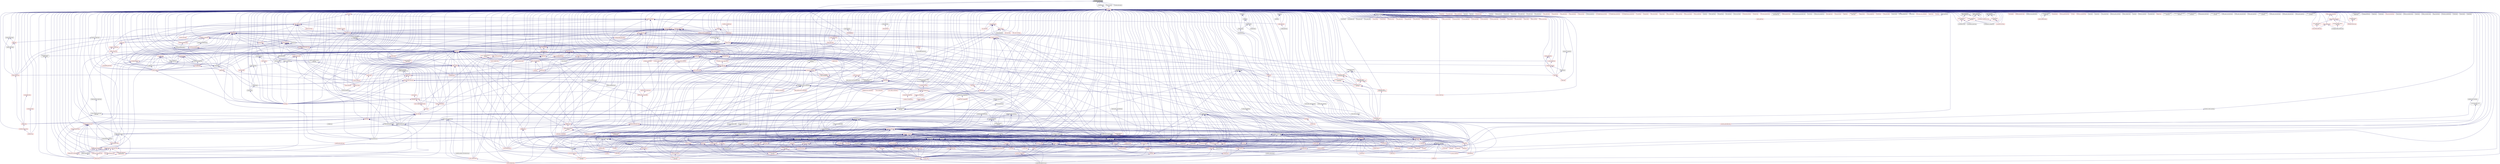 digraph "compiler_specific.hpp"
{
  edge [fontname="Helvetica",fontsize="10",labelfontname="Helvetica",labelfontsize="10"];
  node [fontname="Helvetica",fontsize="10",shape=record];
  Node2 [label="compiler_specific.hpp",height=0.2,width=0.4,color="black", fillcolor="grey75", style="filled", fontcolor="black"];
  Node2 -> Node3 [dir="back",color="midnightblue",fontsize="10",style="solid",fontname="Helvetica"];
  Node3 [label="attributes.hpp",height=0.2,width=0.4,color="black", fillcolor="white", style="filled",URL="$df/d6a/attributes_8hpp.html"];
  Node3 -> Node4 [dir="back",color="midnightblue",fontsize="10",style="solid",fontname="Helvetica"];
  Node4 [label="config.hpp",height=0.2,width=0.4,color="red", fillcolor="white", style="filled",URL="$d8/dfd/config_8hpp.html"];
  Node4 -> Node5 [dir="back",color="midnightblue",fontsize="10",style="solid",fontname="Helvetica"];
  Node5 [label="widget.cpp",height=0.2,width=0.4,color="black", fillcolor="white", style="filled",URL="$da/d15/widget_8cpp.html"];
  Node4 -> Node6 [dir="back",color="midnightblue",fontsize="10",style="solid",fontname="Helvetica"];
  Node6 [label="timed_wake.cpp",height=0.2,width=0.4,color="black", fillcolor="white", style="filled",URL="$d8/df9/timed__wake_8cpp.html"];
  Node4 -> Node7 [dir="back",color="midnightblue",fontsize="10",style="solid",fontname="Helvetica"];
  Node7 [label="shared_priority_scheduler.hpp",height=0.2,width=0.4,color="red", fillcolor="white", style="filled",URL="$d0/d84/shared__priority__scheduler_8hpp.html"];
  Node4 -> Node10 [dir="back",color="midnightblue",fontsize="10",style="solid",fontname="Helvetica"];
  Node10 [label="apply.hpp",height=0.2,width=0.4,color="red", fillcolor="white", style="filled",URL="$d7/d4c/apply_8hpp.html"];
  Node10 -> Node5 [dir="back",color="midnightblue",fontsize="10",style="solid",fontname="Helvetica"];
  Node10 -> Node11 [dir="back",color="midnightblue",fontsize="10",style="solid",fontname="Helvetica"];
  Node11 [label="ostream.hpp",height=0.2,width=0.4,color="red", fillcolor="white", style="filled",URL="$d1/d38/ostream_8hpp.html"];
  Node11 -> Node12 [dir="back",color="midnightblue",fontsize="10",style="solid",fontname="Helvetica"];
  Node12 [label="standard_streams.hpp",height=0.2,width=0.4,color="red", fillcolor="white", style="filled",URL="$db/d16/standard__streams_8hpp.html"];
  Node12 -> Node13 [dir="back",color="midnightblue",fontsize="10",style="solid",fontname="Helvetica"];
  Node13 [label="iostreams.hpp",height=0.2,width=0.4,color="red", fillcolor="white", style="filled",URL="$de/d22/iostreams_8hpp.html"];
  Node10 -> Node144 [dir="back",color="midnightblue",fontsize="10",style="solid",fontname="Helvetica"];
  Node144 [label="dataflow.hpp",height=0.2,width=0.4,color="red", fillcolor="white", style="filled",URL="$db/d03/lcos_2dataflow_8hpp.html"];
  Node144 -> Node956 [dir="back",color="midnightblue",fontsize="10",style="solid",fontname="Helvetica"];
  Node956 [label="dataflow.hpp",height=0.2,width=0.4,color="red", fillcolor="white", style="filled",URL="$d8/de2/lcos_2local_2dataflow_8hpp.html"];
  Node956 -> Node957 [dir="back",color="midnightblue",fontsize="10",style="solid",fontname="Helvetica"];
  Node957 [label="scan.hpp",height=0.2,width=0.4,color="black", fillcolor="white", style="filled",URL="$de/dc0/scan_8hpp.html"];
  Node957 -> Node801 [dir="back",color="midnightblue",fontsize="10",style="solid",fontname="Helvetica"];
  Node801 [label="exclusive_scan.hpp",height=0.2,width=0.4,color="red", fillcolor="white", style="filled",URL="$d0/d53/segmented__algorithms_2exclusive__scan_8hpp.html"];
  Node801 -> Node802 [dir="back",color="midnightblue",fontsize="10",style="solid",fontname="Helvetica"];
  Node802 [label="transform_exclusive\l_scan.hpp",height=0.2,width=0.4,color="red", fillcolor="white", style="filled",URL="$d2/dda/segmented__algorithms_2transform__exclusive__scan_8hpp.html"];
  Node957 -> Node815 [dir="back",color="midnightblue",fontsize="10",style="solid",fontname="Helvetica"];
  Node815 [label="inclusive_scan.hpp",height=0.2,width=0.4,color="red", fillcolor="white", style="filled",URL="$d8/de5/segmented__algorithms_2inclusive__scan_8hpp.html"];
  Node815 -> Node814 [dir="back",color="midnightblue",fontsize="10",style="solid",fontname="Helvetica"];
  Node814 [label="transform_inclusive\l_scan.hpp",height=0.2,width=0.4,color="red", fillcolor="white", style="filled",URL="$d7/d20/segmented__algorithms_2transform__inclusive__scan_8hpp.html"];
  Node957 -> Node802 [dir="back",color="midnightblue",fontsize="10",style="solid",fontname="Helvetica"];
  Node957 -> Node814 [dir="back",color="midnightblue",fontsize="10",style="solid",fontname="Helvetica"];
  Node956 -> Node958 [dir="back",color="midnightblue",fontsize="10",style="solid",fontname="Helvetica"];
  Node958 [label="transfer.hpp",height=0.2,width=0.4,color="red", fillcolor="white", style="filled",URL="$da/d37/parallel_2segmented__algorithms_2detail_2transfer_8hpp.html"];
  Node144 -> Node849 [dir="back",color="midnightblue",fontsize="10",style="solid",fontname="Helvetica"];
  Node849 [label="partition.hpp",height=0.2,width=0.4,color="red", fillcolor="white", style="filled",URL="$db/d01/hpx_2parallel_2algorithms_2partition_8hpp.html"];
  Node849 -> Node854 [dir="back",color="midnightblue",fontsize="10",style="solid",fontname="Helvetica"];
  Node854 [label="partition.hpp",height=0.2,width=0.4,color="red", fillcolor="white", style="filled",URL="$d2/d20/hpx_2parallel_2container__algorithms_2partition_8hpp.html"];
  Node144 -> Node964 [dir="back",color="midnightblue",fontsize="10",style="solid",fontname="Helvetica"];
  Node964 [label="performance_counter\l_set.hpp",height=0.2,width=0.4,color="red", fillcolor="white", style="filled",URL="$db/d5c/performance__counter__set_8hpp.html"];
  Node964 -> Node965 [dir="back",color="midnightblue",fontsize="10",style="solid",fontname="Helvetica"];
  Node965 [label="performance_counters.hpp",height=0.2,width=0.4,color="red", fillcolor="white", style="filled",URL="$d6/dac/performance__counters_8hpp.html"];
  Node964 -> Node969 [dir="back",color="midnightblue",fontsize="10",style="solid",fontname="Helvetica"];
  Node969 [label="arithmetics_counter.hpp",height=0.2,width=0.4,color="red", fillcolor="white", style="filled",URL="$d1/d64/arithmetics__counter_8hpp.html"];
  Node964 -> Node972 [dir="back",color="midnightblue",fontsize="10",style="solid",fontname="Helvetica"];
  Node972 [label="arithmetics_counter\l_extended.hpp",height=0.2,width=0.4,color="red", fillcolor="white", style="filled",URL="$d1/d32/arithmetics__counter__extended_8hpp.html"];
  Node10 -> Node979 [dir="back",color="midnightblue",fontsize="10",style="solid",fontname="Helvetica"];
  Node979 [label="parallel_executor.hpp",height=0.2,width=0.4,color="black", fillcolor="white", style="filled",URL="$d8/d39/parallel__executor_8hpp.html"];
  Node979 -> Node980 [dir="back",color="midnightblue",fontsize="10",style="solid",fontname="Helvetica"];
  Node980 [label="execution_policy.hpp",height=0.2,width=0.4,color="red", fillcolor="white", style="filled",URL="$d4/d36/execution__policy_8hpp.html"];
  Node980 -> Node734 [dir="back",color="midnightblue",fontsize="10",style="solid",fontname="Helvetica"];
  Node734 [label="block_allocator.hpp",height=0.2,width=0.4,color="red", fillcolor="white", style="filled",URL="$d9/d7a/block__allocator_8hpp.html"];
  Node980 -> Node981 [dir="back",color="midnightblue",fontsize="10",style="solid",fontname="Helvetica"];
  Node981 [label="parallel_execution\l_policy.hpp",height=0.2,width=0.4,color="red", fillcolor="white", style="filled",URL="$d5/ddf/parallel__execution__policy_8hpp.html"];
  Node980 -> Node781 [dir="back",color="midnightblue",fontsize="10",style="solid",fontname="Helvetica"];
  Node781 [label="adjacent_difference.hpp",height=0.2,width=0.4,color="red", fillcolor="white", style="filled",URL="$d1/d17/adjacent__difference_8hpp.html"];
  Node781 -> Node783 [dir="back",color="midnightblue",fontsize="10",style="solid",fontname="Helvetica"];
  Node783 [label="numeric.hpp",height=0.2,width=0.4,color="red", fillcolor="white", style="filled",URL="$de/dd5/numeric_8hpp.html"];
  Node980 -> Node785 [dir="back",color="midnightblue",fontsize="10",style="solid",fontname="Helvetica"];
  Node785 [label="adjacent_find.hpp",height=0.2,width=0.4,color="red", fillcolor="white", style="filled",URL="$d6/d68/adjacent__find_8hpp.html"];
  Node785 -> Node691 [dir="back",color="midnightblue",fontsize="10",style="solid",fontname="Helvetica"];
  Node691 [label="algorithm.hpp",height=0.2,width=0.4,color="red", fillcolor="white", style="filled",URL="$de/d55/algorithm_8hpp.html"];
  Node691 -> Node701 [dir="back",color="midnightblue",fontsize="10",style="solid",fontname="Helvetica"];
  Node701 [label="segmented_algorithm.hpp",height=0.2,width=0.4,color="black", fillcolor="white", style="filled",URL="$d2/d57/segmented__algorithm_8hpp.html"];
  Node980 -> Node787 [dir="back",color="midnightblue",fontsize="10",style="solid",fontname="Helvetica"];
  Node787 [label="all_any_none.hpp",height=0.2,width=0.4,color="red", fillcolor="white", style="filled",URL="$d8/ddd/all__any__none_8hpp.html"];
  Node787 -> Node691 [dir="back",color="midnightblue",fontsize="10",style="solid",fontname="Helvetica"];
  Node980 -> Node713 [dir="back",color="midnightblue",fontsize="10",style="solid",fontname="Helvetica"];
  Node713 [label="copy.hpp",height=0.2,width=0.4,color="red", fillcolor="white", style="filled",URL="$d3/d90/algorithms_2copy_8hpp.html"];
  Node713 -> Node691 [dir="back",color="midnightblue",fontsize="10",style="solid",fontname="Helvetica"];
  Node713 -> Node705 [dir="back",color="midnightblue",fontsize="10",style="solid",fontname="Helvetica"];
  Node705 [label="reduce_by_key.hpp",height=0.2,width=0.4,color="red", fillcolor="white", style="filled",URL="$d9/d4a/reduce__by__key_8hpp.html"];
  Node713 -> Node716 [dir="back",color="midnightblue",fontsize="10",style="solid",fontname="Helvetica"];
  Node716 [label="remove_copy.hpp",height=0.2,width=0.4,color="red", fillcolor="white", style="filled",URL="$d6/db8/algorithms_2remove__copy_8hpp.html"];
  Node716 -> Node691 [dir="back",color="midnightblue",fontsize="10",style="solid",fontname="Helvetica"];
  Node716 -> Node718 [dir="back",color="midnightblue",fontsize="10",style="solid",fontname="Helvetica"];
  Node718 [label="remove_copy.hpp",height=0.2,width=0.4,color="red", fillcolor="white", style="filled",URL="$d5/d0b/container__algorithms_2remove__copy_8hpp.html"];
  Node713 -> Node719 [dir="back",color="midnightblue",fontsize="10",style="solid",fontname="Helvetica"];
  Node719 [label="reverse.hpp",height=0.2,width=0.4,color="red", fillcolor="white", style="filled",URL="$d2/df8/algorithms_2reverse_8hpp.html"];
  Node719 -> Node691 [dir="back",color="midnightblue",fontsize="10",style="solid",fontname="Helvetica"];
  Node719 -> Node689 [dir="back",color="midnightblue",fontsize="10",style="solid",fontname="Helvetica"];
  Node689 [label="rotate.hpp",height=0.2,width=0.4,color="red", fillcolor="white", style="filled",URL="$da/df0/algorithms_2rotate_8hpp.html"];
  Node689 -> Node691 [dir="back",color="midnightblue",fontsize="10",style="solid",fontname="Helvetica"];
  Node689 -> Node702 [dir="back",color="midnightblue",fontsize="10",style="solid",fontname="Helvetica"];
  Node702 [label="rotate.hpp",height=0.2,width=0.4,color="red", fillcolor="white", style="filled",URL="$da/d1b/container__algorithms_2rotate_8hpp.html"];
  Node719 -> Node721 [dir="back",color="midnightblue",fontsize="10",style="solid",fontname="Helvetica"];
  Node721 [label="reverse.hpp",height=0.2,width=0.4,color="red", fillcolor="white", style="filled",URL="$db/dd1/container__algorithms_2reverse_8hpp.html"];
  Node713 -> Node689 [dir="back",color="midnightblue",fontsize="10",style="solid",fontname="Helvetica"];
  Node713 -> Node722 [dir="back",color="midnightblue",fontsize="10",style="solid",fontname="Helvetica"];
  Node722 [label="set_difference.hpp",height=0.2,width=0.4,color="red", fillcolor="white", style="filled",URL="$d9/d20/set__difference_8hpp.html"];
  Node722 -> Node691 [dir="back",color="midnightblue",fontsize="10",style="solid",fontname="Helvetica"];
  Node713 -> Node724 [dir="back",color="midnightblue",fontsize="10",style="solid",fontname="Helvetica"];
  Node724 [label="set_intersection.hpp",height=0.2,width=0.4,color="red", fillcolor="white", style="filled",URL="$d1/dd5/set__intersection_8hpp.html"];
  Node724 -> Node691 [dir="back",color="midnightblue",fontsize="10",style="solid",fontname="Helvetica"];
  Node713 -> Node725 [dir="back",color="midnightblue",fontsize="10",style="solid",fontname="Helvetica"];
  Node725 [label="set_symmetric_difference.hpp",height=0.2,width=0.4,color="red", fillcolor="white", style="filled",URL="$de/da4/set__symmetric__difference_8hpp.html"];
  Node725 -> Node691 [dir="back",color="midnightblue",fontsize="10",style="solid",fontname="Helvetica"];
  Node713 -> Node726 [dir="back",color="midnightblue",fontsize="10",style="solid",fontname="Helvetica"];
  Node726 [label="set_union.hpp",height=0.2,width=0.4,color="red", fillcolor="white", style="filled",URL="$d9/d1a/set__union_8hpp.html"];
  Node726 -> Node691 [dir="back",color="midnightblue",fontsize="10",style="solid",fontname="Helvetica"];
  Node713 -> Node727 [dir="back",color="midnightblue",fontsize="10",style="solid",fontname="Helvetica"];
  Node727 [label="copy.hpp",height=0.2,width=0.4,color="red", fillcolor="white", style="filled",URL="$dc/de5/container__algorithms_2copy_8hpp.html"];
  Node980 -> Node789 [dir="back",color="midnightblue",fontsize="10",style="solid",fontname="Helvetica"];
  Node789 [label="count.hpp",height=0.2,width=0.4,color="red", fillcolor="white", style="filled",URL="$d7/d8f/algorithms_2count_8hpp.html"];
  Node789 -> Node691 [dir="back",color="midnightblue",fontsize="10",style="solid",fontname="Helvetica"];
  Node789 -> Node793 [dir="back",color="midnightblue",fontsize="10",style="solid",fontname="Helvetica"];
  Node793 [label="count.hpp",height=0.2,width=0.4,color="red", fillcolor="white", style="filled",URL="$d9/dd7/segmented__algorithms_2count_8hpp.html"];
  Node793 -> Node701 [dir="back",color="midnightblue",fontsize="10",style="solid",fontname="Helvetica"];
  Node980 -> Node728 [dir="back",color="midnightblue",fontsize="10",style="solid",fontname="Helvetica"];
  Node728 [label="destroy.hpp",height=0.2,width=0.4,color="red", fillcolor="white", style="filled",URL="$df/dd5/destroy_8hpp.html"];
  Node728 -> Node730 [dir="back",color="midnightblue",fontsize="10",style="solid",fontname="Helvetica"];
  Node730 [label="memory.hpp",height=0.2,width=0.4,color="black", fillcolor="white", style="filled",URL="$d6/d13/parallel_2memory_8hpp.html"];
  Node730 -> Node731 [dir="back",color="midnightblue",fontsize="10",style="solid",fontname="Helvetica"];
  Node731 [label="parallel_memory.hpp",height=0.2,width=0.4,color="black", fillcolor="white", style="filled",URL="$db/dd1/parallel__memory_8hpp.html"];
  Node980 -> Node991 [dir="back",color="midnightblue",fontsize="10",style="solid",fontname="Helvetica"];
  Node991 [label="dispatch.hpp",height=0.2,width=0.4,color="black", fillcolor="white", style="filled",URL="$dd/dd9/algorithms_2detail_2dispatch_8hpp.html"];
  Node991 -> Node781 [dir="back",color="midnightblue",fontsize="10",style="solid",fontname="Helvetica"];
  Node991 -> Node785 [dir="back",color="midnightblue",fontsize="10",style="solid",fontname="Helvetica"];
  Node991 -> Node787 [dir="back",color="midnightblue",fontsize="10",style="solid",fontname="Helvetica"];
  Node991 -> Node713 [dir="back",color="midnightblue",fontsize="10",style="solid",fontname="Helvetica"];
  Node991 -> Node789 [dir="back",color="midnightblue",fontsize="10",style="solid",fontname="Helvetica"];
  Node991 -> Node728 [dir="back",color="midnightblue",fontsize="10",style="solid",fontname="Helvetica"];
  Node991 -> Node794 [dir="back",color="midnightblue",fontsize="10",style="solid",fontname="Helvetica"];
  Node794 [label="equal.hpp",height=0.2,width=0.4,color="red", fillcolor="white", style="filled",URL="$dc/d0a/equal_8hpp.html"];
  Node794 -> Node691 [dir="back",color="midnightblue",fontsize="10",style="solid",fontname="Helvetica"];
  Node991 -> Node796 [dir="back",color="midnightblue",fontsize="10",style="solid",fontname="Helvetica"];
  Node796 [label="exclusive_scan.hpp",height=0.2,width=0.4,color="red", fillcolor="white", style="filled",URL="$d8/d31/algorithms_2exclusive__scan_8hpp.html"];
  Node796 -> Node783 [dir="back",color="midnightblue",fontsize="10",style="solid",fontname="Helvetica"];
  Node796 -> Node801 [dir="back",color="midnightblue",fontsize="10",style="solid",fontname="Helvetica"];
  Node991 -> Node744 [dir="back",color="midnightblue",fontsize="10",style="solid",fontname="Helvetica"];
  Node744 [label="fill.hpp",height=0.2,width=0.4,color="red", fillcolor="white", style="filled",URL="$d2/d63/algorithms_2fill_8hpp.html"];
  Node744 -> Node691 [dir="back",color="midnightblue",fontsize="10",style="solid",fontname="Helvetica"];
  Node991 -> Node805 [dir="back",color="midnightblue",fontsize="10",style="solid",fontname="Helvetica"];
  Node805 [label="find.hpp",height=0.2,width=0.4,color="red", fillcolor="white", style="filled",URL="$d5/dc1/algorithms_2find_8hpp.html"];
  Node805 -> Node691 [dir="back",color="midnightblue",fontsize="10",style="solid",fontname="Helvetica"];
  Node805 -> Node807 [dir="back",color="midnightblue",fontsize="10",style="solid",fontname="Helvetica"];
  Node807 [label="find.hpp",height=0.2,width=0.4,color="red", fillcolor="white", style="filled",URL="$d4/d1f/segmented__algorithms_2find_8hpp.html"];
  Node991 -> Node733 [dir="back",color="midnightblue",fontsize="10",style="solid",fontname="Helvetica"];
  Node733 [label="for_each.hpp",height=0.2,width=0.4,color="red", fillcolor="white", style="filled",URL="$d8/d62/algorithms_2for__each_8hpp.html"];
  Node733 -> Node734 [dir="back",color="midnightblue",fontsize="10",style="solid",fontname="Helvetica"];
  Node733 -> Node691 [dir="back",color="midnightblue",fontsize="10",style="solid",fontname="Helvetica"];
  Node733 -> Node744 [dir="back",color="midnightblue",fontsize="10",style="solid",fontname="Helvetica"];
  Node733 -> Node748 [dir="back",color="midnightblue",fontsize="10",style="solid",fontname="Helvetica"];
  Node748 [label="generate.hpp",height=0.2,width=0.4,color="red", fillcolor="white", style="filled",URL="$d5/da9/algorithms_2generate_8hpp.html"];
  Node748 -> Node691 [dir="back",color="midnightblue",fontsize="10",style="solid",fontname="Helvetica"];
  Node748 -> Node750 [dir="back",color="midnightblue",fontsize="10",style="solid",fontname="Helvetica"];
  Node750 [label="generate.hpp",height=0.2,width=0.4,color="red", fillcolor="white", style="filled",URL="$d4/d84/container__algorithms_2generate_8hpp.html"];
  Node748 -> Node751 [dir="back",color="midnightblue",fontsize="10",style="solid",fontname="Helvetica"];
  Node751 [label="generate.hpp",height=0.2,width=0.4,color="red", fillcolor="white", style="filled",URL="$d2/d5d/segmented__algorithms_2generate_8hpp.html"];
  Node751 -> Node701 [dir="back",color="midnightblue",fontsize="10",style="solid",fontname="Helvetica"];
  Node733 -> Node752 [dir="back",color="midnightblue",fontsize="10",style="solid",fontname="Helvetica"];
  Node752 [label="lexicographical_compare.hpp",height=0.2,width=0.4,color="red", fillcolor="white", style="filled",URL="$d5/ddd/lexicographical__compare_8hpp.html"];
  Node752 -> Node691 [dir="back",color="midnightblue",fontsize="10",style="solid",fontname="Helvetica"];
  Node733 -> Node705 [dir="back",color="midnightblue",fontsize="10",style="solid",fontname="Helvetica"];
  Node733 -> Node754 [dir="back",color="midnightblue",fontsize="10",style="solid",fontname="Helvetica"];
  Node754 [label="replace.hpp",height=0.2,width=0.4,color="red", fillcolor="white", style="filled",URL="$d6/db6/algorithms_2replace_8hpp.html"];
  Node754 -> Node691 [dir="back",color="midnightblue",fontsize="10",style="solid",fontname="Helvetica"];
  Node754 -> Node756 [dir="back",color="midnightblue",fontsize="10",style="solid",fontname="Helvetica"];
  Node756 [label="replace.hpp",height=0.2,width=0.4,color="red", fillcolor="white", style="filled",URL="$d7/d55/container__algorithms_2replace_8hpp.html"];
  Node733 -> Node719 [dir="back",color="midnightblue",fontsize="10",style="solid",fontname="Helvetica"];
  Node733 -> Node757 [dir="back",color="midnightblue",fontsize="10",style="solid",fontname="Helvetica"];
  Node757 [label="search.hpp",height=0.2,width=0.4,color="red", fillcolor="white", style="filled",URL="$d7/d6f/search_8hpp.html"];
  Node757 -> Node691 [dir="back",color="midnightblue",fontsize="10",style="solid",fontname="Helvetica"];
  Node733 -> Node759 [dir="back",color="midnightblue",fontsize="10",style="solid",fontname="Helvetica"];
  Node759 [label="swap_ranges.hpp",height=0.2,width=0.4,color="red", fillcolor="white", style="filled",URL="$df/d24/swap__ranges_8hpp.html"];
  Node759 -> Node691 [dir="back",color="midnightblue",fontsize="10",style="solid",fontname="Helvetica"];
  Node733 -> Node761 [dir="back",color="midnightblue",fontsize="10",style="solid",fontname="Helvetica"];
  Node761 [label="for_each.hpp",height=0.2,width=0.4,color="red", fillcolor="white", style="filled",URL="$d8/d9a/container__algorithms_2for__each_8hpp.html"];
  Node733 -> Node762 [dir="back",color="midnightblue",fontsize="10",style="solid",fontname="Helvetica"];
  Node762 [label="for_each.hpp",height=0.2,width=0.4,color="red", fillcolor="white", style="filled",URL="$de/daa/segmented__algorithms_2for__each_8hpp.html"];
  Node762 -> Node701 [dir="back",color="midnightblue",fontsize="10",style="solid",fontname="Helvetica"];
  Node762 -> Node763 [dir="back",color="midnightblue",fontsize="10",style="solid",fontname="Helvetica"];
  Node763 [label="fill.hpp",height=0.2,width=0.4,color="red", fillcolor="white", style="filled",URL="$de/d82/segmented__algorithms_2fill_8hpp.html"];
  Node733 -> Node764 [dir="back",color="midnightblue",fontsize="10",style="solid",fontname="Helvetica"];
  Node764 [label="numa_allocator.hpp",height=0.2,width=0.4,color="red", fillcolor="white", style="filled",URL="$d7/df0/numa__allocator_8hpp.html"];
  Node991 -> Node808 [dir="back",color="midnightblue",fontsize="10",style="solid",fontname="Helvetica"];
  Node808 [label="for_loop.hpp",height=0.2,width=0.4,color="red", fillcolor="white", style="filled",URL="$de/dee/for__loop_8hpp.html"];
  Node808 -> Node691 [dir="back",color="midnightblue",fontsize="10",style="solid",fontname="Helvetica"];
  Node991 -> Node748 [dir="back",color="midnightblue",fontsize="10",style="solid",fontname="Helvetica"];
  Node991 -> Node810 [dir="back",color="midnightblue",fontsize="10",style="solid",fontname="Helvetica"];
  Node810 [label="includes.hpp",height=0.2,width=0.4,color="red", fillcolor="white", style="filled",URL="$d5/d6e/includes_8hpp.html"];
  Node810 -> Node691 [dir="back",color="midnightblue",fontsize="10",style="solid",fontname="Helvetica"];
  Node991 -> Node811 [dir="back",color="midnightblue",fontsize="10",style="solid",fontname="Helvetica"];
  Node811 [label="inclusive_scan.hpp",height=0.2,width=0.4,color="red", fillcolor="white", style="filled",URL="$da/dbf/algorithms_2inclusive__scan_8hpp.html"];
  Node811 -> Node796 [dir="back",color="midnightblue",fontsize="10",style="solid",fontname="Helvetica"];
  Node811 -> Node705 [dir="back",color="midnightblue",fontsize="10",style="solid",fontname="Helvetica"];
  Node811 -> Node812 [dir="back",color="midnightblue",fontsize="10",style="solid",fontname="Helvetica"];
  Node812 [label="transform_inclusive\l_scan.hpp",height=0.2,width=0.4,color="red", fillcolor="white", style="filled",URL="$d2/dc9/algorithms_2transform__inclusive__scan_8hpp.html"];
  Node812 -> Node813 [dir="back",color="midnightblue",fontsize="10",style="solid",fontname="Helvetica"];
  Node813 [label="transform_exclusive\l_scan.hpp",height=0.2,width=0.4,color="red", fillcolor="white", style="filled",URL="$d6/d4e/algorithms_2transform__exclusive__scan_8hpp.html"];
  Node813 -> Node783 [dir="back",color="midnightblue",fontsize="10",style="solid",fontname="Helvetica"];
  Node813 -> Node802 [dir="back",color="midnightblue",fontsize="10",style="solid",fontname="Helvetica"];
  Node812 -> Node783 [dir="back",color="midnightblue",fontsize="10",style="solid",fontname="Helvetica"];
  Node812 -> Node814 [dir="back",color="midnightblue",fontsize="10",style="solid",fontname="Helvetica"];
  Node811 -> Node783 [dir="back",color="midnightblue",fontsize="10",style="solid",fontname="Helvetica"];
  Node811 -> Node815 [dir="back",color="midnightblue",fontsize="10",style="solid",fontname="Helvetica"];
  Node991 -> Node816 [dir="back",color="midnightblue",fontsize="10",style="solid",fontname="Helvetica"];
  Node816 [label="is_heap.hpp",height=0.2,width=0.4,color="red", fillcolor="white", style="filled",URL="$df/d5d/algorithms_2is__heap_8hpp.html"];
  Node816 -> Node819 [dir="back",color="midnightblue",fontsize="10",style="solid",fontname="Helvetica"];
  Node819 [label="is_heap.hpp",height=0.2,width=0.4,color="red", fillcolor="white", style="filled",URL="$d1/d17/container__algorithms_2is__heap_8hpp.html"];
  Node991 -> Node820 [dir="back",color="midnightblue",fontsize="10",style="solid",fontname="Helvetica"];
  Node820 [label="is_partitioned.hpp",height=0.2,width=0.4,color="red", fillcolor="white", style="filled",URL="$d8/dcf/is__partitioned_8hpp.html"];
  Node820 -> Node691 [dir="back",color="midnightblue",fontsize="10",style="solid",fontname="Helvetica"];
  Node991 -> Node822 [dir="back",color="midnightblue",fontsize="10",style="solid",fontname="Helvetica"];
  Node822 [label="is_sorted.hpp",height=0.2,width=0.4,color="red", fillcolor="white", style="filled",URL="$d7/d12/is__sorted_8hpp.html"];
  Node822 -> Node691 [dir="back",color="midnightblue",fontsize="10",style="solid",fontname="Helvetica"];
  Node991 -> Node752 [dir="back",color="midnightblue",fontsize="10",style="solid",fontname="Helvetica"];
  Node991 -> Node960 [dir="back",color="midnightblue",fontsize="10",style="solid",fontname="Helvetica"];
  Node960 [label="merge.hpp",height=0.2,width=0.4,color="red", fillcolor="white", style="filled",URL="$d6/dc7/algorithms_2merge_8hpp.html"];
  Node960 -> Node963 [dir="back",color="midnightblue",fontsize="10",style="solid",fontname="Helvetica"];
  Node963 [label="merge.hpp",height=0.2,width=0.4,color="red", fillcolor="white", style="filled",URL="$d1/d93/container__algorithms_2merge_8hpp.html"];
  Node991 -> Node824 [dir="back",color="midnightblue",fontsize="10",style="solid",fontname="Helvetica"];
  Node824 [label="minmax.hpp",height=0.2,width=0.4,color="red", fillcolor="white", style="filled",URL="$d0/d81/algorithms_2minmax_8hpp.html"];
  Node824 -> Node691 [dir="back",color="midnightblue",fontsize="10",style="solid",fontname="Helvetica"];
  Node824 -> Node826 [dir="back",color="midnightblue",fontsize="10",style="solid",fontname="Helvetica"];
  Node826 [label="minmax.hpp",height=0.2,width=0.4,color="red", fillcolor="white", style="filled",URL="$d6/de7/container__algorithms_2minmax_8hpp.html"];
  Node824 -> Node827 [dir="back",color="midnightblue",fontsize="10",style="solid",fontname="Helvetica"];
  Node827 [label="minmax.hpp",height=0.2,width=0.4,color="red", fillcolor="white", style="filled",URL="$db/d7e/segmented__algorithms_2minmax_8hpp.html"];
  Node827 -> Node701 [dir="back",color="midnightblue",fontsize="10",style="solid",fontname="Helvetica"];
  Node991 -> Node828 [dir="back",color="midnightblue",fontsize="10",style="solid",fontname="Helvetica"];
  Node828 [label="mismatch.hpp",height=0.2,width=0.4,color="red", fillcolor="white", style="filled",URL="$d8/d5c/mismatch_8hpp.html"];
  Node828 -> Node691 [dir="back",color="midnightblue",fontsize="10",style="solid",fontname="Helvetica"];
  Node828 -> Node752 [dir="back",color="midnightblue",fontsize="10",style="solid",fontname="Helvetica"];
  Node991 -> Node765 [dir="back",color="midnightblue",fontsize="10",style="solid",fontname="Helvetica"];
  Node765 [label="move.hpp",height=0.2,width=0.4,color="red", fillcolor="white", style="filled",URL="$d4/d71/move_8hpp.html"];
  Node765 -> Node691 [dir="back",color="midnightblue",fontsize="10",style="solid",fontname="Helvetica"];
  Node991 -> Node849 [dir="back",color="midnightblue",fontsize="10",style="solid",fontname="Helvetica"];
  Node991 -> Node830 [dir="back",color="midnightblue",fontsize="10",style="solid",fontname="Helvetica"];
  Node830 [label="reduce.hpp",height=0.2,width=0.4,color="red", fillcolor="white", style="filled",URL="$d1/da8/parallel_2algorithms_2reduce_8hpp.html"];
  Node830 -> Node783 [dir="back",color="midnightblue",fontsize="10",style="solid",fontname="Helvetica"];
  Node830 -> Node831 [dir="back",color="midnightblue",fontsize="10",style="solid",fontname="Helvetica"];
  Node831 [label="reduce.hpp",height=0.2,width=0.4,color="red", fillcolor="white", style="filled",URL="$d8/d1a/parallel_2segmented__algorithms_2reduce_8hpp.html"];
  Node991 -> Node716 [dir="back",color="midnightblue",fontsize="10",style="solid",fontname="Helvetica"];
  Node991 -> Node754 [dir="back",color="midnightblue",fontsize="10",style="solid",fontname="Helvetica"];
  Node991 -> Node719 [dir="back",color="midnightblue",fontsize="10",style="solid",fontname="Helvetica"];
  Node991 -> Node689 [dir="back",color="midnightblue",fontsize="10",style="solid",fontname="Helvetica"];
  Node991 -> Node757 [dir="back",color="midnightblue",fontsize="10",style="solid",fontname="Helvetica"];
  Node991 -> Node722 [dir="back",color="midnightblue",fontsize="10",style="solid",fontname="Helvetica"];
  Node991 -> Node724 [dir="back",color="midnightblue",fontsize="10",style="solid",fontname="Helvetica"];
  Node991 -> Node725 [dir="back",color="midnightblue",fontsize="10",style="solid",fontname="Helvetica"];
  Node991 -> Node726 [dir="back",color="midnightblue",fontsize="10",style="solid",fontname="Helvetica"];
  Node991 -> Node703 [dir="back",color="midnightblue",fontsize="10",style="solid",fontname="Helvetica"];
  Node703 [label="sort.hpp",height=0.2,width=0.4,color="red", fillcolor="white", style="filled",URL="$d3/d10/algorithms_2sort_8hpp.html"];
  Node703 -> Node691 [dir="back",color="midnightblue",fontsize="10",style="solid",fontname="Helvetica"];
  Node703 -> Node705 [dir="back",color="midnightblue",fontsize="10",style="solid",fontname="Helvetica"];
  Node703 -> Node708 [dir="back",color="midnightblue",fontsize="10",style="solid",fontname="Helvetica"];
  Node708 [label="sort_by_key.hpp",height=0.2,width=0.4,color="red", fillcolor="white", style="filled",URL="$d2/da1/sort__by__key_8hpp.html"];
  Node703 -> Node709 [dir="back",color="midnightblue",fontsize="10",style="solid",fontname="Helvetica"];
  Node709 [label="sort.hpp",height=0.2,width=0.4,color="red", fillcolor="white", style="filled",URL="$d0/db2/container__algorithms_2sort_8hpp.html"];
  Node991 -> Node759 [dir="back",color="midnightblue",fontsize="10",style="solid",fontname="Helvetica"];
  Node991 -> Node767 [dir="back",color="midnightblue",fontsize="10",style="solid",fontname="Helvetica"];
  Node767 [label="transform.hpp",height=0.2,width=0.4,color="red", fillcolor="white", style="filled",URL="$d4/d47/algorithms_2transform_8hpp.html"];
  Node767 -> Node774 [dir="back",color="midnightblue",fontsize="10",style="solid",fontname="Helvetica"];
  Node774 [label="transform.hpp",height=0.2,width=0.4,color="red", fillcolor="white", style="filled",URL="$da/dcb/container__algorithms_2transform_8hpp.html"];
  Node767 -> Node775 [dir="back",color="midnightblue",fontsize="10",style="solid",fontname="Helvetica"];
  Node775 [label="transform.hpp",height=0.2,width=0.4,color="red", fillcolor="white", style="filled",URL="$d8/d80/segmented__algorithms_2transform_8hpp.html"];
  Node991 -> Node813 [dir="back",color="midnightblue",fontsize="10",style="solid",fontname="Helvetica"];
  Node991 -> Node812 [dir="back",color="midnightblue",fontsize="10",style="solid",fontname="Helvetica"];
  Node991 -> Node832 [dir="back",color="midnightblue",fontsize="10",style="solid",fontname="Helvetica"];
  Node832 [label="transform_reduce.hpp",height=0.2,width=0.4,color="red", fillcolor="white", style="filled",URL="$d1/da3/algorithms_2transform__reduce_8hpp.html"];
  Node832 -> Node783 [dir="back",color="midnightblue",fontsize="10",style="solid",fontname="Helvetica"];
  Node832 -> Node835 [dir="back",color="midnightblue",fontsize="10",style="solid",fontname="Helvetica"];
  Node835 [label="transform_reduce.hpp",height=0.2,width=0.4,color="red", fillcolor="white", style="filled",URL="$d5/da7/segmented__algorithms_2transform__reduce_8hpp.html"];
  Node835 -> Node701 [dir="back",color="midnightblue",fontsize="10",style="solid",fontname="Helvetica"];
  Node991 -> Node836 [dir="back",color="midnightblue",fontsize="10",style="solid",fontname="Helvetica"];
  Node836 [label="transform_reduce_binary.hpp",height=0.2,width=0.4,color="red", fillcolor="white", style="filled",URL="$d9/d0f/transform__reduce__binary_8hpp.html"];
  Node836 -> Node783 [dir="back",color="midnightblue",fontsize="10",style="solid",fontname="Helvetica"];
  Node991 -> Node838 [dir="back",color="midnightblue",fontsize="10",style="solid",fontname="Helvetica"];
  Node838 [label="uninitialized_copy.hpp",height=0.2,width=0.4,color="red", fillcolor="white", style="filled",URL="$dd/d85/uninitialized__copy_8hpp.html"];
  Node838 -> Node730 [dir="back",color="midnightblue",fontsize="10",style="solid",fontname="Helvetica"];
  Node991 -> Node840 [dir="back",color="midnightblue",fontsize="10",style="solid",fontname="Helvetica"];
  Node840 [label="uninitialized_default\l_construct.hpp",height=0.2,width=0.4,color="red", fillcolor="white", style="filled",URL="$db/d72/uninitialized__default__construct_8hpp.html"];
  Node840 -> Node730 [dir="back",color="midnightblue",fontsize="10",style="solid",fontname="Helvetica"];
  Node991 -> Node842 [dir="back",color="midnightblue",fontsize="10",style="solid",fontname="Helvetica"];
  Node842 [label="uninitialized_fill.hpp",height=0.2,width=0.4,color="red", fillcolor="white", style="filled",URL="$dc/d5a/uninitialized__fill_8hpp.html"];
  Node842 -> Node730 [dir="back",color="midnightblue",fontsize="10",style="solid",fontname="Helvetica"];
  Node991 -> Node844 [dir="back",color="midnightblue",fontsize="10",style="solid",fontname="Helvetica"];
  Node844 [label="uninitialized_move.hpp",height=0.2,width=0.4,color="red", fillcolor="white", style="filled",URL="$d5/d93/uninitialized__move_8hpp.html"];
  Node844 -> Node730 [dir="back",color="midnightblue",fontsize="10",style="solid",fontname="Helvetica"];
  Node991 -> Node846 [dir="back",color="midnightblue",fontsize="10",style="solid",fontname="Helvetica"];
  Node846 [label="uninitialized_value\l_construct.hpp",height=0.2,width=0.4,color="red", fillcolor="white", style="filled",URL="$d5/dcf/uninitialized__value__construct_8hpp.html"];
  Node846 -> Node730 [dir="back",color="midnightblue",fontsize="10",style="solid",fontname="Helvetica"];
  Node991 -> Node776 [dir="back",color="midnightblue",fontsize="10",style="solid",fontname="Helvetica"];
  Node776 [label="unique.hpp",height=0.2,width=0.4,color="red", fillcolor="white", style="filled",URL="$d8/d56/algorithms_2unique_8hpp.html"];
  Node776 -> Node779 [dir="back",color="midnightblue",fontsize="10",style="solid",fontname="Helvetica"];
  Node779 [label="unique.hpp",height=0.2,width=0.4,color="red", fillcolor="white", style="filled",URL="$dd/da8/container__algorithms_2unique_8hpp.html"];
  Node991 -> Node793 [dir="back",color="midnightblue",fontsize="10",style="solid",fontname="Helvetica"];
  Node991 -> Node992 [dir="back",color="midnightblue",fontsize="10",style="solid",fontname="Helvetica"];
  Node992 [label="dispatch.hpp",height=0.2,width=0.4,color="black", fillcolor="white", style="filled",URL="$d6/dc5/segmented__algorithms_2detail_2dispatch_8hpp.html"];
  Node992 -> Node793 [dir="back",color="midnightblue",fontsize="10",style="solid",fontname="Helvetica"];
  Node992 -> Node993 [dir="back",color="midnightblue",fontsize="10",style="solid",fontname="Helvetica"];
  Node993 [label="reduce.hpp",height=0.2,width=0.4,color="black", fillcolor="white", style="filled",URL="$d9/d26/parallel_2segmented__algorithms_2detail_2reduce_8hpp.html"];
  Node993 -> Node831 [dir="back",color="midnightblue",fontsize="10",style="solid",fontname="Helvetica"];
  Node993 -> Node835 [dir="back",color="midnightblue",fontsize="10",style="solid",fontname="Helvetica"];
  Node992 -> Node957 [dir="back",color="midnightblue",fontsize="10",style="solid",fontname="Helvetica"];
  Node992 -> Node958 [dir="back",color="midnightblue",fontsize="10",style="solid",fontname="Helvetica"];
  Node992 -> Node801 [dir="back",color="midnightblue",fontsize="10",style="solid",fontname="Helvetica"];
  Node992 -> Node807 [dir="back",color="midnightblue",fontsize="10",style="solid",fontname="Helvetica"];
  Node992 -> Node762 [dir="back",color="midnightblue",fontsize="10",style="solid",fontname="Helvetica"];
  Node992 -> Node751 [dir="back",color="midnightblue",fontsize="10",style="solid",fontname="Helvetica"];
  Node992 -> Node815 [dir="back",color="midnightblue",fontsize="10",style="solid",fontname="Helvetica"];
  Node992 -> Node827 [dir="back",color="midnightblue",fontsize="10",style="solid",fontname="Helvetica"];
  Node992 -> Node831 [dir="back",color="midnightblue",fontsize="10",style="solid",fontname="Helvetica"];
  Node992 -> Node775 [dir="back",color="midnightblue",fontsize="10",style="solid",fontname="Helvetica"];
  Node992 -> Node802 [dir="back",color="midnightblue",fontsize="10",style="solid",fontname="Helvetica"];
  Node992 -> Node814 [dir="back",color="midnightblue",fontsize="10",style="solid",fontname="Helvetica"];
  Node992 -> Node835 [dir="back",color="midnightblue",fontsize="10",style="solid",fontname="Helvetica"];
  Node991 -> Node993 [dir="back",color="midnightblue",fontsize="10",style="solid",fontname="Helvetica"];
  Node991 -> Node957 [dir="back",color="midnightblue",fontsize="10",style="solid",fontname="Helvetica"];
  Node991 -> Node958 [dir="back",color="midnightblue",fontsize="10",style="solid",fontname="Helvetica"];
  Node991 -> Node801 [dir="back",color="midnightblue",fontsize="10",style="solid",fontname="Helvetica"];
  Node991 -> Node763 [dir="back",color="midnightblue",fontsize="10",style="solid",fontname="Helvetica"];
  Node991 -> Node807 [dir="back",color="midnightblue",fontsize="10",style="solid",fontname="Helvetica"];
  Node991 -> Node762 [dir="back",color="midnightblue",fontsize="10",style="solid",fontname="Helvetica"];
  Node991 -> Node751 [dir="back",color="midnightblue",fontsize="10",style="solid",fontname="Helvetica"];
  Node991 -> Node815 [dir="back",color="midnightblue",fontsize="10",style="solid",fontname="Helvetica"];
  Node991 -> Node827 [dir="back",color="midnightblue",fontsize="10",style="solid",fontname="Helvetica"];
  Node991 -> Node831 [dir="back",color="midnightblue",fontsize="10",style="solid",fontname="Helvetica"];
  Node991 -> Node775 [dir="back",color="midnightblue",fontsize="10",style="solid",fontname="Helvetica"];
  Node991 -> Node802 [dir="back",color="midnightblue",fontsize="10",style="solid",fontname="Helvetica"];
  Node991 -> Node814 [dir="back",color="midnightblue",fontsize="10",style="solid",fontname="Helvetica"];
  Node991 -> Node835 [dir="back",color="midnightblue",fontsize="10",style="solid",fontname="Helvetica"];
  Node980 -> Node732 [dir="back",color="midnightblue",fontsize="10",style="solid",fontname="Helvetica"];
  Node732 [label="set_operation.hpp",height=0.2,width=0.4,color="black", fillcolor="white", style="filled",URL="$dc/d52/set__operation_8hpp.html"];
  Node732 -> Node722 [dir="back",color="midnightblue",fontsize="10",style="solid",fontname="Helvetica"];
  Node732 -> Node724 [dir="back",color="midnightblue",fontsize="10",style="solid",fontname="Helvetica"];
  Node732 -> Node725 [dir="back",color="midnightblue",fontsize="10",style="solid",fontname="Helvetica"];
  Node732 -> Node726 [dir="back",color="midnightblue",fontsize="10",style="solid",fontname="Helvetica"];
  Node980 -> Node794 [dir="back",color="midnightblue",fontsize="10",style="solid",fontname="Helvetica"];
  Node980 -> Node796 [dir="back",color="midnightblue",fontsize="10",style="solid",fontname="Helvetica"];
  Node980 -> Node744 [dir="back",color="midnightblue",fontsize="10",style="solid",fontname="Helvetica"];
  Node980 -> Node805 [dir="back",color="midnightblue",fontsize="10",style="solid",fontname="Helvetica"];
  Node980 -> Node733 [dir="back",color="midnightblue",fontsize="10",style="solid",fontname="Helvetica"];
  Node980 -> Node808 [dir="back",color="midnightblue",fontsize="10",style="solid",fontname="Helvetica"];
  Node980 -> Node748 [dir="back",color="midnightblue",fontsize="10",style="solid",fontname="Helvetica"];
  Node980 -> Node810 [dir="back",color="midnightblue",fontsize="10",style="solid",fontname="Helvetica"];
  Node980 -> Node811 [dir="back",color="midnightblue",fontsize="10",style="solid",fontname="Helvetica"];
  Node980 -> Node816 [dir="back",color="midnightblue",fontsize="10",style="solid",fontname="Helvetica"];
  Node980 -> Node820 [dir="back",color="midnightblue",fontsize="10",style="solid",fontname="Helvetica"];
  Node980 -> Node822 [dir="back",color="midnightblue",fontsize="10",style="solid",fontname="Helvetica"];
  Node980 -> Node752 [dir="back",color="midnightblue",fontsize="10",style="solid",fontname="Helvetica"];
  Node980 -> Node960 [dir="back",color="midnightblue",fontsize="10",style="solid",fontname="Helvetica"];
  Node980 -> Node824 [dir="back",color="midnightblue",fontsize="10",style="solid",fontname="Helvetica"];
  Node980 -> Node828 [dir="back",color="midnightblue",fontsize="10",style="solid",fontname="Helvetica"];
  Node980 -> Node765 [dir="back",color="midnightblue",fontsize="10",style="solid",fontname="Helvetica"];
  Node980 -> Node849 [dir="back",color="midnightblue",fontsize="10",style="solid",fontname="Helvetica"];
  Node980 -> Node830 [dir="back",color="midnightblue",fontsize="10",style="solid",fontname="Helvetica"];
  Node980 -> Node716 [dir="back",color="midnightblue",fontsize="10",style="solid",fontname="Helvetica"];
  Node980 -> Node754 [dir="back",color="midnightblue",fontsize="10",style="solid",fontname="Helvetica"];
  Node980 -> Node719 [dir="back",color="midnightblue",fontsize="10",style="solid",fontname="Helvetica"];
  Node980 -> Node689 [dir="back",color="midnightblue",fontsize="10",style="solid",fontname="Helvetica"];
  Node980 -> Node757 [dir="back",color="midnightblue",fontsize="10",style="solid",fontname="Helvetica"];
  Node980 -> Node722 [dir="back",color="midnightblue",fontsize="10",style="solid",fontname="Helvetica"];
  Node980 -> Node724 [dir="back",color="midnightblue",fontsize="10",style="solid",fontname="Helvetica"];
  Node980 -> Node725 [dir="back",color="midnightblue",fontsize="10",style="solid",fontname="Helvetica"];
  Node980 -> Node726 [dir="back",color="midnightblue",fontsize="10",style="solid",fontname="Helvetica"];
  Node980 -> Node703 [dir="back",color="midnightblue",fontsize="10",style="solid",fontname="Helvetica"];
  Node980 -> Node759 [dir="back",color="midnightblue",fontsize="10",style="solid",fontname="Helvetica"];
  Node980 -> Node767 [dir="back",color="midnightblue",fontsize="10",style="solid",fontname="Helvetica"];
  Node980 -> Node813 [dir="back",color="midnightblue",fontsize="10",style="solid",fontname="Helvetica"];
  Node980 -> Node812 [dir="back",color="midnightblue",fontsize="10",style="solid",fontname="Helvetica"];
  Node980 -> Node832 [dir="back",color="midnightblue",fontsize="10",style="solid",fontname="Helvetica"];
  Node980 -> Node836 [dir="back",color="midnightblue",fontsize="10",style="solid",fontname="Helvetica"];
  Node980 -> Node838 [dir="back",color="midnightblue",fontsize="10",style="solid",fontname="Helvetica"];
  Node980 -> Node840 [dir="back",color="midnightblue",fontsize="10",style="solid",fontname="Helvetica"];
  Node980 -> Node842 [dir="back",color="midnightblue",fontsize="10",style="solid",fontname="Helvetica"];
  Node980 -> Node844 [dir="back",color="midnightblue",fontsize="10",style="solid",fontname="Helvetica"];
  Node980 -> Node846 [dir="back",color="midnightblue",fontsize="10",style="solid",fontname="Helvetica"];
  Node980 -> Node776 [dir="back",color="midnightblue",fontsize="10",style="solid",fontname="Helvetica"];
  Node980 -> Node994 [dir="back",color="midnightblue",fontsize="10",style="solid",fontname="Helvetica"];
  Node994 [label="timed_executors.hpp",height=0.2,width=0.4,color="black", fillcolor="white", style="filled",URL="$da/d91/timed__executors_8hpp.html"];
  Node994 -> Node995 [dir="back",color="midnightblue",fontsize="10",style="solid",fontname="Helvetica"];
  Node995 [label="timed_execution.hpp",height=0.2,width=0.4,color="red", fillcolor="white", style="filled",URL="$da/dc1/timed__execution_8hpp.html"];
  Node995 -> Node999 [dir="back",color="midnightblue",fontsize="10",style="solid",fontname="Helvetica"];
  Node999 [label="thread_timed_execution.hpp",height=0.2,width=0.4,color="red", fillcolor="white", style="filled",URL="$dd/dd0/thread__timed__execution_8hpp.html"];
  Node999 -> Node1000 [dir="back",color="midnightblue",fontsize="10",style="solid",fontname="Helvetica"];
  Node1000 [label="default_executor.hpp",height=0.2,width=0.4,color="black", fillcolor="white", style="filled",URL="$dc/df1/parallel_2executors_2default__executor_8hpp.html"];
  Node1000 -> Node1001 [dir="back",color="midnightblue",fontsize="10",style="solid",fontname="Helvetica"];
  Node1001 [label="executors.hpp",height=0.2,width=0.4,color="red", fillcolor="white", style="filled",URL="$d6/d4e/parallel_2executors_8hpp.html"];
  Node999 -> Node1003 [dir="back",color="midnightblue",fontsize="10",style="solid",fontname="Helvetica"];
  Node1003 [label="this_thread_executors.hpp",height=0.2,width=0.4,color="red", fillcolor="white", style="filled",URL="$da/d68/parallel_2executors_2this__thread__executors_8hpp.html"];
  Node1003 -> Node1001 [dir="back",color="midnightblue",fontsize="10",style="solid",fontname="Helvetica"];
  Node999 -> Node1004 [dir="back",color="midnightblue",fontsize="10",style="solid",fontname="Helvetica"];
  Node1004 [label="thread_pool_attached\l_executors.hpp",height=0.2,width=0.4,color="red", fillcolor="white", style="filled",URL="$d8/d41/parallel_2executors_2thread__pool__attached__executors_8hpp.html"];
  Node1004 -> Node1005 [dir="back",color="midnightblue",fontsize="10",style="solid",fontname="Helvetica"];
  Node1005 [label="block_executor.hpp",height=0.2,width=0.4,color="red", fillcolor="white", style="filled",URL="$dc/d6f/block__executor_8hpp.html"];
  Node1005 -> Node734 [dir="back",color="midnightblue",fontsize="10",style="solid",fontname="Helvetica"];
  Node1004 -> Node1001 [dir="back",color="midnightblue",fontsize="10",style="solid",fontname="Helvetica"];
  Node999 -> Node1006 [dir="back",color="midnightblue",fontsize="10",style="solid",fontname="Helvetica"];
  Node1006 [label="thread_pool_executors.hpp",height=0.2,width=0.4,color="red", fillcolor="white", style="filled",URL="$d7/dc4/parallel_2executors_2thread__pool__executors_8hpp.html"];
  Node1006 -> Node1001 [dir="back",color="midnightblue",fontsize="10",style="solid",fontname="Helvetica"];
  Node999 -> Node1007 [dir="back",color="midnightblue",fontsize="10",style="solid",fontname="Helvetica"];
  Node1007 [label="thread_pool_os_executors.hpp",height=0.2,width=0.4,color="red", fillcolor="white", style="filled",URL="$d7/dab/parallel_2executors_2thread__pool__os__executors_8hpp.html"];
  Node1007 -> Node1001 [dir="back",color="midnightblue",fontsize="10",style="solid",fontname="Helvetica"];
  Node999 -> Node994 [dir="back",color="midnightblue",fontsize="10",style="solid",fontname="Helvetica"];
  Node995 -> Node994 [dir="back",color="midnightblue",fontsize="10",style="solid",fontname="Helvetica"];
  Node994 -> Node1008 [dir="back",color="midnightblue",fontsize="10",style="solid",fontname="Helvetica"];
  Node1008 [label="timed_execution_fwd.hpp",height=0.2,width=0.4,color="black", fillcolor="white", style="filled",URL="$df/d4e/timed__execution__fwd_8hpp.html"];
  Node1008 -> Node995 [dir="back",color="midnightblue",fontsize="10",style="solid",fontname="Helvetica"];
  Node994 -> Node1001 [dir="back",color="midnightblue",fontsize="10",style="solid",fontname="Helvetica"];
  Node980 -> Node793 [dir="back",color="midnightblue",fontsize="10",style="solid",fontname="Helvetica"];
  Node980 -> Node992 [dir="back",color="midnightblue",fontsize="10",style="solid",fontname="Helvetica"];
  Node980 -> Node993 [dir="back",color="midnightblue",fontsize="10",style="solid",fontname="Helvetica"];
  Node980 -> Node957 [dir="back",color="midnightblue",fontsize="10",style="solid",fontname="Helvetica"];
  Node980 -> Node958 [dir="back",color="midnightblue",fontsize="10",style="solid",fontname="Helvetica"];
  Node980 -> Node801 [dir="back",color="midnightblue",fontsize="10",style="solid",fontname="Helvetica"];
  Node980 -> Node763 [dir="back",color="midnightblue",fontsize="10",style="solid",fontname="Helvetica"];
  Node980 -> Node807 [dir="back",color="midnightblue",fontsize="10",style="solid",fontname="Helvetica"];
  Node980 -> Node762 [dir="back",color="midnightblue",fontsize="10",style="solid",fontname="Helvetica"];
  Node980 -> Node751 [dir="back",color="midnightblue",fontsize="10",style="solid",fontname="Helvetica"];
  Node980 -> Node815 [dir="back",color="midnightblue",fontsize="10",style="solid",fontname="Helvetica"];
  Node980 -> Node827 [dir="back",color="midnightblue",fontsize="10",style="solid",fontname="Helvetica"];
  Node980 -> Node831 [dir="back",color="midnightblue",fontsize="10",style="solid",fontname="Helvetica"];
  Node980 -> Node775 [dir="back",color="midnightblue",fontsize="10",style="solid",fontname="Helvetica"];
  Node980 -> Node802 [dir="back",color="midnightblue",fontsize="10",style="solid",fontname="Helvetica"];
  Node980 -> Node814 [dir="back",color="midnightblue",fontsize="10",style="solid",fontname="Helvetica"];
  Node980 -> Node835 [dir="back",color="midnightblue",fontsize="10",style="solid",fontname="Helvetica"];
  Node980 -> Node710 [dir="back",color="midnightblue",fontsize="10",style="solid",fontname="Helvetica"];
  Node710 [label="task_block.hpp",height=0.2,width=0.4,color="black", fillcolor="white", style="filled",URL="$de/db7/task__block_8hpp.html"];
  Node710 -> Node711 [dir="back",color="midnightblue",fontsize="10",style="solid",fontname="Helvetica"];
  Node711 [label="parallel_task_block.hpp",height=0.2,width=0.4,color="red", fillcolor="white", style="filled",URL="$d4/d99/parallel__task__block_8hpp.html"];
  Node980 -> Node1009 [dir="back",color="midnightblue",fontsize="10",style="solid",fontname="Helvetica"];
  Node1009 [label="handle_local_exceptions.hpp",height=0.2,width=0.4,color="black", fillcolor="white", style="filled",URL="$dc/df9/handle__local__exceptions_8hpp.html"];
  Node1009 -> Node960 [dir="back",color="midnightblue",fontsize="10",style="solid",fontname="Helvetica"];
  Node1009 -> Node849 [dir="back",color="midnightblue",fontsize="10",style="solid",fontname="Helvetica"];
  Node1009 -> Node703 [dir="back",color="midnightblue",fontsize="10",style="solid",fontname="Helvetica"];
  Node1009 -> Node712 [dir="back",color="midnightblue",fontsize="10",style="solid",fontname="Helvetica"];
  Node712 [label="foreach_partitioner.hpp",height=0.2,width=0.4,color="black", fillcolor="white", style="filled",URL="$de/deb/foreach__partitioner_8hpp.html"];
  Node712 -> Node713 [dir="back",color="midnightblue",fontsize="10",style="solid",fontname="Helvetica"];
  Node712 -> Node728 [dir="back",color="midnightblue",fontsize="10",style="solid",fontname="Helvetica"];
  Node712 -> Node732 [dir="back",color="midnightblue",fontsize="10",style="solid",fontname="Helvetica"];
  Node712 -> Node733 [dir="back",color="midnightblue",fontsize="10",style="solid",fontname="Helvetica"];
  Node712 -> Node765 [dir="back",color="midnightblue",fontsize="10",style="solid",fontname="Helvetica"];
  Node712 -> Node767 [dir="back",color="midnightblue",fontsize="10",style="solid",fontname="Helvetica"];
  Node712 -> Node776 [dir="back",color="midnightblue",fontsize="10",style="solid",fontname="Helvetica"];
  Node1009 -> Node780 [dir="back",color="midnightblue",fontsize="10",style="solid",fontname="Helvetica"];
  Node780 [label="partitioner.hpp",height=0.2,width=0.4,color="black", fillcolor="white", style="filled",URL="$d6/d03/parallel_2util_2partitioner_8hpp.html"];
  Node780 -> Node781 [dir="back",color="midnightblue",fontsize="10",style="solid",fontname="Helvetica"];
  Node780 -> Node785 [dir="back",color="midnightblue",fontsize="10",style="solid",fontname="Helvetica"];
  Node780 -> Node787 [dir="back",color="midnightblue",fontsize="10",style="solid",fontname="Helvetica"];
  Node780 -> Node789 [dir="back",color="midnightblue",fontsize="10",style="solid",fontname="Helvetica"];
  Node780 -> Node732 [dir="back",color="midnightblue",fontsize="10",style="solid",fontname="Helvetica"];
  Node780 -> Node794 [dir="back",color="midnightblue",fontsize="10",style="solid",fontname="Helvetica"];
  Node780 -> Node796 [dir="back",color="midnightblue",fontsize="10",style="solid",fontname="Helvetica"];
  Node780 -> Node805 [dir="back",color="midnightblue",fontsize="10",style="solid",fontname="Helvetica"];
  Node780 -> Node808 [dir="back",color="midnightblue",fontsize="10",style="solid",fontname="Helvetica"];
  Node780 -> Node810 [dir="back",color="midnightblue",fontsize="10",style="solid",fontname="Helvetica"];
  Node780 -> Node811 [dir="back",color="midnightblue",fontsize="10",style="solid",fontname="Helvetica"];
  Node780 -> Node816 [dir="back",color="midnightblue",fontsize="10",style="solid",fontname="Helvetica"];
  Node780 -> Node820 [dir="back",color="midnightblue",fontsize="10",style="solid",fontname="Helvetica"];
  Node780 -> Node822 [dir="back",color="midnightblue",fontsize="10",style="solid",fontname="Helvetica"];
  Node780 -> Node752 [dir="back",color="midnightblue",fontsize="10",style="solid",fontname="Helvetica"];
  Node780 -> Node824 [dir="back",color="midnightblue",fontsize="10",style="solid",fontname="Helvetica"];
  Node780 -> Node828 [dir="back",color="midnightblue",fontsize="10",style="solid",fontname="Helvetica"];
  Node780 -> Node830 [dir="back",color="midnightblue",fontsize="10",style="solid",fontname="Helvetica"];
  Node780 -> Node757 [dir="back",color="midnightblue",fontsize="10",style="solid",fontname="Helvetica"];
  Node780 -> Node813 [dir="back",color="midnightblue",fontsize="10",style="solid",fontname="Helvetica"];
  Node780 -> Node812 [dir="back",color="midnightblue",fontsize="10",style="solid",fontname="Helvetica"];
  Node780 -> Node832 [dir="back",color="midnightblue",fontsize="10",style="solid",fontname="Helvetica"];
  Node780 -> Node836 [dir="back",color="midnightblue",fontsize="10",style="solid",fontname="Helvetica"];
  Node1009 -> Node837 [dir="back",color="midnightblue",fontsize="10",style="solid",fontname="Helvetica"];
  Node837 [label="partitioner_with_cleanup.hpp",height=0.2,width=0.4,color="black", fillcolor="white", style="filled",URL="$d5/ded/partitioner__with__cleanup_8hpp.html"];
  Node837 -> Node734 [dir="back",color="midnightblue",fontsize="10",style="solid",fontname="Helvetica"];
  Node837 -> Node838 [dir="back",color="midnightblue",fontsize="10",style="solid",fontname="Helvetica"];
  Node837 -> Node840 [dir="back",color="midnightblue",fontsize="10",style="solid",fontname="Helvetica"];
  Node837 -> Node842 [dir="back",color="midnightblue",fontsize="10",style="solid",fontname="Helvetica"];
  Node837 -> Node844 [dir="back",color="midnightblue",fontsize="10",style="solid",fontname="Helvetica"];
  Node837 -> Node846 [dir="back",color="midnightblue",fontsize="10",style="solid",fontname="Helvetica"];
  Node1009 -> Node848 [dir="back",color="midnightblue",fontsize="10",style="solid",fontname="Helvetica"];
  Node848 [label="scan_partitioner.hpp",height=0.2,width=0.4,color="black", fillcolor="white", style="filled",URL="$dd/d59/scan__partitioner_8hpp.html"];
  Node848 -> Node713 [dir="back",color="midnightblue",fontsize="10",style="solid",fontname="Helvetica"];
  Node848 -> Node796 [dir="back",color="midnightblue",fontsize="10",style="solid",fontname="Helvetica"];
  Node848 -> Node811 [dir="back",color="midnightblue",fontsize="10",style="solid",fontname="Helvetica"];
  Node848 -> Node849 [dir="back",color="midnightblue",fontsize="10",style="solid",fontname="Helvetica"];
  Node848 -> Node813 [dir="back",color="midnightblue",fontsize="10",style="solid",fontname="Helvetica"];
  Node848 -> Node812 [dir="back",color="midnightblue",fontsize="10",style="solid",fontname="Helvetica"];
  Node848 -> Node776 [dir="back",color="midnightblue",fontsize="10",style="solid",fontname="Helvetica"];
  Node980 -> Node1010 [dir="back",color="midnightblue",fontsize="10",style="solid",fontname="Helvetica"];
  Node1010 [label="handle_remote_exceptions.hpp",height=0.2,width=0.4,color="black", fillcolor="white", style="filled",URL="$d2/d13/handle__remote__exceptions_8hpp.html"];
  Node1010 -> Node793 [dir="back",color="midnightblue",fontsize="10",style="solid",fontname="Helvetica"];
  Node1010 -> Node992 [dir="back",color="midnightblue",fontsize="10",style="solid",fontname="Helvetica"];
  Node1010 -> Node958 [dir="back",color="midnightblue",fontsize="10",style="solid",fontname="Helvetica"];
  Node1010 -> Node807 [dir="back",color="midnightblue",fontsize="10",style="solid",fontname="Helvetica"];
  Node1010 -> Node762 [dir="back",color="midnightblue",fontsize="10",style="solid",fontname="Helvetica"];
  Node1010 -> Node751 [dir="back",color="midnightblue",fontsize="10",style="solid",fontname="Helvetica"];
  Node1010 -> Node827 [dir="back",color="midnightblue",fontsize="10",style="solid",fontname="Helvetica"];
  Node1010 -> Node831 [dir="back",color="midnightblue",fontsize="10",style="solid",fontname="Helvetica"];
  Node1010 -> Node775 [dir="back",color="midnightblue",fontsize="10",style="solid",fontname="Helvetica"];
  Node1010 -> Node835 [dir="back",color="midnightblue",fontsize="10",style="solid",fontname="Helvetica"];
  Node980 -> Node712 [dir="back",color="midnightblue",fontsize="10",style="solid",fontname="Helvetica"];
  Node980 -> Node764 [dir="back",color="midnightblue",fontsize="10",style="solid",fontname="Helvetica"];
  Node980 -> Node780 [dir="back",color="midnightblue",fontsize="10",style="solid",fontname="Helvetica"];
  Node980 -> Node837 [dir="back",color="midnightblue",fontsize="10",style="solid",fontname="Helvetica"];
  Node980 -> Node848 [dir="back",color="midnightblue",fontsize="10",style="solid",fontname="Helvetica"];
  Node979 -> Node994 [dir="back",color="midnightblue",fontsize="10",style="solid",fontname="Helvetica"];
  Node979 -> Node1001 [dir="back",color="midnightblue",fontsize="10",style="solid",fontname="Helvetica"];
  Node10 -> Node1011 [dir="back",color="midnightblue",fontsize="10",style="solid",fontname="Helvetica"];
  Node1011 [label="sequenced_executor.hpp",height=0.2,width=0.4,color="black", fillcolor="white", style="filled",URL="$d2/dea/sequenced__executor_8hpp.html"];
  Node1011 -> Node980 [dir="back",color="midnightblue",fontsize="10",style="solid",fontname="Helvetica"];
  Node1011 -> Node994 [dir="back",color="midnightblue",fontsize="10",style="solid",fontname="Helvetica"];
  Node1011 -> Node1001 [dir="back",color="midnightblue",fontsize="10",style="solid",fontname="Helvetica"];
  Node10 -> Node1012 [dir="back",color="midnightblue",fontsize="10",style="solid",fontname="Helvetica"];
  Node1012 [label="thread_execution.hpp",height=0.2,width=0.4,color="red", fillcolor="white", style="filled",URL="$da/d8f/thread__execution_8hpp.html"];
  Node1012 -> Node1000 [dir="back",color="midnightblue",fontsize="10",style="solid",fontname="Helvetica"];
  Node1012 -> Node1013 [dir="back",color="midnightblue",fontsize="10",style="solid",fontname="Helvetica"];
  Node1013 [label="service_executors.hpp",height=0.2,width=0.4,color="red", fillcolor="white", style="filled",URL="$db/d5e/parallel_2executors_2service__executors_8hpp.html"];
  Node1013 -> Node1001 [dir="back",color="midnightblue",fontsize="10",style="solid",fontname="Helvetica"];
  Node1012 -> Node1003 [dir="back",color="midnightblue",fontsize="10",style="solid",fontname="Helvetica"];
  Node1012 -> Node1004 [dir="back",color="midnightblue",fontsize="10",style="solid",fontname="Helvetica"];
  Node1012 -> Node1006 [dir="back",color="midnightblue",fontsize="10",style="solid",fontname="Helvetica"];
  Node1012 -> Node1007 [dir="back",color="midnightblue",fontsize="10",style="solid",fontname="Helvetica"];
  Node4 -> Node1035 [dir="back",color="midnightblue",fontsize="10",style="solid",fontname="Helvetica"];
  Node1035 [label="async.hpp",height=0.2,width=0.4,color="red", fillcolor="white", style="filled",URL="$d5/d2c/async_8hpp.html"];
  Node1035 -> Node10 [dir="back",color="midnightblue",fontsize="10",style="solid",fontname="Helvetica"];
  Node1035 -> Node925 [dir="back",color="midnightblue",fontsize="10",style="solid",fontname="Helvetica"];
  Node925 [label="partitioned_vector\l_impl.hpp",height=0.2,width=0.4,color="red", fillcolor="white", style="filled",URL="$d0/db1/partitioned__vector__impl_8hpp.html"];
  Node1035 -> Node11 [dir="back",color="midnightblue",fontsize="10",style="solid",fontname="Helvetica"];
  Node1035 -> Node1036 [dir="back",color="midnightblue",fontsize="10",style="solid",fontname="Helvetica"];
  Node1036 [label="child.hpp",height=0.2,width=0.4,color="red", fillcolor="white", style="filled",URL="$d5/dcf/child_8hpp.html"];
  Node1036 -> Node945 [dir="back",color="midnightblue",fontsize="10",style="solid",fontname="Helvetica"];
  Node945 [label="process.hpp",height=0.2,width=0.4,color="red", fillcolor="white", style="filled",URL="$da/dac/components_2process_2process_8hpp.html"];
  Node1035 -> Node816 [dir="back",color="midnightblue",fontsize="10",style="solid",fontname="Helvetica"];
  Node1035 -> Node849 [dir="back",color="midnightblue",fontsize="10",style="solid",fontname="Helvetica"];
  Node1035 -> Node979 [dir="back",color="midnightblue",fontsize="10",style="solid",fontname="Helvetica"];
  Node1035 -> Node1011 [dir="back",color="midnightblue",fontsize="10",style="solid",fontname="Helvetica"];
  Node1035 -> Node1012 [dir="back",color="midnightblue",fontsize="10",style="solid",fontname="Helvetica"];
  Node1035 -> Node710 [dir="back",color="midnightblue",fontsize="10",style="solid",fontname="Helvetica"];
  Node1035 -> Node1009 [dir="back",color="midnightblue",fontsize="10",style="solid",fontname="Helvetica"];
  Node4 -> Node1076 [dir="back",color="midnightblue",fontsize="10",style="solid",fontname="Helvetica"];
  Node1076 [label="barrier.hpp",height=0.2,width=0.4,color="red", fillcolor="white", style="filled",URL="$d9/d33/compat_2barrier_8hpp.html"];
  Node4 -> Node1145 [dir="back",color="midnightblue",fontsize="10",style="solid",fontname="Helvetica"];
  Node1145 [label="condition_variable.hpp",height=0.2,width=0.4,color="red", fillcolor="white", style="filled",URL="$d7/d96/compat_2condition__variable_8hpp.html"];
  Node1145 -> Node1076 [dir="back",color="midnightblue",fontsize="10",style="solid",fontname="Helvetica"];
  Node4 -> Node1148 [dir="back",color="midnightblue",fontsize="10",style="solid",fontname="Helvetica"];
  Node1148 [label="mutex.hpp",height=0.2,width=0.4,color="red", fillcolor="white", style="filled",URL="$db/d3c/compat_2mutex_8hpp.html"];
  Node1148 -> Node7 [dir="back",color="midnightblue",fontsize="10",style="solid",fontname="Helvetica"];
  Node1148 -> Node1076 [dir="back",color="midnightblue",fontsize="10",style="solid",fontname="Helvetica"];
  Node1148 -> Node1149 [dir="back",color="midnightblue",fontsize="10",style="solid",fontname="Helvetica"];
  Node1149 [label="hpx_fwd.hpp",height=0.2,width=0.4,color="black", fillcolor="white", style="filled",URL="$d5/d46/hpx__fwd_8hpp.html"];
  Node4 -> Node1550 [dir="back",color="midnightblue",fontsize="10",style="solid",fontname="Helvetica"];
  Node1550 [label="thread.hpp",height=0.2,width=0.4,color="red", fillcolor="white", style="filled",URL="$d3/dd1/compat_2thread_8hpp.html"];
  Node4 -> Node932 [dir="back",color="midnightblue",fontsize="10",style="solid",fontname="Helvetica"];
  Node932 [label="component_storage.hpp",height=0.2,width=0.4,color="red", fillcolor="white", style="filled",URL="$d0/dd6/components_2component__storage_2component__storage_8hpp.html"];
  Node932 -> Node933 [dir="back",color="midnightblue",fontsize="10",style="solid",fontname="Helvetica"];
  Node933 [label="migrate_to_storage.hpp",height=0.2,width=0.4,color="red", fillcolor="white", style="filled",URL="$da/d18/migrate__to__storage_8hpp.html"];
  Node4 -> Node937 [dir="back",color="midnightblue",fontsize="10",style="solid",fontname="Helvetica"];
  Node937 [label="migrate_from_storage.hpp",height=0.2,width=0.4,color="red", fillcolor="white", style="filled",URL="$db/d0f/migrate__from__storage_8hpp.html"];
  Node4 -> Node933 [dir="back",color="midnightblue",fontsize="10",style="solid",fontname="Helvetica"];
  Node4 -> Node931 [dir="back",color="midnightblue",fontsize="10",style="solid",fontname="Helvetica"];
  Node931 [label="component_storage.hpp",height=0.2,width=0.4,color="red", fillcolor="white", style="filled",URL="$d6/d36/components_2component__storage_2server_2component__storage_8hpp.html"];
  Node931 -> Node932 [dir="back",color="midnightblue",fontsize="10",style="solid",fontname="Helvetica"];
  Node931 -> Node936 [dir="back",color="midnightblue",fontsize="10",style="solid",fontname="Helvetica"];
  Node936 [label="migrate_from_storage.hpp",height=0.2,width=0.4,color="black", fillcolor="white", style="filled",URL="$d3/d9f/server_2migrate__from__storage_8hpp.html"];
  Node936 -> Node937 [dir="back",color="midnightblue",fontsize="10",style="solid",fontname="Helvetica"];
  Node931 -> Node938 [dir="back",color="midnightblue",fontsize="10",style="solid",fontname="Helvetica"];
  Node938 [label="migrate_to_storage.hpp",height=0.2,width=0.4,color="red", fillcolor="white", style="filled",URL="$d4/d4c/server_2migrate__to__storage_8hpp.html"];
  Node938 -> Node933 [dir="back",color="midnightblue",fontsize="10",style="solid",fontname="Helvetica"];
  Node4 -> Node936 [dir="back",color="midnightblue",fontsize="10",style="solid",fontname="Helvetica"];
  Node4 -> Node938 [dir="back",color="midnightblue",fontsize="10",style="solid",fontname="Helvetica"];
  Node4 -> Node905 [dir="back",color="midnightblue",fontsize="10",style="solid",fontname="Helvetica"];
  Node905 [label="container_distribution\l_policy.hpp",height=0.2,width=0.4,color="red", fillcolor="white", style="filled",URL="$dd/d5c/container__distribution__policy_8hpp.html"];
  Node905 -> Node906 [dir="back",color="midnightblue",fontsize="10",style="solid",fontname="Helvetica"];
  Node906 [label="partitioned_vector\l_decl.hpp",height=0.2,width=0.4,color="red", fillcolor="white", style="filled",URL="$d2/d77/partitioned__vector__decl_8hpp.html"];
  Node906 -> Node923 [dir="back",color="midnightblue",fontsize="10",style="solid",fontname="Helvetica"];
  Node923 [label="partitioned_vector\l_component_impl.hpp",height=0.2,width=0.4,color="red", fillcolor="white", style="filled",URL="$d1/d79/partitioned__vector__component__impl_8hpp.html"];
  Node923 -> Node925 [dir="back",color="midnightblue",fontsize="10",style="solid",fontname="Helvetica"];
  Node906 -> Node925 [dir="back",color="midnightblue",fontsize="10",style="solid",fontname="Helvetica"];
  Node905 -> Node925 [dir="back",color="midnightblue",fontsize="10",style="solid",fontname="Helvetica"];
  Node905 -> Node930 [dir="back",color="midnightblue",fontsize="10",style="solid",fontname="Helvetica"];
  Node930 [label="unordered_map.hpp",height=0.2,width=0.4,color="red", fillcolor="white", style="filled",URL="$d9/ddf/hpx_2components_2containers_2unordered_2unordered__map_8hpp.html"];
  Node930 -> Node931 [dir="back",color="midnightblue",fontsize="10",style="solid",fontname="Helvetica"];
  Node4 -> Node1293 [dir="back",color="midnightblue",fontsize="10",style="solid",fontname="Helvetica"];
  Node1293 [label="partitioned_vector\l_component_decl.hpp",height=0.2,width=0.4,color="red", fillcolor="white", style="filled",URL="$dd/d10/partitioned__vector__component__decl_8hpp.html"];
  Node1293 -> Node906 [dir="back",color="midnightblue",fontsize="10",style="solid",fontname="Helvetica"];
  Node1293 -> Node1294 [dir="back",color="midnightblue",fontsize="10",style="solid",fontname="Helvetica"];
  Node1294 [label="partitioned_vector\l_segmented_iterator.hpp",height=0.2,width=0.4,color="red", fillcolor="white", style="filled",URL="$dc/dea/partitioned__vector__segmented__iterator_8hpp.html"];
  Node1294 -> Node906 [dir="back",color="midnightblue",fontsize="10",style="solid",fontname="Helvetica"];
  Node1294 -> Node925 [dir="back",color="midnightblue",fontsize="10",style="solid",fontname="Helvetica"];
  Node4 -> Node923 [dir="back",color="midnightblue",fontsize="10",style="solid",fontname="Helvetica"];
  Node4 -> Node906 [dir="back",color="midnightblue",fontsize="10",style="solid",fontname="Helvetica"];
  Node4 -> Node1576 [dir="back",color="midnightblue",fontsize="10",style="solid",fontname="Helvetica"];
  Node1576 [label="partitioned_vector\l_fwd.hpp",height=0.2,width=0.4,color="black", fillcolor="white", style="filled",URL="$d5/d71/partitioned__vector__fwd_8hpp.html"];
  Node1576 -> Node1293 [dir="back",color="midnightblue",fontsize="10",style="solid",fontname="Helvetica"];
  Node1576 -> Node906 [dir="back",color="midnightblue",fontsize="10",style="solid",fontname="Helvetica"];
  Node1576 -> Node1294 [dir="back",color="midnightblue",fontsize="10",style="solid",fontname="Helvetica"];
  Node4 -> Node925 [dir="back",color="midnightblue",fontsize="10",style="solid",fontname="Helvetica"];
  Node4 -> Node1294 [dir="back",color="midnightblue",fontsize="10",style="solid",fontname="Helvetica"];
  Node4 -> Node1061 [dir="back",color="midnightblue",fontsize="10",style="solid",fontname="Helvetica"];
  Node1061 [label="partition_unordered\l_map_component.hpp",height=0.2,width=0.4,color="red", fillcolor="white", style="filled",URL="$d8/df3/partition__unordered__map__component_8hpp.html"];
  Node1061 -> Node930 [dir="back",color="midnightblue",fontsize="10",style="solid",fontname="Helvetica"];
  Node1061 -> Node1062 [dir="back",color="midnightblue",fontsize="10",style="solid",fontname="Helvetica"];
  Node1062 [label="unordered_map_segmented\l_iterator.hpp",height=0.2,width=0.4,color="black", fillcolor="white", style="filled",URL="$dc/dfd/unordered__map__segmented__iterator_8hpp.html"];
  Node1062 -> Node930 [dir="back",color="midnightblue",fontsize="10",style="solid",fontname="Helvetica"];
  Node4 -> Node930 [dir="back",color="midnightblue",fontsize="10",style="solid",fontname="Helvetica"];
  Node4 -> Node1062 [dir="back",color="midnightblue",fontsize="10",style="solid",fontname="Helvetica"];
  Node4 -> Node1577 [dir="back",color="midnightblue",fontsize="10",style="solid",fontname="Helvetica"];
  Node1577 [label="manipulators.hpp",height=0.2,width=0.4,color="red", fillcolor="white", style="filled",URL="$dc/d97/manipulators_8hpp.html"];
  Node1577 -> Node11 [dir="back",color="midnightblue",fontsize="10",style="solid",fontname="Helvetica"];
  Node4 -> Node11 [dir="back",color="midnightblue",fontsize="10",style="solid",fontname="Helvetica"];
  Node4 -> Node1579 [dir="back",color="midnightblue",fontsize="10",style="solid",fontname="Helvetica"];
  Node1579 [label="buffer.hpp",height=0.2,width=0.4,color="red", fillcolor="white", style="filled",URL="$da/d1d/buffer_8hpp.html"];
  Node1579 -> Node1580 [dir="back",color="midnightblue",fontsize="10",style="solid",fontname="Helvetica"];
  Node1580 [label="order_output.hpp",height=0.2,width=0.4,color="black", fillcolor="white", style="filled",URL="$da/d4f/order__output_8hpp.html"];
  Node1580 -> Node1295 [dir="back",color="midnightblue",fontsize="10",style="solid",fontname="Helvetica"];
  Node1295 [label="output_stream.hpp",height=0.2,width=0.4,color="red", fillcolor="white", style="filled",URL="$d6/db5/output__stream_8hpp.html"];
  Node1295 -> Node11 [dir="back",color="midnightblue",fontsize="10",style="solid",fontname="Helvetica"];
  Node1579 -> Node1295 [dir="back",color="midnightblue",fontsize="10",style="solid",fontname="Helvetica"];
  Node4 -> Node1580 [dir="back",color="midnightblue",fontsize="10",style="solid",fontname="Helvetica"];
  Node4 -> Node1295 [dir="back",color="midnightblue",fontsize="10",style="solid",fontname="Helvetica"];
  Node4 -> Node12 [dir="back",color="midnightblue",fontsize="10",style="solid",fontname="Helvetica"];
  Node4 -> Node1581 [dir="back",color="midnightblue",fontsize="10",style="solid",fontname="Helvetica"];
  Node1581 [label="write_functions.hpp",height=0.2,width=0.4,color="black", fillcolor="white", style="filled",URL="$dd/dad/write__functions_8hpp.html"];
  Node1581 -> Node1579 [dir="back",color="midnightblue",fontsize="10",style="solid",fontname="Helvetica"];
  Node1581 -> Node1295 [dir="back",color="midnightblue",fontsize="10",style="solid",fontname="Helvetica"];
  Node4 -> Node1582 [dir="back",color="midnightblue",fontsize="10",style="solid",fontname="Helvetica"];
  Node1582 [label="io_counters.hpp",height=0.2,width=0.4,color="red", fillcolor="white", style="filled",URL="$d1/d5c/io__counters_8hpp.html"];
  Node4 -> Node1583 [dir="back",color="midnightblue",fontsize="10",style="solid",fontname="Helvetica"];
  Node1583 [label="mem_counter.hpp",height=0.2,width=0.4,color="red", fillcolor="white", style="filled",URL="$d7/d9e/mem__counter_8hpp.html"];
  Node4 -> Node1584 [dir="back",color="midnightblue",fontsize="10",style="solid",fontname="Helvetica"];
  Node1584 [label="papi.hpp",height=0.2,width=0.4,color="black", fillcolor="white", style="filled",URL="$db/db6/server_2papi_8hpp.html"];
  Node4 -> Node1585 [dir="back",color="midnightblue",fontsize="10",style="solid",fontname="Helvetica"];
  Node1585 [label="papi.hpp",height=0.2,width=0.4,color="black", fillcolor="white", style="filled",URL="$d6/dd9/util_2papi_8hpp.html"];
  Node4 -> Node1036 [dir="back",color="midnightblue",fontsize="10",style="solid",fontname="Helvetica"];
  Node4 -> Node945 [dir="back",color="midnightblue",fontsize="10",style="solid",fontname="Helvetica"];
  Node4 -> Node1296 [dir="back",color="midnightblue",fontsize="10",style="solid",fontname="Helvetica"];
  Node1296 [label="child.hpp",height=0.2,width=0.4,color="red", fillcolor="white", style="filled",URL="$d7/d44/server_2child_8hpp.html"];
  Node1296 -> Node1036 [dir="back",color="midnightblue",fontsize="10",style="solid",fontname="Helvetica"];
  Node4 -> Node1586 [dir="back",color="midnightblue",fontsize="10",style="solid",fontname="Helvetica"];
  Node1586 [label="child.hpp",height=0.2,width=0.4,color="black", fillcolor="white", style="filled",URL="$da/d90/util_2child_8hpp.html"];
  Node1586 -> Node1296 [dir="back",color="midnightblue",fontsize="10",style="solid",fontname="Helvetica"];
  Node1586 -> Node1587 [dir="back",color="midnightblue",fontsize="10",style="solid",fontname="Helvetica"];
  Node1587 [label="executor.hpp",height=0.2,width=0.4,color="black", fillcolor="white", style="filled",URL="$d8/d63/posix_2executor_8hpp.html"];
  Node1587 -> Node1588 [dir="back",color="midnightblue",fontsize="10",style="solid",fontname="Helvetica"];
  Node1588 [label="executor.hpp",height=0.2,width=0.4,color="black", fillcolor="white", style="filled",URL="$d7/d76/executor_8hpp.html"];
  Node1587 -> Node1589 [dir="back",color="midnightblue",fontsize="10",style="solid",fontname="Helvetica"];
  Node1589 [label="execute.hpp",height=0.2,width=0.4,color="black", fillcolor="white", style="filled",URL="$d8/d0d/posix_2execute_8hpp.html"];
  Node1589 -> Node1590 [dir="back",color="midnightblue",fontsize="10",style="solid",fontname="Helvetica"];
  Node1590 [label="execute.hpp",height=0.2,width=0.4,color="black", fillcolor="white", style="filled",URL="$db/d37/execute_8hpp.html"];
  Node1590 -> Node1296 [dir="back",color="midnightblue",fontsize="10",style="solid",fontname="Helvetica"];
  Node4 -> Node1591 [dir="back",color="midnightblue",fontsize="10",style="solid",fontname="Helvetica"];
  Node1591 [label="create_pipe.hpp",height=0.2,width=0.4,color="black", fillcolor="white", style="filled",URL="$d6/d79/create__pipe_8hpp.html"];
  Node4 -> Node1590 [dir="back",color="midnightblue",fontsize="10",style="solid",fontname="Helvetica"];
  Node4 -> Node1588 [dir="back",color="midnightblue",fontsize="10",style="solid",fontname="Helvetica"];
  Node4 -> Node952 [dir="back",color="midnightblue",fontsize="10",style="solid",fontname="Helvetica"];
  Node952 [label="initializers.hpp",height=0.2,width=0.4,color="red", fillcolor="white", style="filled",URL="$db/d29/initializers_8hpp.html"];
  Node4 -> Node1592 [dir="back",color="midnightblue",fontsize="10",style="solid",fontname="Helvetica"];
  Node1592 [label="pipe.hpp",height=0.2,width=0.4,color="black", fillcolor="white", style="filled",URL="$d5/db7/pipe_8hpp.html"];
  Node4 -> Node1593 [dir="back",color="midnightblue",fontsize="10",style="solid",fontname="Helvetica"];
  Node1593 [label="child.hpp",height=0.2,width=0.4,color="black", fillcolor="white", style="filled",URL="$d6/dd5/util_2posix_2child_8hpp.html"];
  Node1593 -> Node1586 [dir="back",color="midnightblue",fontsize="10",style="solid",fontname="Helvetica"];
  Node1593 -> Node1589 [dir="back",color="midnightblue",fontsize="10",style="solid",fontname="Helvetica"];
  Node4 -> Node1594 [dir="back",color="midnightblue",fontsize="10",style="solid",fontname="Helvetica"];
  Node1594 [label="create_pipe.hpp",height=0.2,width=0.4,color="red", fillcolor="white", style="filled",URL="$d3/d16/posix_2create__pipe_8hpp.html"];
  Node1594 -> Node1591 [dir="back",color="midnightblue",fontsize="10",style="solid",fontname="Helvetica"];
  Node4 -> Node1589 [dir="back",color="midnightblue",fontsize="10",style="solid",fontname="Helvetica"];
  Node4 -> Node1587 [dir="back",color="midnightblue",fontsize="10",style="solid",fontname="Helvetica"];
  Node4 -> Node1596 [dir="back",color="midnightblue",fontsize="10",style="solid",fontname="Helvetica"];
  Node1596 [label="bind_fd.hpp",height=0.2,width=0.4,color="black", fillcolor="white", style="filled",URL="$d2/d5b/bind__fd_8hpp.html"];
  Node4 -> Node1597 [dir="back",color="midnightblue",fontsize="10",style="solid",fontname="Helvetica"];
  Node1597 [label="bind_stderr.hpp",height=0.2,width=0.4,color="black", fillcolor="white", style="filled",URL="$da/ded/posix_2initializers_2bind__stderr_8hpp.html"];
  Node4 -> Node1598 [dir="back",color="midnightblue",fontsize="10",style="solid",fontname="Helvetica"];
  Node1598 [label="bind_stdin.hpp",height=0.2,width=0.4,color="black", fillcolor="white", style="filled",URL="$d3/d63/posix_2initializers_2bind__stdin_8hpp.html"];
  Node4 -> Node1599 [dir="back",color="midnightblue",fontsize="10",style="solid",fontname="Helvetica"];
  Node1599 [label="bind_stdout.hpp",height=0.2,width=0.4,color="black", fillcolor="white", style="filled",URL="$de/d14/posix_2initializers_2bind__stdout_8hpp.html"];
  Node4 -> Node1600 [dir="back",color="midnightblue",fontsize="10",style="solid",fontname="Helvetica"];
  Node1600 [label="close_fd.hpp",height=0.2,width=0.4,color="red", fillcolor="white", style="filled",URL="$de/d90/close__fd_8hpp.html"];
  Node4 -> Node1601 [dir="back",color="midnightblue",fontsize="10",style="solid",fontname="Helvetica"];
  Node1601 [label="close_fds.hpp",height=0.2,width=0.4,color="red", fillcolor="white", style="filled",URL="$d0/d9b/close__fds_8hpp.html"];
  Node4 -> Node1602 [dir="back",color="midnightblue",fontsize="10",style="solid",fontname="Helvetica"];
  Node1602 [label="close_fds_if.hpp",height=0.2,width=0.4,color="red", fillcolor="white", style="filled",URL="$da/dcd/close__fds__if_8hpp.html"];
  Node4 -> Node1603 [dir="back",color="midnightblue",fontsize="10",style="solid",fontname="Helvetica"];
  Node1603 [label="close_stderr.hpp",height=0.2,width=0.4,color="red", fillcolor="white", style="filled",URL="$df/d66/posix_2initializers_2close__stderr_8hpp.html"];
  Node4 -> Node1604 [dir="back",color="midnightblue",fontsize="10",style="solid",fontname="Helvetica"];
  Node1604 [label="close_stdin.hpp",height=0.2,width=0.4,color="red", fillcolor="white", style="filled",URL="$dd/dd4/posix_2initializers_2close__stdin_8hpp.html"];
  Node4 -> Node1605 [dir="back",color="midnightblue",fontsize="10",style="solid",fontname="Helvetica"];
  Node1605 [label="close_stdout.hpp",height=0.2,width=0.4,color="red", fillcolor="white", style="filled",URL="$d8/d14/posix_2initializers_2close__stdout_8hpp.html"];
  Node4 -> Node1606 [dir="back",color="midnightblue",fontsize="10",style="solid",fontname="Helvetica"];
  Node1606 [label="hide_console.hpp",height=0.2,width=0.4,color="red", fillcolor="white", style="filled",URL="$db/d2b/posix_2initializers_2hide__console_8hpp.html"];
  Node4 -> Node1607 [dir="back",color="midnightblue",fontsize="10",style="solid",fontname="Helvetica"];
  Node1607 [label="inherit_env.hpp",height=0.2,width=0.4,color="red", fillcolor="white", style="filled",URL="$d8/dc5/posix_2initializers_2inherit__env_8hpp.html"];
  Node4 -> Node1608 [dir="back",color="midnightblue",fontsize="10",style="solid",fontname="Helvetica"];
  Node1608 [label="initializer_base.hpp",height=0.2,width=0.4,color="black", fillcolor="white", style="filled",URL="$da/d9b/posix_2initializers_2initializer__base_8hpp.html"];
  Node1608 -> Node1596 [dir="back",color="midnightblue",fontsize="10",style="solid",fontname="Helvetica"];
  Node1608 -> Node1597 [dir="back",color="midnightblue",fontsize="10",style="solid",fontname="Helvetica"];
  Node1608 -> Node1598 [dir="back",color="midnightblue",fontsize="10",style="solid",fontname="Helvetica"];
  Node1608 -> Node1599 [dir="back",color="midnightblue",fontsize="10",style="solid",fontname="Helvetica"];
  Node1608 -> Node1600 [dir="back",color="midnightblue",fontsize="10",style="solid",fontname="Helvetica"];
  Node1608 -> Node1601 [dir="back",color="midnightblue",fontsize="10",style="solid",fontname="Helvetica"];
  Node1608 -> Node1602 [dir="back",color="midnightblue",fontsize="10",style="solid",fontname="Helvetica"];
  Node1608 -> Node1603 [dir="back",color="midnightblue",fontsize="10",style="solid",fontname="Helvetica"];
  Node1608 -> Node1604 [dir="back",color="midnightblue",fontsize="10",style="solid",fontname="Helvetica"];
  Node1608 -> Node1605 [dir="back",color="midnightblue",fontsize="10",style="solid",fontname="Helvetica"];
  Node1608 -> Node1606 [dir="back",color="midnightblue",fontsize="10",style="solid",fontname="Helvetica"];
  Node1608 -> Node1607 [dir="back",color="midnightblue",fontsize="10",style="solid",fontname="Helvetica"];
  Node1608 -> Node1609 [dir="back",color="midnightblue",fontsize="10",style="solid",fontname="Helvetica"];
  Node1609 [label="notify_io_service.hpp",height=0.2,width=0.4,color="red", fillcolor="white", style="filled",URL="$da/d62/notify__io__service_8hpp.html"];
  Node1608 -> Node1610 [dir="back",color="midnightblue",fontsize="10",style="solid",fontname="Helvetica"];
  Node1610 [label="on_exec_error.hpp",height=0.2,width=0.4,color="red", fillcolor="white", style="filled",URL="$d9/d35/on__exec__error_8hpp.html"];
  Node1608 -> Node1611 [dir="back",color="midnightblue",fontsize="10",style="solid",fontname="Helvetica"];
  Node1611 [label="on_exec_setup.hpp",height=0.2,width=0.4,color="red", fillcolor="white", style="filled",URL="$d0/d0a/on__exec__setup_8hpp.html"];
  Node1608 -> Node1612 [dir="back",color="midnightblue",fontsize="10",style="solid",fontname="Helvetica"];
  Node1612 [label="on_fork_error.hpp",height=0.2,width=0.4,color="red", fillcolor="white", style="filled",URL="$d4/d4a/on__fork__error_8hpp.html"];
  Node1608 -> Node1613 [dir="back",color="midnightblue",fontsize="10",style="solid",fontname="Helvetica"];
  Node1613 [label="on_fork_setup.hpp",height=0.2,width=0.4,color="red", fillcolor="white", style="filled",URL="$db/db9/on__fork__setup_8hpp.html"];
  Node1608 -> Node1614 [dir="back",color="midnightblue",fontsize="10",style="solid",fontname="Helvetica"];
  Node1614 [label="on_fork_success.hpp",height=0.2,width=0.4,color="red", fillcolor="white", style="filled",URL="$dc/dae/on__fork__success_8hpp.html"];
  Node1608 -> Node1615 [dir="back",color="midnightblue",fontsize="10",style="solid",fontname="Helvetica"];
  Node1615 [label="run_exe.hpp",height=0.2,width=0.4,color="red", fillcolor="white", style="filled",URL="$d0/d72/posix_2initializers_2run__exe_8hpp.html"];
  Node1608 -> Node1616 [dir="back",color="midnightblue",fontsize="10",style="solid",fontname="Helvetica"];
  Node1616 [label="set_args.hpp",height=0.2,width=0.4,color="red", fillcolor="white", style="filled",URL="$df/d8a/posix_2initializers_2set__args_8hpp.html"];
  Node1608 -> Node1391 [dir="back",color="midnightblue",fontsize="10",style="solid",fontname="Helvetica"];
  Node1391 [label="set_cmd_line.hpp",height=0.2,width=0.4,color="red", fillcolor="white", style="filled",URL="$d4/db8/posix_2initializers_2set__cmd__line_8hpp.html"];
  Node1608 -> Node1617 [dir="back",color="midnightblue",fontsize="10",style="solid",fontname="Helvetica"];
  Node1617 [label="set_env.hpp",height=0.2,width=0.4,color="red", fillcolor="white", style="filled",URL="$d4/dd3/posix_2initializers_2set__env_8hpp.html"];
  Node1608 -> Node1618 [dir="back",color="midnightblue",fontsize="10",style="solid",fontname="Helvetica"];
  Node1618 [label="start_in_dir.hpp",height=0.2,width=0.4,color="red", fillcolor="white", style="filled",URL="$d2/dac/posix_2initializers_2start__in__dir_8hpp.html"];
  Node1608 -> Node1619 [dir="back",color="midnightblue",fontsize="10",style="solid",fontname="Helvetica"];
  Node1619 [label="throw_on_error.hpp",height=0.2,width=0.4,color="red", fillcolor="white", style="filled",URL="$d8/d1e/posix_2initializers_2throw__on__error_8hpp.html"];
  Node1608 -> Node950 [dir="back",color="midnightblue",fontsize="10",style="solid",fontname="Helvetica"];
  Node950 [label="wait_on_latch.hpp",height=0.2,width=0.4,color="red", fillcolor="white", style="filled",URL="$d7/dc3/posix_2initializers_2wait__on__latch_8hpp.html"];
  Node4 -> Node1609 [dir="back",color="midnightblue",fontsize="10",style="solid",fontname="Helvetica"];
  Node4 -> Node1610 [dir="back",color="midnightblue",fontsize="10",style="solid",fontname="Helvetica"];
  Node4 -> Node1611 [dir="back",color="midnightblue",fontsize="10",style="solid",fontname="Helvetica"];
  Node4 -> Node1612 [dir="back",color="midnightblue",fontsize="10",style="solid",fontname="Helvetica"];
  Node4 -> Node1613 [dir="back",color="midnightblue",fontsize="10",style="solid",fontname="Helvetica"];
  Node4 -> Node1614 [dir="back",color="midnightblue",fontsize="10",style="solid",fontname="Helvetica"];
  Node4 -> Node1615 [dir="back",color="midnightblue",fontsize="10",style="solid",fontname="Helvetica"];
  Node4 -> Node1616 [dir="back",color="midnightblue",fontsize="10",style="solid",fontname="Helvetica"];
  Node4 -> Node1391 [dir="back",color="midnightblue",fontsize="10",style="solid",fontname="Helvetica"];
  Node4 -> Node1617 [dir="back",color="midnightblue",fontsize="10",style="solid",fontname="Helvetica"];
  Node4 -> Node1618 [dir="back",color="midnightblue",fontsize="10",style="solid",fontname="Helvetica"];
  Node4 -> Node1619 [dir="back",color="midnightblue",fontsize="10",style="solid",fontname="Helvetica"];
  Node4 -> Node950 [dir="back",color="midnightblue",fontsize="10",style="solid",fontname="Helvetica"];
  Node4 -> Node1620 [dir="back",color="midnightblue",fontsize="10",style="solid",fontname="Helvetica"];
  Node1620 [label="pipe.hpp",height=0.2,width=0.4,color="black", fillcolor="white", style="filled",URL="$de/d9e/posix_2pipe_8hpp.html"];
  Node1620 -> Node1592 [dir="back",color="midnightblue",fontsize="10",style="solid",fontname="Helvetica"];
  Node1620 -> Node1594 [dir="back",color="midnightblue",fontsize="10",style="solid",fontname="Helvetica"];
  Node4 -> Node1621 [dir="back",color="midnightblue",fontsize="10",style="solid",fontname="Helvetica"];
  Node1621 [label="search_path.hpp",height=0.2,width=0.4,color="black", fillcolor="white", style="filled",URL="$d5/da6/posix_2search__path_8hpp.html"];
  Node1621 -> Node1622 [dir="back",color="midnightblue",fontsize="10",style="solid",fontname="Helvetica"];
  Node1622 [label="search_path.hpp",height=0.2,width=0.4,color="red", fillcolor="white", style="filled",URL="$d9/dc8/search__path_8hpp.html"];
  Node4 -> Node1624 [dir="back",color="midnightblue",fontsize="10",style="solid",fontname="Helvetica"];
  Node1624 [label="shell_path.hpp",height=0.2,width=0.4,color="black", fillcolor="white", style="filled",URL="$dc/d51/posix_2shell__path_8hpp.html"];
  Node1624 -> Node1625 [dir="back",color="midnightblue",fontsize="10",style="solid",fontname="Helvetica"];
  Node1625 [label="shell_path.hpp",height=0.2,width=0.4,color="red", fillcolor="white", style="filled",URL="$dc/d07/shell__path_8hpp.html"];
  Node4 -> Node1627 [dir="back",color="midnightblue",fontsize="10",style="solid",fontname="Helvetica"];
  Node1627 [label="terminate.hpp",height=0.2,width=0.4,color="black", fillcolor="white", style="filled",URL="$da/d90/posix_2terminate_8hpp.html"];
  Node1627 -> Node1628 [dir="back",color="midnightblue",fontsize="10",style="solid",fontname="Helvetica"];
  Node1628 [label="terminate.hpp",height=0.2,width=0.4,color="red", fillcolor="white", style="filled",URL="$d1/da1/terminate_8hpp.html"];
  Node4 -> Node1629 [dir="back",color="midnightblue",fontsize="10",style="solid",fontname="Helvetica"];
  Node1629 [label="wait_for_exit.hpp",height=0.2,width=0.4,color="red", fillcolor="white", style="filled",URL="$dd/da0/posix_2wait__for__exit_8hpp.html"];
  Node4 -> Node1622 [dir="back",color="midnightblue",fontsize="10",style="solid",fontname="Helvetica"];
  Node4 -> Node1625 [dir="back",color="midnightblue",fontsize="10",style="solid",fontname="Helvetica"];
  Node4 -> Node1628 [dir="back",color="midnightblue",fontsize="10",style="solid",fontname="Helvetica"];
  Node4 -> Node1631 [dir="back",color="midnightblue",fontsize="10",style="solid",fontname="Helvetica"];
  Node1631 [label="child.hpp",height=0.2,width=0.4,color="black", fillcolor="white", style="filled",URL="$d0/d91/util_2windows_2child_8hpp.html"];
  Node4 -> Node1632 [dir="back",color="midnightblue",fontsize="10",style="solid",fontname="Helvetica"];
  Node1632 [label="create_pipe.hpp",height=0.2,width=0.4,color="black", fillcolor="white", style="filled",URL="$dd/d57/windows_2create__pipe_8hpp.html"];
  Node4 -> Node1633 [dir="back",color="midnightblue",fontsize="10",style="solid",fontname="Helvetica"];
  Node1633 [label="execute.hpp",height=0.2,width=0.4,color="black", fillcolor="white", style="filled",URL="$d1/da2/windows_2execute_8hpp.html"];
  Node4 -> Node1634 [dir="back",color="midnightblue",fontsize="10",style="solid",fontname="Helvetica"];
  Node1634 [label="executor.hpp",height=0.2,width=0.4,color="black", fillcolor="white", style="filled",URL="$d2/d9c/windows_2executor_8hpp.html"];
  Node4 -> Node1635 [dir="back",color="midnightblue",fontsize="10",style="solid",fontname="Helvetica"];
  Node1635 [label="bind_stderr.hpp",height=0.2,width=0.4,color="black", fillcolor="white", style="filled",URL="$d3/dff/windows_2initializers_2bind__stderr_8hpp.html"];
  Node4 -> Node1636 [dir="back",color="midnightblue",fontsize="10",style="solid",fontname="Helvetica"];
  Node1636 [label="bind_stdin.hpp",height=0.2,width=0.4,color="black", fillcolor="white", style="filled",URL="$df/deb/windows_2initializers_2bind__stdin_8hpp.html"];
  Node4 -> Node1637 [dir="back",color="midnightblue",fontsize="10",style="solid",fontname="Helvetica"];
  Node1637 [label="bind_stdout.hpp",height=0.2,width=0.4,color="black", fillcolor="white", style="filled",URL="$d9/d9d/windows_2initializers_2bind__stdout_8hpp.html"];
  Node4 -> Node1638 [dir="back",color="midnightblue",fontsize="10",style="solid",fontname="Helvetica"];
  Node1638 [label="close_stderr.hpp",height=0.2,width=0.4,color="red", fillcolor="white", style="filled",URL="$df/da0/windows_2initializers_2close__stderr_8hpp.html"];
  Node4 -> Node1640 [dir="back",color="midnightblue",fontsize="10",style="solid",fontname="Helvetica"];
  Node1640 [label="close_stdin.hpp",height=0.2,width=0.4,color="red", fillcolor="white", style="filled",URL="$de/dce/windows_2initializers_2close__stdin_8hpp.html"];
  Node4 -> Node1641 [dir="back",color="midnightblue",fontsize="10",style="solid",fontname="Helvetica"];
  Node1641 [label="close_stdout.hpp",height=0.2,width=0.4,color="red", fillcolor="white", style="filled",URL="$dd/dce/windows_2initializers_2close__stdout_8hpp.html"];
  Node4 -> Node1642 [dir="back",color="midnightblue",fontsize="10",style="solid",fontname="Helvetica"];
  Node1642 [label="hide_console.hpp",height=0.2,width=0.4,color="red", fillcolor="white", style="filled",URL="$db/d6a/windows_2initializers_2hide__console_8hpp.html"];
  Node4 -> Node1643 [dir="back",color="midnightblue",fontsize="10",style="solid",fontname="Helvetica"];
  Node1643 [label="inherit_env.hpp",height=0.2,width=0.4,color="red", fillcolor="white", style="filled",URL="$de/df3/windows_2initializers_2inherit__env_8hpp.html"];
  Node4 -> Node1644 [dir="back",color="midnightblue",fontsize="10",style="solid",fontname="Helvetica"];
  Node1644 [label="initializer_base.hpp",height=0.2,width=0.4,color="black", fillcolor="white", style="filled",URL="$d7/d27/windows_2initializers_2initializer__base_8hpp.html"];
  Node4 -> Node1645 [dir="back",color="midnightblue",fontsize="10",style="solid",fontname="Helvetica"];
  Node1645 [label="on_CreateProcess_error.hpp",height=0.2,width=0.4,color="red", fillcolor="white", style="filled",URL="$d5/dd0/on___create_process__error_8hpp.html"];
  Node4 -> Node1646 [dir="back",color="midnightblue",fontsize="10",style="solid",fontname="Helvetica"];
  Node1646 [label="on_CreateProcess_setup.hpp",height=0.2,width=0.4,color="red", fillcolor="white", style="filled",URL="$d8/df4/on___create_process__setup_8hpp.html"];
  Node4 -> Node1647 [dir="back",color="midnightblue",fontsize="10",style="solid",fontname="Helvetica"];
  Node1647 [label="on_CreateProcess_success.hpp",height=0.2,width=0.4,color="red", fillcolor="white", style="filled",URL="$df/dcc/on___create_process__success_8hpp.html"];
  Node4 -> Node1648 [dir="back",color="midnightblue",fontsize="10",style="solid",fontname="Helvetica"];
  Node1648 [label="run_exe.hpp",height=0.2,width=0.4,color="red", fillcolor="white", style="filled",URL="$dc/da7/windows_2initializers_2run__exe_8hpp.html"];
  Node4 -> Node1649 [dir="back",color="midnightblue",fontsize="10",style="solid",fontname="Helvetica"];
  Node1649 [label="set_args.hpp",height=0.2,width=0.4,color="red", fillcolor="white", style="filled",URL="$db/df5/windows_2initializers_2set__args_8hpp.html"];
  Node4 -> Node1650 [dir="back",color="midnightblue",fontsize="10",style="solid",fontname="Helvetica"];
  Node1650 [label="set_cmd_line.hpp",height=0.2,width=0.4,color="red", fillcolor="white", style="filled",URL="$da/d47/windows_2initializers_2set__cmd__line_8hpp.html"];
  Node4 -> Node1651 [dir="back",color="midnightblue",fontsize="10",style="solid",fontname="Helvetica"];
  Node1651 [label="set_env.hpp",height=0.2,width=0.4,color="red", fillcolor="white", style="filled",URL="$d9/d27/windows_2initializers_2set__env_8hpp.html"];
  Node4 -> Node1652 [dir="back",color="midnightblue",fontsize="10",style="solid",fontname="Helvetica"];
  Node1652 [label="show_window.hpp",height=0.2,width=0.4,color="red", fillcolor="white", style="filled",URL="$dd/df4/show__window_8hpp.html"];
  Node4 -> Node1653 [dir="back",color="midnightblue",fontsize="10",style="solid",fontname="Helvetica"];
  Node1653 [label="start_in_dir.hpp",height=0.2,width=0.4,color="red", fillcolor="white", style="filled",URL="$db/da6/windows_2initializers_2start__in__dir_8hpp.html"];
  Node4 -> Node1654 [dir="back",color="midnightblue",fontsize="10",style="solid",fontname="Helvetica"];
  Node1654 [label="throw_on_error.hpp",height=0.2,width=0.4,color="red", fillcolor="white", style="filled",URL="$d6/d6a/windows_2initializers_2throw__on__error_8hpp.html"];
  Node4 -> Node1655 [dir="back",color="midnightblue",fontsize="10",style="solid",fontname="Helvetica"];
  Node1655 [label="wait_on_latch.hpp",height=0.2,width=0.4,color="red", fillcolor="white", style="filled",URL="$d6/dd3/windows_2initializers_2wait__on__latch_8hpp.html"];
  Node4 -> Node1656 [dir="back",color="midnightblue",fontsize="10",style="solid",fontname="Helvetica"];
  Node1656 [label="pipe.hpp",height=0.2,width=0.4,color="black", fillcolor="white", style="filled",URL="$df/dbe/windows_2pipe_8hpp.html"];
  Node4 -> Node1657 [dir="back",color="midnightblue",fontsize="10",style="solid",fontname="Helvetica"];
  Node1657 [label="search_path.hpp",height=0.2,width=0.4,color="black", fillcolor="white", style="filled",URL="$d0/d76/windows_2search__path_8hpp.html"];
  Node4 -> Node1658 [dir="back",color="midnightblue",fontsize="10",style="solid",fontname="Helvetica"];
  Node1658 [label="shell_path.hpp",height=0.2,width=0.4,color="black", fillcolor="white", style="filled",URL="$db/d70/windows_2shell__path_8hpp.html"];
  Node4 -> Node1659 [dir="back",color="midnightblue",fontsize="10",style="solid",fontname="Helvetica"];
  Node1659 [label="terminate.hpp",height=0.2,width=0.4,color="black", fillcolor="white", style="filled",URL="$d1/ddd/windows_2terminate_8hpp.html"];
  Node4 -> Node1660 [dir="back",color="midnightblue",fontsize="10",style="solid",fontname="Helvetica"];
  Node1660 [label="wait_for_exit.hpp",height=0.2,width=0.4,color="black", fillcolor="white", style="filled",URL="$de/d2e/windows_2wait__for__exit_8hpp.html"];
  Node4 -> Node1661 [dir="back",color="midnightblue",fontsize="10",style="solid",fontname="Helvetica"];
  Node1661 [label="components_fwd.hpp",height=0.2,width=0.4,color="red", fillcolor="white", style="filled",URL="$d8/dbc/components__fwd_8hpp.html"];
  Node4 -> Node1662 [dir="back",color="midnightblue",fontsize="10",style="solid",fontname="Helvetica"];
  Node1662 [label="allocator.hpp",height=0.2,width=0.4,color="red", fillcolor="white", style="filled",URL="$d5/d61/allocator_8hpp.html"];
  Node4 -> Node1664 [dir="back",color="midnightblue",fontsize="10",style="solid",fontname="Helvetica"];
  Node1664 [label="concurrent_executor.hpp",height=0.2,width=0.4,color="red", fillcolor="white", style="filled",URL="$d9/d41/concurrent__executor_8hpp.html"];
  Node4 -> Node1665 [dir="back",color="midnightblue",fontsize="10",style="solid",fontname="Helvetica"];
  Node1665 [label="concurrent_executor\l_parameters.hpp",height=0.2,width=0.4,color="black", fillcolor="white", style="filled",URL="$d2/d77/concurrent__executor__parameters_8hpp.html"];
  Node4 -> Node1666 [dir="back",color="midnightblue",fontsize="10",style="solid",fontname="Helvetica"];
  Node1666 [label="default_executor.hpp",height=0.2,width=0.4,color="red", fillcolor="white", style="filled",URL="$dc/d66/compute_2cuda_2default__executor_8hpp.html"];
  Node4 -> Node1667 [dir="back",color="midnightblue",fontsize="10",style="solid",fontname="Helvetica"];
  Node1667 [label="default_executor_parameters.hpp",height=0.2,width=0.4,color="black", fillcolor="white", style="filled",URL="$d1/d50/default__executor__parameters_8hpp.html"];
  Node4 -> Node1668 [dir="back",color="midnightblue",fontsize="10",style="solid",fontname="Helvetica"];
  Node1668 [label="launch.hpp",height=0.2,width=0.4,color="black", fillcolor="white", style="filled",URL="$da/ddb/launch_8hpp.html"];
  Node4 -> Node1669 [dir="back",color="midnightblue",fontsize="10",style="solid",fontname="Helvetica"];
  Node1669 [label="scoped_active_target.hpp",height=0.2,width=0.4,color="black", fillcolor="white", style="filled",URL="$dc/d6f/scoped__active__target_8hpp.html"];
  Node4 -> Node1670 [dir="back",color="midnightblue",fontsize="10",style="solid",fontname="Helvetica"];
  Node1670 [label="get_targets.hpp",height=0.2,width=0.4,color="red", fillcolor="white", style="filled",URL="$dd/dcc/cuda_2get__targets_8hpp.html"];
  Node4 -> Node1671 [dir="back",color="midnightblue",fontsize="10",style="solid",fontname="Helvetica"];
  Node1671 [label="value_proxy.hpp",height=0.2,width=0.4,color="red", fillcolor="white", style="filled",URL="$d3/d51/serialization_2value__proxy_8hpp.html"];
  Node4 -> Node1672 [dir="back",color="midnightblue",fontsize="10",style="solid",fontname="Helvetica"];
  Node1672 [label="target.hpp",height=0.2,width=0.4,color="red", fillcolor="white", style="filled",URL="$d9/d65/cuda_2target_8hpp.html"];
  Node4 -> Node1673 [dir="back",color="midnightblue",fontsize="10",style="solid",fontname="Helvetica"];
  Node1673 [label="target_distribution\l_policy.hpp",height=0.2,width=0.4,color="red", fillcolor="white", style="filled",URL="$d1/d21/compute_2cuda_2target__distribution__policy_8hpp.html"];
  Node4 -> Node1674 [dir="back",color="midnightblue",fontsize="10",style="solid",fontname="Helvetica"];
  Node1674 [label="target_ptr.hpp",height=0.2,width=0.4,color="red", fillcolor="white", style="filled",URL="$dc/d94/target__ptr_8hpp.html"];
  Node4 -> Node1675 [dir="back",color="midnightblue",fontsize="10",style="solid",fontname="Helvetica"];
  Node1675 [label="access_target.hpp",height=0.2,width=0.4,color="red", fillcolor="white", style="filled",URL="$d2/de0/cuda_2traits_2access__target_8hpp.html"];
  Node4 -> Node1676 [dir="back",color="midnightblue",fontsize="10",style="solid",fontname="Helvetica"];
  Node1676 [label="transfer.hpp",height=0.2,width=0.4,color="red", fillcolor="white", style="filled",URL="$d1/df4/compute_2cuda_2transfer_8hpp.html"];
  Node4 -> Node1677 [dir="back",color="midnightblue",fontsize="10",style="solid",fontname="Helvetica"];
  Node1677 [label="value_proxy.hpp",height=0.2,width=0.4,color="red", fillcolor="white", style="filled",URL="$d2/dc0/value__proxy_8hpp.html"];
  Node4 -> Node1678 [dir="back",color="midnightblue",fontsize="10",style="solid",fontname="Helvetica"];
  Node1678 [label="get_proxy_type.hpp",height=0.2,width=0.4,color="black", fillcolor="white", style="filled",URL="$dc/d2c/get__proxy__type_8hpp.html"];
  Node1678 -> Node1449 [dir="back",color="midnightblue",fontsize="10",style="solid",fontname="Helvetica"];
  Node1449 [label="iterator.hpp",height=0.2,width=0.4,color="black", fillcolor="white", style="filled",URL="$d9/dde/iterator_8hpp.html"];
  Node1449 -> Node1450 [dir="back",color="midnightblue",fontsize="10",style="solid",fontname="Helvetica"];
  Node1450 [label="vector.hpp",height=0.2,width=0.4,color="red", fillcolor="white", style="filled",URL="$d4/d4c/compute_2vector_8hpp.html"];
  Node1450 -> Node1368 [dir="back",color="midnightblue",fontsize="10",style="solid",fontname="Helvetica"];
  Node1368 [label="vector.hpp",height=0.2,width=0.4,color="red", fillcolor="white", style="filled",URL="$d9/d5f/compute_2serialization_2vector_8hpp.html"];
  Node4 -> Node1449 [dir="back",color="midnightblue",fontsize="10",style="solid",fontname="Helvetica"];
  Node4 -> Node1679 [dir="back",color="midnightblue",fontsize="10",style="solid",fontname="Helvetica"];
  Node1679 [label="target_distribution\l_policy.hpp",height=0.2,width=0.4,color="black", fillcolor="white", style="filled",URL="$d0/ddc/compute_2detail_2target__distribution__policy_8hpp.html"];
  Node1679 -> Node148 [dir="back",color="midnightblue",fontsize="10",style="solid",fontname="Helvetica"];
  Node148 [label="target_distribution\l_policy.hpp",height=0.2,width=0.4,color="red", fillcolor="white", style="filled",URL="$d4/d4a/compute_2host_2target__distribution__policy_8hpp.html"];
  Node4 -> Node734 [dir="back",color="midnightblue",fontsize="10",style="solid",fontname="Helvetica"];
  Node4 -> Node1005 [dir="back",color="midnightblue",fontsize="10",style="solid",fontname="Helvetica"];
  Node4 -> Node1444 [dir="back",color="midnightblue",fontsize="10",style="solid",fontname="Helvetica"];
  Node1444 [label="default_executor.hpp",height=0.2,width=0.4,color="red", fillcolor="white", style="filled",URL="$dc/db6/compute_2host_2default__executor_8hpp.html"];
  Node4 -> Node1680 [dir="back",color="midnightblue",fontsize="10",style="solid",fontname="Helvetica"];
  Node1680 [label="get_targets.hpp",height=0.2,width=0.4,color="red", fillcolor="white", style="filled",URL="$d8/d89/host_2get__targets_8hpp.html"];
  Node1680 -> Node1445 [dir="back",color="midnightblue",fontsize="10",style="solid",fontname="Helvetica"];
  Node1445 [label="target.hpp",height=0.2,width=0.4,color="red", fillcolor="white", style="filled",URL="$d7/dce/host_2target_8hpp.html"];
  Node1445 -> Node734 [dir="back",color="midnightblue",fontsize="10",style="solid",fontname="Helvetica"];
  Node1445 -> Node1005 [dir="back",color="midnightblue",fontsize="10",style="solid",fontname="Helvetica"];
  Node1445 -> Node1444 [dir="back",color="midnightblue",fontsize="10",style="solid",fontname="Helvetica"];
  Node1445 -> Node148 [dir="back",color="midnightblue",fontsize="10",style="solid",fontname="Helvetica"];
  Node1445 -> Node1447 [dir="back",color="midnightblue",fontsize="10",style="solid",fontname="Helvetica"];
  Node1447 [label="access_target.hpp",height=0.2,width=0.4,color="red", fillcolor="white", style="filled",URL="$d6/d09/host_2traits_2access__target_8hpp.html"];
  Node1447 -> Node1448 [dir="back",color="midnightblue",fontsize="10",style="solid",fontname="Helvetica"];
  Node1448 [label="allocator_traits.hpp",height=0.2,width=0.4,color="red", fillcolor="white", style="filled",URL="$d2/d58/allocator__traits_8hpp.html"];
  Node1448 -> Node1449 [dir="back",color="midnightblue",fontsize="10",style="solid",fontname="Helvetica"];
  Node1448 -> Node1450 [dir="back",color="midnightblue",fontsize="10",style="solid",fontname="Helvetica"];
  Node1445 -> Node1448 [dir="back",color="midnightblue",fontsize="10",style="solid",fontname="Helvetica"];
  Node4 -> Node1445 [dir="back",color="midnightblue",fontsize="10",style="solid",fontname="Helvetica"];
  Node4 -> Node148 [dir="back",color="midnightblue",fontsize="10",style="solid",fontname="Helvetica"];
  Node4 -> Node1447 [dir="back",color="midnightblue",fontsize="10",style="solid",fontname="Helvetica"];
  Node4 -> Node1368 [dir="back",color="midnightblue",fontsize="10",style="solid",fontname="Helvetica"];
  Node4 -> Node1681 [dir="back",color="midnightblue",fontsize="10",style="solid",fontname="Helvetica"];
  Node1681 [label="access_target.hpp",height=0.2,width=0.4,color="red", fillcolor="white", style="filled",URL="$dd/da2/traits_2access__target_8hpp.html"];
  Node1681 -> Node1447 [dir="back",color="midnightblue",fontsize="10",style="solid",fontname="Helvetica"];
  Node1681 -> Node1448 [dir="back",color="midnightblue",fontsize="10",style="solid",fontname="Helvetica"];
  Node1681 -> Node1450 [dir="back",color="midnightblue",fontsize="10",style="solid",fontname="Helvetica"];
  Node4 -> Node1448 [dir="back",color="midnightblue",fontsize="10",style="solid",fontname="Helvetica"];
  Node4 -> Node1450 [dir="back",color="midnightblue",fontsize="10",style="solid",fontname="Helvetica"];
  Node4 -> Node1682 [dir="back",color="midnightblue",fontsize="10",style="solid",fontname="Helvetica"];
  Node1682 [label="autolink.hpp",height=0.2,width=0.4,color="black", fillcolor="white", style="filled",URL="$df/d1f/autolink_8hpp.html"];
  Node4 -> Node1683 [dir="back",color="midnightblue",fontsize="10",style="solid",fontname="Helvetica"];
  Node1683 [label="emulate_deleted.hpp",height=0.2,width=0.4,color="black", fillcolor="white", style="filled",URL="$d6/de2/emulate__deleted_8hpp.html"];
  Node1683 -> Node4 [dir="back",color="midnightblue",fontsize="10",style="solid",fontname="Helvetica"];
  Node4 -> Node1684 [dir="back",color="midnightblue",fontsize="10",style="solid",fontname="Helvetica"];
  Node1684 [label="version.hpp",height=0.2,width=0.4,color="black", fillcolor="white", style="filled",URL="$d5/ddd/config_2version_8hpp.html"];
  Node1684 -> Node4 [dir="back",color="midnightblue",fontsize="10",style="solid",fontname="Helvetica"];
  Node4 -> Node1685 [dir="back",color="midnightblue",fontsize="10",style="solid",fontname="Helvetica"];
  Node1685 [label="warnings_prefix.hpp",height=0.2,width=0.4,color="red", fillcolor="white", style="filled",URL="$dd/d54/warnings__prefix_8hpp.html"];
  Node1685 -> Node7 [dir="back",color="midnightblue",fontsize="10",style="solid",fontname="Helvetica"];
  Node1685 -> Node1076 [dir="back",color="midnightblue",fontsize="10",style="solid",fontname="Helvetica"];
  Node1685 -> Node1293 [dir="back",color="midnightblue",fontsize="10",style="solid",fontname="Helvetica"];
  Node1685 -> Node1295 [dir="back",color="midnightblue",fontsize="10",style="solid",fontname="Helvetica"];
  Node1685 -> Node1445 [dir="back",color="midnightblue",fontsize="10",style="solid",fontname="Helvetica"];
  Node1685 -> Node1686 [dir="back",color="midnightblue",fontsize="10",style="solid",fontname="Helvetica"];
  Node1686 [label="exception.hpp",height=0.2,width=0.4,color="red", fillcolor="white", style="filled",URL="$d7/d1e/exception_8hpp.html"];
  Node1686 -> Node1687 [dir="back",color="midnightblue",fontsize="10",style="solid",fontname="Helvetica"];
  Node1687 [label="exception_list.hpp",height=0.2,width=0.4,color="red", fillcolor="white", style="filled",URL="$dd/d0c/exception__list_8hpp.html"];
  Node1687 -> Node1493 [dir="back",color="midnightblue",fontsize="10",style="solid",fontname="Helvetica"];
  Node1493 [label="exception_list.hpp",height=0.2,width=0.4,color="black", fillcolor="white", style="filled",URL="$d8/da4/parallel_2exception__list_8hpp.html"];
  Node1493 -> Node1494 [dir="back",color="midnightblue",fontsize="10",style="solid",fontname="Helvetica"];
  Node1494 [label="parallel_exception\l_list.hpp",height=0.2,width=0.4,color="black", fillcolor="white", style="filled",URL="$d1/d0f/parallel__exception__list_8hpp.html"];
  Node1493 -> Node991 [dir="back",color="midnightblue",fontsize="10",style="solid",fontname="Helvetica"];
  Node1493 -> Node849 [dir="back",color="midnightblue",fontsize="10",style="solid",fontname="Helvetica"];
  Node1493 -> Node703 [dir="back",color="midnightblue",fontsize="10",style="solid",fontname="Helvetica"];
  Node1493 -> Node1011 [dir="back",color="midnightblue",fontsize="10",style="solid",fontname="Helvetica"];
  Node1493 -> Node710 [dir="back",color="midnightblue",fontsize="10",style="solid",fontname="Helvetica"];
  Node1687 -> Node1486 [dir="back",color="midnightblue",fontsize="10",style="solid",fontname="Helvetica"];
  Node1486 [label="execution.hpp",height=0.2,width=0.4,color="red", fillcolor="white", style="filled",URL="$dd/da9/executors_2execution_8hpp.html"];
  Node1486 -> Node10 [dir="back",color="midnightblue",fontsize="10",style="solid",fontname="Helvetica"];
  Node1486 -> Node1035 [dir="back",color="midnightblue",fontsize="10",style="solid",fontname="Helvetica"];
  Node1486 -> Node1005 [dir="back",color="midnightblue",fontsize="10",style="solid",fontname="Helvetica"];
  Node1486 -> Node144 [dir="back",color="midnightblue",fontsize="10",style="solid",fontname="Helvetica"];
  Node1486 -> Node1475 [dir="back",color="midnightblue",fontsize="10",style="solid",fontname="Helvetica"];
  Node1475 [label="packaged_continuation.hpp",height=0.2,width=0.4,color="red", fillcolor="white", style="filled",URL="$de/d69/packaged__continuation_8hpp.html"];
  Node1475 -> Node686 [dir="back",color="midnightblue",fontsize="10",style="solid",fontname="Helvetica"];
  Node686 [label="local_lcos.hpp",height=0.2,width=0.4,color="red", fillcolor="white", style="filled",URL="$db/d67/local__lcos_8hpp.html"];
  Node686 -> Node157 [dir="back",color="midnightblue",fontsize="10",style="solid",fontname="Helvetica"];
  Node157 [label="lcos.hpp",height=0.2,width=0.4,color="red", fillcolor="white", style="filled",URL="$d5/deb/lcos_8hpp.html"];
  Node1475 -> Node1443 [dir="back",color="midnightblue",fontsize="10",style="solid",fontname="Helvetica"];
  Node1443 [label="future.hpp",height=0.2,width=0.4,color="red", fillcolor="white", style="filled",URL="$d3/d11/lcos_2future_8hpp.html"];
  Node1443 -> Node932 [dir="back",color="midnightblue",fontsize="10",style="solid",fontname="Helvetica"];
  Node1443 -> Node937 [dir="back",color="midnightblue",fontsize="10",style="solid",fontname="Helvetica"];
  Node1443 -> Node933 [dir="back",color="midnightblue",fontsize="10",style="solid",fontname="Helvetica"];
  Node1443 -> Node1036 [dir="back",color="midnightblue",fontsize="10",style="solid",fontname="Helvetica"];
  Node1443 -> Node1005 [dir="back",color="midnightblue",fontsize="10",style="solid",fontname="Helvetica"];
  Node1443 -> Node1444 [dir="back",color="midnightblue",fontsize="10",style="solid",fontname="Helvetica"];
  Node1443 -> Node1445 [dir="back",color="midnightblue",fontsize="10",style="solid",fontname="Helvetica"];
  Node1443 -> Node148 [dir="back",color="midnightblue",fontsize="10",style="solid",fontname="Helvetica"];
  Node1443 -> Node686 [dir="back",color="midnightblue",fontsize="10",style="solid",fontname="Helvetica"];
  Node1443 -> Node1160 [dir="back",color="midnightblue",fontsize="10",style="solid",fontname="Helvetica"];
  Node1160 [label="async.hpp",height=0.2,width=0.4,color="red", fillcolor="white", style="filled",URL="$d1/da1/lcos_2async_8hpp.html"];
  Node1160 -> Node1035 [dir="back",color="midnightblue",fontsize="10",style="solid",fontname="Helvetica"];
  Node1443 -> Node1377 [dir="back",color="midnightblue",fontsize="10",style="solid",fontname="Helvetica"];
  Node1377 [label="async_callback.hpp",height=0.2,width=0.4,color="red", fillcolor="white", style="filled",URL="$de/d47/async__callback_8hpp.html"];
  Node1443 -> Node1456 [dir="back",color="midnightblue",fontsize="10",style="solid",fontname="Helvetica"];
  Node1456 [label="async_callback_fwd.hpp",height=0.2,width=0.4,color="red", fillcolor="white", style="filled",URL="$d2/da2/async__callback__fwd_8hpp.html"];
  Node1456 -> Node1149 [dir="back",color="midnightblue",fontsize="10",style="solid",fontname="Helvetica"];
  Node1456 -> Node1377 [dir="back",color="midnightblue",fontsize="10",style="solid",fontname="Helvetica"];
  Node1443 -> Node1155 [dir="back",color="midnightblue",fontsize="10",style="solid",fontname="Helvetica"];
  Node1155 [label="async_continue.hpp",height=0.2,width=0.4,color="red", fillcolor="white", style="filled",URL="$d9/d8b/async__continue_8hpp.html"];
  Node1155 -> Node1035 [dir="back",color="midnightblue",fontsize="10",style="solid",fontname="Helvetica"];
  Node1443 -> Node1457 [dir="back",color="midnightblue",fontsize="10",style="solid",fontname="Helvetica"];
  Node1457 [label="async_continue_fwd.hpp",height=0.2,width=0.4,color="red", fillcolor="white", style="filled",URL="$de/d53/async__continue__fwd_8hpp.html"];
  Node1457 -> Node1155 [dir="back",color="midnightblue",fontsize="10",style="solid",fontname="Helvetica"];
  Node1457 -> Node1178 [dir="back",color="midnightblue",fontsize="10",style="solid",fontname="Helvetica"];
  Node1178 [label="async_colocated.hpp",height=0.2,width=0.4,color="red", fillcolor="white", style="filled",URL="$d3/d0f/async__colocated_8hpp.html"];
  Node1178 -> Node1172 [dir="back",color="midnightblue",fontsize="10",style="solid",fontname="Helvetica"];
  Node1172 [label="broadcast.hpp",height=0.2,width=0.4,color="red", fillcolor="white", style="filled",URL="$d8/d93/hpx_2lcos_2broadcast_8hpp.html"];
  Node1178 -> Node1179 [dir="back",color="midnightblue",fontsize="10",style="solid",fontname="Helvetica"];
  Node1179 [label="fold.hpp",height=0.2,width=0.4,color="red", fillcolor="white", style="filled",URL="$d2/d95/fold_8hpp.html"];
  Node1178 -> Node1180 [dir="back",color="midnightblue",fontsize="10",style="solid",fontname="Helvetica"];
  Node1180 [label="reduce.hpp",height=0.2,width=0.4,color="red", fillcolor="white", style="filled",URL="$d6/d4e/lcos_2reduce_8hpp.html"];
  Node1180 -> Node1061 [dir="back",color="midnightblue",fontsize="10",style="solid",fontname="Helvetica"];
  Node1180 -> Node157 [dir="back",color="midnightblue",fontsize="10",style="solid",fontname="Helvetica"];
  Node1443 -> Node1249 [dir="back",color="midnightblue",fontsize="10",style="solid",fontname="Helvetica"];
  Node1249 [label="barrier.hpp",height=0.2,width=0.4,color="red", fillcolor="white", style="filled",URL="$dc/de2/lcos_2barrier_8hpp.html"];
  Node1249 -> Node157 [dir="back",color="midnightblue",fontsize="10",style="solid",fontname="Helvetica"];
  Node1443 -> Node1172 [dir="back",color="midnightblue",fontsize="10",style="solid",fontname="Helvetica"];
  Node1443 -> Node948 [dir="back",color="midnightblue",fontsize="10",style="solid",fontname="Helvetica"];
  Node948 [label="channel.hpp",height=0.2,width=0.4,color="black", fillcolor="white", style="filled",URL="$db/d20/channel_8hpp.html"];
  Node948 -> Node157 [dir="back",color="midnightblue",fontsize="10",style="solid",fontname="Helvetica"];
  Node1443 -> Node144 [dir="back",color="midnightblue",fontsize="10",style="solid",fontname="Helvetica"];
  Node1443 -> Node1178 [dir="back",color="midnightblue",fontsize="10",style="solid",fontname="Helvetica"];
  Node1443 -> Node1459 [dir="back",color="midnightblue",fontsize="10",style="solid",fontname="Helvetica"];
  Node1459 [label="async_colocated_fwd.hpp",height=0.2,width=0.4,color="red", fillcolor="white", style="filled",URL="$d5/de4/async__colocated__fwd_8hpp.html"];
  Node1459 -> Node1178 [dir="back",color="midnightblue",fontsize="10",style="solid",fontname="Helvetica"];
  Node1443 -> Node1462 [dir="back",color="midnightblue",fontsize="10",style="solid",fontname="Helvetica"];
  Node1462 [label="async_implementations\l_fwd.hpp",height=0.2,width=0.4,color="red", fillcolor="white", style="filled",URL="$d1/d00/async__implementations__fwd_8hpp.html"];
  Node1462 -> Node1377 [dir="back",color="midnightblue",fontsize="10",style="solid",fontname="Helvetica"];
  Node1462 -> Node1159 [dir="back",color="midnightblue",fontsize="10",style="solid",fontname="Helvetica"];
  Node1159 [label="async_implementations.hpp",height=0.2,width=0.4,color="red", fillcolor="white", style="filled",URL="$d8/df1/async__implementations_8hpp.html"];
  Node1159 -> Node1160 [dir="back",color="midnightblue",fontsize="10",style="solid",fontname="Helvetica"];
  Node1443 -> Node1279 [dir="back",color="midnightblue",fontsize="10",style="solid",fontname="Helvetica"];
  Node1279 [label="barrier_node.hpp",height=0.2,width=0.4,color="red", fillcolor="white", style="filled",URL="$d9/dbf/barrier__node_8hpp.html"];
  Node1443 -> Node1179 [dir="back",color="midnightblue",fontsize="10",style="solid",fontname="Helvetica"];
  Node1443 -> Node1463 [dir="back",color="midnightblue",fontsize="10",style="solid",fontname="Helvetica"];
  Node1463 [label="future_wait.hpp",height=0.2,width=0.4,color="red", fillcolor="white", style="filled",URL="$d2/dc6/future__wait_8hpp.html"];
  Node1443 -> Node688 [dir="back",color="midnightblue",fontsize="10",style="solid",fontname="Helvetica"];
  Node688 [label="gather.hpp",height=0.2,width=0.4,color="red", fillcolor="white", style="filled",URL="$d8/d2b/gather_8hpp.html"];
  Node688 -> Node157 [dir="back",color="midnightblue",fontsize="10",style="solid",fontname="Helvetica"];
  Node1443 -> Node1464 [dir="back",color="midnightblue",fontsize="10",style="solid",fontname="Helvetica"];
  Node1464 [label="channel.hpp",height=0.2,width=0.4,color="black", fillcolor="white", style="filled",URL="$dd/dc4/local_2channel_8hpp.html"];
  Node1464 -> Node686 [dir="back",color="midnightblue",fontsize="10",style="solid",fontname="Helvetica"];
  Node1464 -> Node1259 [dir="back",color="midnightblue",fontsize="10",style="solid",fontname="Helvetica"];
  Node1259 [label="channel.hpp",height=0.2,width=0.4,color="black", fillcolor="white", style="filled",URL="$d8/d9a/server_2channel_8hpp.html"];
  Node1259 -> Node948 [dir="back",color="midnightblue",fontsize="10",style="solid",fontname="Helvetica"];
  Node1443 -> Node1465 [dir="back",color="midnightblue",fontsize="10",style="solid",fontname="Helvetica"];
  Node1465 [label="conditional_trigger.hpp",height=0.2,width=0.4,color="black", fillcolor="white", style="filled",URL="$db/d7a/conditional__trigger_8hpp.html"];
  Node1465 -> Node1466 [dir="back",color="midnightblue",fontsize="10",style="solid",fontname="Helvetica"];
  Node1466 [label="and_gate.hpp",height=0.2,width=0.4,color="red", fillcolor="white", style="filled",URL="$d3/d63/and__gate_8hpp.html"];
  Node1466 -> Node686 [dir="back",color="midnightblue",fontsize="10",style="solid",fontname="Helvetica"];
  Node1466 -> Node688 [dir="back",color="midnightblue",fontsize="10",style="solid",fontname="Helvetica"];
  Node1465 -> Node1467 [dir="back",color="midnightblue",fontsize="10",style="solid",fontname="Helvetica"];
  Node1467 [label="trigger.hpp",height=0.2,width=0.4,color="black", fillcolor="white", style="filled",URL="$d3/dd8/lcos_2local_2trigger_8hpp.html"];
  Node1467 -> Node686 [dir="back",color="midnightblue",fontsize="10",style="solid",fontname="Helvetica"];
  Node1443 -> Node956 [dir="back",color="midnightblue",fontsize="10",style="solid",fontname="Helvetica"];
  Node1443 -> Node1468 [dir="back",color="midnightblue",fontsize="10",style="solid",fontname="Helvetica"];
  Node1468 [label="futures_factory.hpp",height=0.2,width=0.4,color="red", fillcolor="white", style="filled",URL="$d1/d67/futures__factory_8hpp.html"];
  Node1468 -> Node1035 [dir="back",color="midnightblue",fontsize="10",style="solid",fontname="Helvetica"];
  Node1468 -> Node1463 [dir="back",color="midnightblue",fontsize="10",style="solid",fontname="Helvetica"];
  Node1468 -> Node1469 [dir="back",color="midnightblue",fontsize="10",style="solid",fontname="Helvetica"];
  Node1469 [label="when_any.hpp",height=0.2,width=0.4,color="black", fillcolor="white", style="filled",URL="$dc/dff/when__any_8hpp.html"];
  Node1469 -> Node157 [dir="back",color="midnightblue",fontsize="10",style="solid",fontname="Helvetica"];
  Node1469 -> Node1469 [dir="back",color="midnightblue",fontsize="10",style="solid",fontname="Helvetica"];
  Node1468 -> Node1470 [dir="back",color="midnightblue",fontsize="10",style="solid",fontname="Helvetica"];
  Node1470 [label="when_some.hpp",height=0.2,width=0.4,color="black", fillcolor="white", style="filled",URL="$de/dc8/when__some_8hpp.html"];
  Node1470 -> Node157 [dir="back",color="midnightblue",fontsize="10",style="solid",fontname="Helvetica"];
  Node1470 -> Node1471 [dir="back",color="midnightblue",fontsize="10",style="solid",fontname="Helvetica"];
  Node1471 [label="when_all.hpp",height=0.2,width=0.4,color="red", fillcolor="white", style="filled",URL="$d5/d43/when__all_8hpp.html"];
  Node1471 -> Node906 [dir="back",color="midnightblue",fontsize="10",style="solid",fontname="Helvetica"];
  Node1471 -> Node925 [dir="back",color="midnightblue",fontsize="10",style="solid",fontname="Helvetica"];
  Node1471 -> Node1005 [dir="back",color="midnightblue",fontsize="10",style="solid",fontname="Helvetica"];
  Node1471 -> Node157 [dir="back",color="midnightblue",fontsize="10",style="solid",fontname="Helvetica"];
  Node1471 -> Node1172 [dir="back",color="midnightblue",fontsize="10",style="solid",fontname="Helvetica"];
  Node1471 -> Node1179 [dir="back",color="midnightblue",fontsize="10",style="solid",fontname="Helvetica"];
  Node1471 -> Node1180 [dir="back",color="midnightblue",fontsize="10",style="solid",fontname="Helvetica"];
  Node1471 -> Node979 [dir="back",color="midnightblue",fontsize="10",style="solid",fontname="Helvetica"];
  Node1471 -> Node710 [dir="back",color="midnightblue",fontsize="10",style="solid",fontname="Helvetica"];
  Node1470 -> Node1472 [dir="back",color="midnightblue",fontsize="10",style="solid",fontname="Helvetica"];
  Node1472 [label="when_each.hpp",height=0.2,width=0.4,color="black", fillcolor="white", style="filled",URL="$d8/d04/when__each_8hpp.html"];
  Node1472 -> Node157 [dir="back",color="midnightblue",fontsize="10",style="solid",fontname="Helvetica"];
  Node1472 -> Node1473 [dir="back",color="midnightblue",fontsize="10",style="solid",fontname="Helvetica"];
  Node1473 [label="wait_each.hpp",height=0.2,width=0.4,color="red", fillcolor="white", style="filled",URL="$d5/da9/wait__each_8hpp.html"];
  Node1473 -> Node157 [dir="back",color="midnightblue",fontsize="10",style="solid",fontname="Helvetica"];
  Node1443 -> Node1475 [dir="back",color="midnightblue",fontsize="10",style="solid",fontname="Helvetica"];
  Node1443 -> Node1477 [dir="back",color="midnightblue",fontsize="10",style="solid",fontname="Helvetica"];
  Node1477 [label="packaged_task.hpp",height=0.2,width=0.4,color="red", fillcolor="white", style="filled",URL="$d2/d15/packaged__task_8hpp.html"];
  Node1477 -> Node686 [dir="back",color="midnightblue",fontsize="10",style="solid",fontname="Helvetica"];
  Node1477 -> Node1464 [dir="back",color="midnightblue",fontsize="10",style="solid",fontname="Helvetica"];
  Node1477 -> Node1478 [dir="back",color="midnightblue",fontsize="10",style="solid",fontname="Helvetica"];
  Node1478 [label="composable_guard.hpp",height=0.2,width=0.4,color="red", fillcolor="white", style="filled",URL="$d0/d5c/composable__guard_8hpp.html"];
  Node1477 -> Node999 [dir="back",color="midnightblue",fontsize="10",style="solid",fontname="Helvetica"];
  Node1443 -> Node1480 [dir="back",color="midnightblue",fontsize="10",style="solid",fontname="Helvetica"];
  Node1480 [label="promise.hpp",height=0.2,width=0.4,color="red", fillcolor="white", style="filled",URL="$d6/dd5/local_2promise_8hpp.html"];
  Node1480 -> Node686 [dir="back",color="midnightblue",fontsize="10",style="solid",fontname="Helvetica"];
  Node1480 -> Node1279 [dir="back",color="midnightblue",fontsize="10",style="solid",fontname="Helvetica"];
  Node1480 -> Node1253 [dir="back",color="midnightblue",fontsize="10",style="solid",fontname="Helvetica"];
  Node1253 [label="promise_base.hpp",height=0.2,width=0.4,color="black", fillcolor="white", style="filled",URL="$d0/d70/promise__base_8hpp.html"];
  Node1253 -> Node1254 [dir="back",color="midnightblue",fontsize="10",style="solid",fontname="Helvetica"];
  Node1254 [label="promise.hpp",height=0.2,width=0.4,color="red", fillcolor="white", style="filled",URL="$db/d3f/promise_8hpp.html"];
  Node1254 -> Node1154 [dir="back",color="midnightblue",fontsize="10",style="solid",fontname="Helvetica"];
  Node1154 [label="packaged_action.hpp",height=0.2,width=0.4,color="red", fillcolor="white", style="filled",URL="$dd/d59/packaged__action_8hpp.html"];
  Node1154 -> Node157 [dir="back",color="midnightblue",fontsize="10",style="solid",fontname="Helvetica"];
  Node1154 -> Node1155 [dir="back",color="midnightblue",fontsize="10",style="solid",fontname="Helvetica"];
  Node1154 -> Node1159 [dir="back",color="midnightblue",fontsize="10",style="solid",fontname="Helvetica"];
  Node1480 -> Node1465 [dir="back",color="midnightblue",fontsize="10",style="solid",fontname="Helvetica"];
  Node1480 -> Node1477 [dir="back",color="midnightblue",fontsize="10",style="solid",fontname="Helvetica"];
  Node1480 -> Node1481 [dir="back",color="midnightblue",fontsize="10",style="solid",fontname="Helvetica"];
  Node1481 [label="receive_buffer.hpp",height=0.2,width=0.4,color="black", fillcolor="white", style="filled",URL="$d3/dfa/receive__buffer_8hpp.html"];
  Node1481 -> Node686 [dir="back",color="midnightblue",fontsize="10",style="solid",fontname="Helvetica"];
  Node1481 -> Node1464 [dir="back",color="midnightblue",fontsize="10",style="solid",fontname="Helvetica"];
  Node1480 -> Node1467 [dir="back",color="midnightblue",fontsize="10",style="solid",fontname="Helvetica"];
  Node1443 -> Node1481 [dir="back",color="midnightblue",fontsize="10",style="solid",fontname="Helvetica"];
  Node1443 -> Node1180 [dir="back",color="midnightblue",fontsize="10",style="solid",fontname="Helvetica"];
  Node1443 -> Node1476 [dir="back",color="midnightblue",fontsize="10",style="solid",fontname="Helvetica"];
  Node1476 [label="split_future.hpp",height=0.2,width=0.4,color="black", fillcolor="white", style="filled",URL="$dc/d45/split__future_8hpp.html"];
  Node1476 -> Node157 [dir="back",color="midnightblue",fontsize="10",style="solid",fontname="Helvetica"];
  Node1443 -> Node1485 [dir="back",color="midnightblue",fontsize="10",style="solid",fontname="Helvetica"];
  Node1485 [label="wait_all.hpp",height=0.2,width=0.4,color="red", fillcolor="white", style="filled",URL="$d4/d69/wait__all_8hpp.html"];
  Node1485 -> Node906 [dir="back",color="midnightblue",fontsize="10",style="solid",fontname="Helvetica"];
  Node1485 -> Node925 [dir="back",color="midnightblue",fontsize="10",style="solid",fontname="Helvetica"];
  Node1485 -> Node930 [dir="back",color="midnightblue",fontsize="10",style="solid",fontname="Helvetica"];
  Node1485 -> Node157 [dir="back",color="midnightblue",fontsize="10",style="solid",fontname="Helvetica"];
  Node1485 -> Node1463 [dir="back",color="midnightblue",fontsize="10",style="solid",fontname="Helvetica"];
  Node1485 -> Node1486 [dir="back",color="midnightblue",fontsize="10",style="solid",fontname="Helvetica"];
  Node1485 -> Node712 [dir="back",color="midnightblue",fontsize="10",style="solid",fontname="Helvetica"];
  Node1485 -> Node764 [dir="back",color="midnightblue",fontsize="10",style="solid",fontname="Helvetica"];
  Node1485 -> Node780 [dir="back",color="midnightblue",fontsize="10",style="solid",fontname="Helvetica"];
  Node1485 -> Node837 [dir="back",color="midnightblue",fontsize="10",style="solid",fontname="Helvetica"];
  Node1485 -> Node848 [dir="back",color="midnightblue",fontsize="10",style="solid",fontname="Helvetica"];
  Node1443 -> Node1491 [dir="back",color="midnightblue",fontsize="10",style="solid",fontname="Helvetica"];
  Node1491 [label="wait_any.hpp",height=0.2,width=0.4,color="red", fillcolor="white", style="filled",URL="$d2/d1c/wait__any_8hpp.html"];
  Node1491 -> Node157 [dir="back",color="midnightblue",fontsize="10",style="solid",fontname="Helvetica"];
  Node1443 -> Node1492 [dir="back",color="midnightblue",fontsize="10",style="solid",fontname="Helvetica"];
  Node1492 [label="wait_some.hpp",height=0.2,width=0.4,color="black", fillcolor="white", style="filled",URL="$d7/de3/wait__some_8hpp.html"];
  Node1492 -> Node157 [dir="back",color="midnightblue",fontsize="10",style="solid",fontname="Helvetica"];
  Node1492 -> Node1491 [dir="back",color="midnightblue",fontsize="10",style="solid",fontname="Helvetica"];
  Node1443 -> Node1471 [dir="back",color="midnightblue",fontsize="10",style="solid",fontname="Helvetica"];
  Node1443 -> Node1469 [dir="back",color="midnightblue",fontsize="10",style="solid",fontname="Helvetica"];
  Node1443 -> Node1470 [dir="back",color="midnightblue",fontsize="10",style="solid",fontname="Helvetica"];
  Node1443 -> Node991 [dir="back",color="midnightblue",fontsize="10",style="solid",fontname="Helvetica"];
  Node1443 -> Node816 [dir="back",color="midnightblue",fontsize="10",style="solid",fontname="Helvetica"];
  Node1443 -> Node820 [dir="back",color="midnightblue",fontsize="10",style="solid",fontname="Helvetica"];
  Node1443 -> Node849 [dir="back",color="midnightblue",fontsize="10",style="solid",fontname="Helvetica"];
  Node1443 -> Node1493 [dir="back",color="midnightblue",fontsize="10",style="solid",fontname="Helvetica"];
  Node1443 -> Node1312 [dir="back",color="midnightblue",fontsize="10",style="solid",fontname="Helvetica"];
  Node1312 [label="distribution_policy\l_executor.hpp",height=0.2,width=0.4,color="black", fillcolor="white", style="filled",URL="$dd/d52/distribution__policy__executor_8hpp.html"];
  Node1312 -> Node1001 [dir="back",color="midnightblue",fontsize="10",style="solid",fontname="Helvetica"];
  Node1443 -> Node1486 [dir="back",color="midnightblue",fontsize="10",style="solid",fontname="Helvetica"];
  Node1443 -> Node979 [dir="back",color="midnightblue",fontsize="10",style="solid",fontname="Helvetica"];
  Node1443 -> Node1011 [dir="back",color="midnightblue",fontsize="10",style="solid",fontname="Helvetica"];
  Node1443 -> Node1012 [dir="back",color="midnightblue",fontsize="10",style="solid",fontname="Helvetica"];
  Node1443 -> Node999 [dir="back",color="midnightblue",fontsize="10",style="solid",fontname="Helvetica"];
  Node1443 -> Node995 [dir="back",color="midnightblue",fontsize="10",style="solid",fontname="Helvetica"];
  Node1443 -> Node994 [dir="back",color="midnightblue",fontsize="10",style="solid",fontname="Helvetica"];
  Node1443 -> Node957 [dir="back",color="midnightblue",fontsize="10",style="solid",fontname="Helvetica"];
  Node1443 -> Node710 [dir="back",color="midnightblue",fontsize="10",style="solid",fontname="Helvetica"];
  Node1443 -> Node1495 [dir="back",color="midnightblue",fontsize="10",style="solid",fontname="Helvetica"];
  Node1495 [label="algorithm_result.hpp",height=0.2,width=0.4,color="red", fillcolor="white", style="filled",URL="$d2/d36/algorithm__result_8hpp.html"];
  Node1495 -> Node781 [dir="back",color="midnightblue",fontsize="10",style="solid",fontname="Helvetica"];
  Node1495 -> Node785 [dir="back",color="midnightblue",fontsize="10",style="solid",fontname="Helvetica"];
  Node1495 -> Node787 [dir="back",color="midnightblue",fontsize="10",style="solid",fontname="Helvetica"];
  Node1495 -> Node713 [dir="back",color="midnightblue",fontsize="10",style="solid",fontname="Helvetica"];
  Node1495 -> Node789 [dir="back",color="midnightblue",fontsize="10",style="solid",fontname="Helvetica"];
  Node1495 -> Node728 [dir="back",color="midnightblue",fontsize="10",style="solid",fontname="Helvetica"];
  Node1495 -> Node991 [dir="back",color="midnightblue",fontsize="10",style="solid",fontname="Helvetica"];
  Node1495 -> Node732 [dir="back",color="midnightblue",fontsize="10",style="solid",fontname="Helvetica"];
  Node1495 -> Node794 [dir="back",color="midnightblue",fontsize="10",style="solid",fontname="Helvetica"];
  Node1495 -> Node796 [dir="back",color="midnightblue",fontsize="10",style="solid",fontname="Helvetica"];
  Node1495 -> Node744 [dir="back",color="midnightblue",fontsize="10",style="solid",fontname="Helvetica"];
  Node1495 -> Node805 [dir="back",color="midnightblue",fontsize="10",style="solid",fontname="Helvetica"];
  Node1495 -> Node733 [dir="back",color="midnightblue",fontsize="10",style="solid",fontname="Helvetica"];
  Node1495 -> Node808 [dir="back",color="midnightblue",fontsize="10",style="solid",fontname="Helvetica"];
  Node1495 -> Node748 [dir="back",color="midnightblue",fontsize="10",style="solid",fontname="Helvetica"];
  Node1495 -> Node810 [dir="back",color="midnightblue",fontsize="10",style="solid",fontname="Helvetica"];
  Node1495 -> Node811 [dir="back",color="midnightblue",fontsize="10",style="solid",fontname="Helvetica"];
  Node1495 -> Node816 [dir="back",color="midnightblue",fontsize="10",style="solid",fontname="Helvetica"];
  Node1495 -> Node820 [dir="back",color="midnightblue",fontsize="10",style="solid",fontname="Helvetica"];
  Node1495 -> Node822 [dir="back",color="midnightblue",fontsize="10",style="solid",fontname="Helvetica"];
  Node1495 -> Node752 [dir="back",color="midnightblue",fontsize="10",style="solid",fontname="Helvetica"];
  Node1495 -> Node960 [dir="back",color="midnightblue",fontsize="10",style="solid",fontname="Helvetica"];
  Node1495 -> Node824 [dir="back",color="midnightblue",fontsize="10",style="solid",fontname="Helvetica"];
  Node1495 -> Node828 [dir="back",color="midnightblue",fontsize="10",style="solid",fontname="Helvetica"];
  Node1495 -> Node765 [dir="back",color="midnightblue",fontsize="10",style="solid",fontname="Helvetica"];
  Node1495 -> Node849 [dir="back",color="midnightblue",fontsize="10",style="solid",fontname="Helvetica"];
  Node1495 -> Node830 [dir="back",color="midnightblue",fontsize="10",style="solid",fontname="Helvetica"];
  Node1495 -> Node716 [dir="back",color="midnightblue",fontsize="10",style="solid",fontname="Helvetica"];
  Node1495 -> Node754 [dir="back",color="midnightblue",fontsize="10",style="solid",fontname="Helvetica"];
  Node1495 -> Node719 [dir="back",color="midnightblue",fontsize="10",style="solid",fontname="Helvetica"];
  Node1495 -> Node689 [dir="back",color="midnightblue",fontsize="10",style="solid",fontname="Helvetica"];
  Node1495 -> Node757 [dir="back",color="midnightblue",fontsize="10",style="solid",fontname="Helvetica"];
  Node1495 -> Node722 [dir="back",color="midnightblue",fontsize="10",style="solid",fontname="Helvetica"];
  Node1495 -> Node724 [dir="back",color="midnightblue",fontsize="10",style="solid",fontname="Helvetica"];
  Node1495 -> Node725 [dir="back",color="midnightblue",fontsize="10",style="solid",fontname="Helvetica"];
  Node1495 -> Node726 [dir="back",color="midnightblue",fontsize="10",style="solid",fontname="Helvetica"];
  Node1495 -> Node703 [dir="back",color="midnightblue",fontsize="10",style="solid",fontname="Helvetica"];
  Node1495 -> Node759 [dir="back",color="midnightblue",fontsize="10",style="solid",fontname="Helvetica"];
  Node1495 -> Node767 [dir="back",color="midnightblue",fontsize="10",style="solid",fontname="Helvetica"];
  Node1495 -> Node813 [dir="back",color="midnightblue",fontsize="10",style="solid",fontname="Helvetica"];
  Node1495 -> Node812 [dir="back",color="midnightblue",fontsize="10",style="solid",fontname="Helvetica"];
  Node1495 -> Node832 [dir="back",color="midnightblue",fontsize="10",style="solid",fontname="Helvetica"];
  Node1495 -> Node836 [dir="back",color="midnightblue",fontsize="10",style="solid",fontname="Helvetica"];
  Node1495 -> Node838 [dir="back",color="midnightblue",fontsize="10",style="solid",fontname="Helvetica"];
  Node1495 -> Node840 [dir="back",color="midnightblue",fontsize="10",style="solid",fontname="Helvetica"];
  Node1495 -> Node842 [dir="back",color="midnightblue",fontsize="10",style="solid",fontname="Helvetica"];
  Node1495 -> Node844 [dir="back",color="midnightblue",fontsize="10",style="solid",fontname="Helvetica"];
  Node1495 -> Node846 [dir="back",color="midnightblue",fontsize="10",style="solid",fontname="Helvetica"];
  Node1495 -> Node776 [dir="back",color="midnightblue",fontsize="10",style="solid",fontname="Helvetica"];
  Node1495 -> Node793 [dir="back",color="midnightblue",fontsize="10",style="solid",fontname="Helvetica"];
  Node1495 -> Node992 [dir="back",color="midnightblue",fontsize="10",style="solid",fontname="Helvetica"];
  Node1495 -> Node993 [dir="back",color="midnightblue",fontsize="10",style="solid",fontname="Helvetica"];
  Node1495 -> Node957 [dir="back",color="midnightblue",fontsize="10",style="solid",fontname="Helvetica"];
  Node1495 -> Node958 [dir="back",color="midnightblue",fontsize="10",style="solid",fontname="Helvetica"];
  Node1495 -> Node801 [dir="back",color="midnightblue",fontsize="10",style="solid",fontname="Helvetica"];
  Node1495 -> Node763 [dir="back",color="midnightblue",fontsize="10",style="solid",fontname="Helvetica"];
  Node1495 -> Node807 [dir="back",color="midnightblue",fontsize="10",style="solid",fontname="Helvetica"];
  Node1495 -> Node762 [dir="back",color="midnightblue",fontsize="10",style="solid",fontname="Helvetica"];
  Node1495 -> Node751 [dir="back",color="midnightblue",fontsize="10",style="solid",fontname="Helvetica"];
  Node1495 -> Node815 [dir="back",color="midnightblue",fontsize="10",style="solid",fontname="Helvetica"];
  Node1495 -> Node827 [dir="back",color="midnightblue",fontsize="10",style="solid",fontname="Helvetica"];
  Node1495 -> Node831 [dir="back",color="midnightblue",fontsize="10",style="solid",fontname="Helvetica"];
  Node1495 -> Node775 [dir="back",color="midnightblue",fontsize="10",style="solid",fontname="Helvetica"];
  Node1495 -> Node802 [dir="back",color="midnightblue",fontsize="10",style="solid",fontname="Helvetica"];
  Node1495 -> Node814 [dir="back",color="midnightblue",fontsize="10",style="solid",fontname="Helvetica"];
  Node1495 -> Node835 [dir="back",color="midnightblue",fontsize="10",style="solid",fontname="Helvetica"];
  Node1495 -> Node710 [dir="back",color="midnightblue",fontsize="10",style="solid",fontname="Helvetica"];
  Node1495 -> Node848 [dir="back",color="midnightblue",fontsize="10",style="solid",fontname="Helvetica"];
  Node1443 -> Node1490 [dir="back",color="midnightblue",fontsize="10",style="solid",fontname="Helvetica"];
  Node1490 [label="chunk_size.hpp",height=0.2,width=0.4,color="black", fillcolor="white", style="filled",URL="$dc/d37/chunk__size_8hpp.html"];
  Node1490 -> Node712 [dir="back",color="midnightblue",fontsize="10",style="solid",fontname="Helvetica"];
  Node1490 -> Node780 [dir="back",color="midnightblue",fontsize="10",style="solid",fontname="Helvetica"];
  Node1490 -> Node837 [dir="back",color="midnightblue",fontsize="10",style="solid",fontname="Helvetica"];
  Node1490 -> Node848 [dir="back",color="midnightblue",fontsize="10",style="solid",fontname="Helvetica"];
  Node1443 -> Node1010 [dir="back",color="midnightblue",fontsize="10",style="solid",fontname="Helvetica"];
  Node1443 -> Node764 [dir="back",color="midnightblue",fontsize="10",style="solid",fontname="Helvetica"];
  Node1443 -> Node1496 [dir="back",color="midnightblue",fontsize="10",style="solid",fontname="Helvetica"];
  Node1496 [label="zip_iterator.hpp",height=0.2,width=0.4,color="black", fillcolor="white", style="filled",URL="$d9/d08/parallel_2util_2zip__iterator_8hpp.html"];
  Node1496 -> Node785 [dir="back",color="midnightblue",fontsize="10",style="solid",fontname="Helvetica"];
  Node1496 -> Node713 [dir="back",color="midnightblue",fontsize="10",style="solid",fontname="Helvetica"];
  Node1496 -> Node794 [dir="back",color="midnightblue",fontsize="10",style="solid",fontname="Helvetica"];
  Node1496 -> Node752 [dir="back",color="midnightblue",fontsize="10",style="solid",fontname="Helvetica"];
  Node1496 -> Node828 [dir="back",color="midnightblue",fontsize="10",style="solid",fontname="Helvetica"];
  Node1496 -> Node765 [dir="back",color="midnightblue",fontsize="10",style="solid",fontname="Helvetica"];
  Node1496 -> Node849 [dir="back",color="midnightblue",fontsize="10",style="solid",fontname="Helvetica"];
  Node1496 -> Node705 [dir="back",color="midnightblue",fontsize="10",style="solid",fontname="Helvetica"];
  Node1496 -> Node754 [dir="back",color="midnightblue",fontsize="10",style="solid",fontname="Helvetica"];
  Node1496 -> Node719 [dir="back",color="midnightblue",fontsize="10",style="solid",fontname="Helvetica"];
  Node1496 -> Node757 [dir="back",color="midnightblue",fontsize="10",style="solid",fontname="Helvetica"];
  Node1496 -> Node708 [dir="back",color="midnightblue",fontsize="10",style="solid",fontname="Helvetica"];
  Node1496 -> Node759 [dir="back",color="midnightblue",fontsize="10",style="solid",fontname="Helvetica"];
  Node1496 -> Node767 [dir="back",color="midnightblue",fontsize="10",style="solid",fontname="Helvetica"];
  Node1496 -> Node838 [dir="back",color="midnightblue",fontsize="10",style="solid",fontname="Helvetica"];
  Node1496 -> Node840 [dir="back",color="midnightblue",fontsize="10",style="solid",fontname="Helvetica"];
  Node1496 -> Node842 [dir="back",color="midnightblue",fontsize="10",style="solid",fontname="Helvetica"];
  Node1496 -> Node844 [dir="back",color="midnightblue",fontsize="10",style="solid",fontname="Helvetica"];
  Node1496 -> Node846 [dir="back",color="midnightblue",fontsize="10",style="solid",fontname="Helvetica"];
  Node1496 -> Node776 [dir="back",color="midnightblue",fontsize="10",style="solid",fontname="Helvetica"];
  Node1443 -> Node1331 [dir="back",color="midnightblue",fontsize="10",style="solid",fontname="Helvetica"];
  Node1331 [label="counters.hpp",height=0.2,width=0.4,color="red", fillcolor="white", style="filled",URL="$dc/da2/counters_8hpp.html"];
  Node1331 -> Node965 [dir="back",color="midnightblue",fontsize="10",style="solid",fontname="Helvetica"];
  Node1331 -> Node1261 [dir="back",color="midnightblue",fontsize="10",style="solid",fontname="Helvetica"];
  Node1261 [label="base_performance_counter.hpp",height=0.2,width=0.4,color="red", fillcolor="white", style="filled",URL="$d1/da2/base__performance__counter_8hpp.html"];
  Node1331 -> Node1332 [dir="back",color="midnightblue",fontsize="10",style="solid",fontname="Helvetica"];
  Node1332 [label="counter_creators.hpp",height=0.2,width=0.4,color="red", fillcolor="white", style="filled",URL="$df/d2c/counter__creators_8hpp.html"];
  Node1332 -> Node965 [dir="back",color="midnightblue",fontsize="10",style="solid",fontname="Helvetica"];
  Node1331 -> Node1333 [dir="back",color="midnightblue",fontsize="10",style="solid",fontname="Helvetica"];
  Node1333 [label="manage_counter.hpp",height=0.2,width=0.4,color="red", fillcolor="white", style="filled",URL="$d4/da1/manage__counter_8hpp.html"];
  Node1333 -> Node965 [dir="back",color="midnightblue",fontsize="10",style="solid",fontname="Helvetica"];
  Node1331 -> Node1334 [dir="back",color="midnightblue",fontsize="10",style="solid",fontname="Helvetica"];
  Node1334 [label="manage_counter_type.hpp",height=0.2,width=0.4,color="red", fillcolor="white", style="filled",URL="$d1/dfc/manage__counter__type_8hpp.html"];
  Node1334 -> Node965 [dir="back",color="midnightblue",fontsize="10",style="solid",fontname="Helvetica"];
  Node1331 -> Node1267 [dir="back",color="midnightblue",fontsize="10",style="solid",fontname="Helvetica"];
  Node1267 [label="performance_counter.hpp",height=0.2,width=0.4,color="red", fillcolor="white", style="filled",URL="$d9/d4a/hpx_2performance__counters_2performance__counter_8hpp.html"];
  Node1267 -> Node965 [dir="back",color="midnightblue",fontsize="10",style="solid",fontname="Helvetica"];
  Node1331 -> Node1335 [dir="back",color="midnightblue",fontsize="10",style="solid",fontname="Helvetica"];
  Node1335 [label="performance_counter\l_base.hpp",height=0.2,width=0.4,color="black", fillcolor="white", style="filled",URL="$d9/d1c/performance__counter__base_8hpp.html"];
  Node1335 -> Node1260 [dir="back",color="midnightblue",fontsize="10",style="solid",fontname="Helvetica"];
  Node1260 [label="base_performance_counter.hpp",height=0.2,width=0.4,color="black", fillcolor="white", style="filled",URL="$d7/d00/server_2base__performance__counter_8hpp.html"];
  Node1260 -> Node1261 [dir="back",color="midnightblue",fontsize="10",style="solid",fontname="Helvetica"];
  Node1260 -> Node969 [dir="back",color="midnightblue",fontsize="10",style="solid",fontname="Helvetica"];
  Node1260 -> Node972 [dir="back",color="midnightblue",fontsize="10",style="solid",fontname="Helvetica"];
  Node1260 -> Node1262 [dir="back",color="midnightblue",fontsize="10",style="solid",fontname="Helvetica"];
  Node1262 [label="elapsed_time_counter.hpp",height=0.2,width=0.4,color="red", fillcolor="white", style="filled",URL="$dd/de8/elapsed__time__counter_8hpp.html"];
  Node1260 -> Node1263 [dir="back",color="midnightblue",fontsize="10",style="solid",fontname="Helvetica"];
  Node1263 [label="raw_counter.hpp",height=0.2,width=0.4,color="red", fillcolor="white", style="filled",URL="$d9/d2d/raw__counter_8hpp.html"];
  Node1260 -> Node1264 [dir="back",color="midnightblue",fontsize="10",style="solid",fontname="Helvetica"];
  Node1264 [label="raw_values_counter.hpp",height=0.2,width=0.4,color="red", fillcolor="white", style="filled",URL="$dc/dd5/raw__values__counter_8hpp.html"];
  Node1260 -> Node1265 [dir="back",color="midnightblue",fontsize="10",style="solid",fontname="Helvetica"];
  Node1265 [label="statistics_counter.hpp",height=0.2,width=0.4,color="red", fillcolor="white", style="filled",URL="$d4/dbd/statistics__counter_8hpp.html"];
  Node1260 -> Node1266 [dir="back",color="midnightblue",fontsize="10",style="solid",fontname="Helvetica"];
  Node1266 [label="performance_counter.hpp",height=0.2,width=0.4,color="red", fillcolor="white", style="filled",URL="$dd/d68/hpx_2performance__counters_2stubs_2performance__counter_8hpp.html"];
  Node1266 -> Node1267 [dir="back",color="midnightblue",fontsize="10",style="solid",fontname="Helvetica"];
  Node1331 -> Node964 [dir="back",color="midnightblue",fontsize="10",style="solid",fontname="Helvetica"];
  Node1331 -> Node1336 [dir="back",color="midnightblue",fontsize="10",style="solid",fontname="Helvetica"];
  Node1336 [label="registry.hpp",height=0.2,width=0.4,color="red", fillcolor="white", style="filled",URL="$d1/da2/registry_8hpp.html"];
  Node1331 -> Node1260 [dir="back",color="midnightblue",fontsize="10",style="solid",fontname="Helvetica"];
  Node1331 -> Node1290 [dir="back",color="midnightblue",fontsize="10",style="solid",fontname="Helvetica"];
  Node1290 [label="invocation_count_registry.hpp",height=0.2,width=0.4,color="red", fillcolor="white", style="filled",URL="$da/d01/invocation__count__registry_8hpp.html"];
  Node1290 -> Node1291 [dir="back",color="midnightblue",fontsize="10",style="solid",fontname="Helvetica"];
  Node1291 [label="basic_action.hpp",height=0.2,width=0.4,color="red", fillcolor="white", style="filled",URL="$d1/d7e/basic__action_8hpp.html"];
  Node1291 -> Node931 [dir="back",color="midnightblue",fontsize="10",style="solid",fontname="Helvetica"];
  Node1291 -> Node1061 [dir="back",color="midnightblue",fontsize="10",style="solid",fontname="Helvetica"];
  Node1291 -> Node1250 [dir="back",color="midnightblue",fontsize="10",style="solid",fontname="Helvetica"];
  Node1250 [label="base_lco.hpp",height=0.2,width=0.4,color="red", fillcolor="white", style="filled",URL="$de/daa/base__lco_8hpp.html"];
  Node1250 -> Node157 [dir="back",color="midnightblue",fontsize="10",style="solid",fontname="Helvetica"];
  Node1250 -> Node1251 [dir="back",color="midnightblue",fontsize="10",style="solid",fontname="Helvetica"];
  Node1251 [label="base_lco_with_value.hpp",height=0.2,width=0.4,color="red", fillcolor="white", style="filled",URL="$d2/df5/base__lco__with__value_8hpp.html"];
  Node1251 -> Node157 [dir="back",color="midnightblue",fontsize="10",style="solid",fontname="Helvetica"];
  Node1251 -> Node1252 [dir="back",color="midnightblue",fontsize="10",style="solid",fontname="Helvetica"];
  Node1252 [label="promise_lco.hpp",height=0.2,width=0.4,color="red", fillcolor="white", style="filled",URL="$db/d91/promise__lco_8hpp.html"];
  Node1252 -> Node1253 [dir="back",color="midnightblue",fontsize="10",style="solid",fontname="Helvetica"];
  Node1251 -> Node1259 [dir="back",color="midnightblue",fontsize="10",style="solid",fontname="Helvetica"];
  Node1251 -> Node1147 [dir="back",color="midnightblue",fontsize="10",style="solid",fontname="Helvetica"];
  Node1147 [label="latch.hpp",height=0.2,width=0.4,color="red", fillcolor="white", style="filled",URL="$df/d32/server_2latch_8hpp.html"];
  Node1147 -> Node949 [dir="back",color="midnightblue",fontsize="10",style="solid",fontname="Helvetica"];
  Node949 [label="latch.hpp",height=0.2,width=0.4,color="red", fillcolor="white", style="filled",URL="$dc/d93/latch_8hpp.html"];
  Node949 -> Node950 [dir="back",color="midnightblue",fontsize="10",style="solid",fontname="Helvetica"];
  Node949 -> Node157 [dir="back",color="midnightblue",fontsize="10",style="solid",fontname="Helvetica"];
  Node1251 -> Node1260 [dir="back",color="midnightblue",fontsize="10",style="solid",fontname="Helvetica"];
  Node1250 -> Node1279 [dir="back",color="midnightblue",fontsize="10",style="solid",fontname="Helvetica"];
  Node1250 -> Node1280 [dir="back",color="midnightblue",fontsize="10",style="solid",fontname="Helvetica"];
  Node1280 [label="object_semaphore.hpp",height=0.2,width=0.4,color="black", fillcolor="white", style="filled",URL="$d5/d27/server_2object__semaphore_8hpp.html"];
  Node1280 -> Node1281 [dir="back",color="midnightblue",fontsize="10",style="solid",fontname="Helvetica"];
  Node1281 [label="object_semaphore.hpp",height=0.2,width=0.4,color="black", fillcolor="white", style="filled",URL="$d7/d3d/object__semaphore_8hpp.html"];
  Node1291 -> Node1251 [dir="back",color="midnightblue",fontsize="10",style="solid",fontname="Helvetica"];
  Node1291 -> Node1292 [dir="back",color="midnightblue",fontsize="10",style="solid",fontname="Helvetica"];
  Node1292 [label="component_action.hpp",height=0.2,width=0.4,color="red", fillcolor="white", style="filled",URL="$d9/da6/component__action_8hpp.html"];
  Node1292 -> Node931 [dir="back",color="midnightblue",fontsize="10",style="solid",fontname="Helvetica"];
  Node1292 -> Node1293 [dir="back",color="midnightblue",fontsize="10",style="solid",fontname="Helvetica"];
  Node1292 -> Node1061 [dir="back",color="midnightblue",fontsize="10",style="solid",fontname="Helvetica"];
  Node1292 -> Node1295 [dir="back",color="midnightblue",fontsize="10",style="solid",fontname="Helvetica"];
  Node1292 -> Node1296 [dir="back",color="midnightblue",fontsize="10",style="solid",fontname="Helvetica"];
  Node1292 -> Node1164 [dir="back",color="midnightblue",fontsize="10",style="solid",fontname="Helvetica"];
  Node1164 [label="actions.hpp",height=0.2,width=0.4,color="red", fillcolor="white", style="filled",URL="$d4/dad/actions_8hpp.html"];
  Node1164 -> Node157 [dir="back",color="midnightblue",fontsize="10",style="solid",fontname="Helvetica"];
  Node1292 -> Node1250 [dir="back",color="midnightblue",fontsize="10",style="solid",fontname="Helvetica"];
  Node1292 -> Node1251 [dir="back",color="midnightblue",fontsize="10",style="solid",fontname="Helvetica"];
  Node1292 -> Node1259 [dir="back",color="midnightblue",fontsize="10",style="solid",fontname="Helvetica"];
  Node1292 -> Node1261 [dir="back",color="midnightblue",fontsize="10",style="solid",fontname="Helvetica"];
  Node1292 -> Node1260 [dir="back",color="midnightblue",fontsize="10",style="solid",fontname="Helvetica"];
  Node1291 -> Node1306 [dir="back",color="midnightblue",fontsize="10",style="solid",fontname="Helvetica"];
  Node1306 [label="plain_action.hpp",height=0.2,width=0.4,color="red", fillcolor="white", style="filled",URL="$d7/d19/plain__action_8hpp.html"];
  Node1306 -> Node1061 [dir="back",color="midnightblue",fontsize="10",style="solid",fontname="Helvetica"];
  Node1306 -> Node1164 [dir="back",color="midnightblue",fontsize="10",style="solid",fontname="Helvetica"];
  Node1306 -> Node1307 [dir="back",color="midnightblue",fontsize="10",style="solid",fontname="Helvetica"];
  Node1307 [label="plain_actions.hpp",height=0.2,width=0.4,color="red", fillcolor="white", style="filled",URL="$d2/d7c/plain__actions_8hpp.html"];
  Node1307 -> Node883 [dir="back",color="midnightblue",fontsize="10",style="solid",fontname="Helvetica"];
  Node883 [label="component_action_move\l_semantics.cpp",height=0.2,width=0.4,color="black", fillcolor="white", style="filled",URL="$d4/d20/component__action__move__semantics_8cpp.html"];
  Node1307 -> Node866 [dir="back",color="midnightblue",fontsize="10",style="solid",fontname="Helvetica"];
  Node866 [label="plain_action_move_semantics.cpp",height=0.2,width=0.4,color="black", fillcolor="white", style="filled",URL="$db/d0f/plain__action__move__semantics_8cpp.html"];
  Node1306 -> Node1172 [dir="back",color="midnightblue",fontsize="10",style="solid",fontname="Helvetica"];
  Node1306 -> Node992 [dir="back",color="midnightblue",fontsize="10",style="solid",fontname="Helvetica"];
  Node1443 -> Node1267 [dir="back",color="midnightblue",fontsize="10",style="solid",fontname="Helvetica"];
  Node1443 -> Node964 [dir="back",color="midnightblue",fontsize="10",style="solid",fontname="Helvetica"];
  Node1475 -> Node1476 [dir="back",color="midnightblue",fontsize="10",style="solid",fontname="Helvetica"];
  Node1486 -> Node991 [dir="back",color="midnightblue",fontsize="10",style="solid",fontname="Helvetica"];
  Node1486 -> Node816 [dir="back",color="midnightblue",fontsize="10",style="solid",fontname="Helvetica"];
  Node1486 -> Node849 [dir="back",color="midnightblue",fontsize="10",style="solid",fontname="Helvetica"];
  Node1486 -> Node705 [dir="back",color="midnightblue",fontsize="10",style="solid",fontname="Helvetica"];
  Node1486 -> Node703 [dir="back",color="midnightblue",fontsize="10",style="solid",fontname="Helvetica"];
  Node1486 -> Node980 [dir="back",color="midnightblue",fontsize="10",style="solid",fontname="Helvetica"];
  Node1486 -> Node1487 [dir="back",color="midnightblue",fontsize="10",style="solid",fontname="Helvetica"];
  Node1487 [label="execution_information.hpp",height=0.2,width=0.4,color="red", fillcolor="white", style="filled",URL="$db/dbf/execution__information_8hpp.html"];
  Node1487 -> Node1488 [dir="back",color="midnightblue",fontsize="10",style="solid",fontname="Helvetica"];
  Node1488 [label="parallel_executor_information.hpp",height=0.2,width=0.4,color="black", fillcolor="white", style="filled",URL="$dc/d06/parallel__executor__information_8hpp.html"];
  Node1487 -> Node732 [dir="back",color="midnightblue",fontsize="10",style="solid",fontname="Helvetica"];
  Node1487 -> Node849 [dir="back",color="midnightblue",fontsize="10",style="solid",fontname="Helvetica"];
  Node1487 -> Node1489 [dir="back",color="midnightblue",fontsize="10",style="solid",fontname="Helvetica"];
  Node1489 [label="thread_execution_information.hpp",height=0.2,width=0.4,color="red", fillcolor="white", style="filled",URL="$de/d24/thread__execution__information_8hpp.html"];
  Node1489 -> Node1488 [dir="back",color="midnightblue",fontsize="10",style="solid",fontname="Helvetica"];
  Node1489 -> Node1000 [dir="back",color="midnightblue",fontsize="10",style="solid",fontname="Helvetica"];
  Node1489 -> Node1003 [dir="back",color="midnightblue",fontsize="10",style="solid",fontname="Helvetica"];
  Node1489 -> Node1004 [dir="back",color="midnightblue",fontsize="10",style="solid",fontname="Helvetica"];
  Node1489 -> Node1006 [dir="back",color="midnightblue",fontsize="10",style="solid",fontname="Helvetica"];
  Node1489 -> Node1007 [dir="back",color="midnightblue",fontsize="10",style="solid",fontname="Helvetica"];
  Node1487 -> Node1490 [dir="back",color="midnightblue",fontsize="10",style="solid",fontname="Helvetica"];
  Node1487 -> Node764 [dir="back",color="midnightblue",fontsize="10",style="solid",fontname="Helvetica"];
  Node1486 -> Node1012 [dir="back",color="midnightblue",fontsize="10",style="solid",fontname="Helvetica"];
  Node1486 -> Node995 [dir="back",color="midnightblue",fontsize="10",style="solid",fontname="Helvetica"];
  Node1486 -> Node994 [dir="back",color="midnightblue",fontsize="10",style="solid",fontname="Helvetica"];
  Node1486 -> Node957 [dir="back",color="midnightblue",fontsize="10",style="solid",fontname="Helvetica"];
  Node1486 -> Node710 [dir="back",color="midnightblue",fontsize="10",style="solid",fontname="Helvetica"];
  Node1486 -> Node712 [dir="back",color="midnightblue",fontsize="10",style="solid",fontname="Helvetica"];
  Node1486 -> Node780 [dir="back",color="midnightblue",fontsize="10",style="solid",fontname="Helvetica"];
  Node1486 -> Node837 [dir="back",color="midnightblue",fontsize="10",style="solid",fontname="Helvetica"];
  Node1486 -> Node848 [dir="back",color="midnightblue",fontsize="10",style="solid",fontname="Helvetica"];
  Node1687 -> Node1009 [dir="back",color="midnightblue",fontsize="10",style="solid",fontname="Helvetica"];
  Node1687 -> Node1010 [dir="back",color="midnightblue",fontsize="10",style="solid",fontname="Helvetica"];
  Node1687 -> Node712 [dir="back",color="midnightblue",fontsize="10",style="solid",fontname="Helvetica"];
  Node1687 -> Node780 [dir="back",color="midnightblue",fontsize="10",style="solid",fontname="Helvetica"];
  Node1687 -> Node837 [dir="back",color="midnightblue",fontsize="10",style="solid",fontname="Helvetica"];
  Node1687 -> Node848 [dir="back",color="midnightblue",fontsize="10",style="solid",fontname="Helvetica"];
  Node1686 -> Node1464 [dir="back",color="midnightblue",fontsize="10",style="solid",fontname="Helvetica"];
  Node1686 -> Node1476 [dir="back",color="midnightblue",fontsize="10",style="solid",fontname="Helvetica"];
  Node1686 -> Node710 [dir="back",color="midnightblue",fontsize="10",style="solid",fontname="Helvetica"];
  Node1686 -> Node1291 [dir="back",color="midnightblue",fontsize="10",style="solid",fontname="Helvetica"];
  Node1685 -> Node1687 [dir="back",color="midnightblue",fontsize="10",style="solid",fontname="Helvetica"];
  Node1685 -> Node1249 [dir="back",color="midnightblue",fontsize="10",style="solid",fontname="Helvetica"];
  Node1685 -> Node1279 [dir="back",color="midnightblue",fontsize="10",style="solid",fontname="Helvetica"];
  Node1685 -> Node1698 [dir="back",color="midnightblue",fontsize="10",style="solid",fontname="Helvetica"];
  Node1698 [label="barrier.hpp",height=0.2,width=0.4,color="red", fillcolor="white", style="filled",URL="$d3/d5d/lcos_2local_2barrier_8hpp.html"];
  Node1698 -> Node686 [dir="back",color="midnightblue",fontsize="10",style="solid",fontname="Helvetica"];
  Node1698 -> Node1279 [dir="back",color="midnightblue",fontsize="10",style="solid",fontname="Helvetica"];
  Node1685 -> Node964 [dir="back",color="midnightblue",fontsize="10",style="solid",fontname="Helvetica"];
  Node1685 -> Node1322 [dir="back",color="midnightblue",fontsize="10",style="solid",fontname="Helvetica"];
  Node1322 [label="action_support.hpp",height=0.2,width=0.4,color="red", fillcolor="white", style="filled",URL="$d4/dd8/action__support_8hpp.html"];
  Node1322 -> Node1296 [dir="back",color="midnightblue",fontsize="10",style="solid",fontname="Helvetica"];
  Node1322 -> Node1155 [dir="back",color="midnightblue",fontsize="10",style="solid",fontname="Helvetica"];
  Node1322 -> Node1178 [dir="back",color="midnightblue",fontsize="10",style="solid",fontname="Helvetica"];
  Node1322 -> Node1179 [dir="back",color="midnightblue",fontsize="10",style="solid",fontname="Helvetica"];
  Node1322 -> Node1180 [dir="back",color="midnightblue",fontsize="10",style="solid",fontname="Helvetica"];
  Node1322 -> Node1291 [dir="back",color="midnightblue",fontsize="10",style="solid",fontname="Helvetica"];
  Node1322 -> Node1323 [dir="back",color="midnightblue",fontsize="10",style="solid",fontname="Helvetica"];
  Node1323 [label="action_factory.hpp",height=0.2,width=0.4,color="red", fillcolor="white", style="filled",URL="$d1/d61/action__factory_8hpp.html"];
  Node1323 -> Node1324 [dir="back",color="midnightblue",fontsize="10",style="solid",fontname="Helvetica"];
  Node1324 [label="base_action.hpp",height=0.2,width=0.4,color="red", fillcolor="white", style="filled",URL="$d6/df3/base__action_8hpp.html"];
  Node1323 -> Node1291 [dir="back",color="midnightblue",fontsize="10",style="solid",fontname="Helvetica"];
  Node1322 -> Node1246 [dir="back",color="midnightblue",fontsize="10",style="solid",fontname="Helvetica"];
  Node1246 [label="manage_object_action.hpp",height=0.2,width=0.4,color="red", fillcolor="white", style="filled",URL="$de/dd2/manage__object__action_8hpp.html"];
  Node1246 -> Node1164 [dir="back",color="midnightblue",fontsize="10",style="solid",fontname="Helvetica"];
  Node1685 -> Node1292 [dir="back",color="midnightblue",fontsize="10",style="solid",fontname="Helvetica"];
  Node1685 -> Node1349 [dir="back",color="midnightblue",fontsize="10",style="solid",fontname="Helvetica"];
  Node1349 [label="continuation.hpp",height=0.2,width=0.4,color="red", fillcolor="white", style="filled",URL="$d3/d82/continuation_8hpp.html"];
  Node1349 -> Node1164 [dir="back",color="midnightblue",fontsize="10",style="solid",fontname="Helvetica"];
  Node1349 -> Node1307 [dir="back",color="midnightblue",fontsize="10",style="solid",fontname="Helvetica"];
  Node1349 -> Node1289 [dir="back",color="midnightblue",fontsize="10",style="solid",fontname="Helvetica"];
  Node1289 [label="action_invoke_no_more\l_than.hpp",height=0.2,width=0.4,color="black", fillcolor="white", style="filled",URL="$d6/ded/action__invoke__no__more__than_8hpp.html"];
  Node1289 -> Node1164 [dir="back",color="midnightblue",fontsize="10",style="solid",fontname="Helvetica"];
  Node1349 -> Node1291 [dir="back",color="midnightblue",fontsize="10",style="solid",fontname="Helvetica"];
  Node1349 -> Node1292 [dir="back",color="midnightblue",fontsize="10",style="solid",fontname="Helvetica"];
  Node1349 -> Node1306 [dir="back",color="midnightblue",fontsize="10",style="solid",fontname="Helvetica"];
  Node1685 -> Node1290 [dir="back",color="midnightblue",fontsize="10",style="solid",fontname="Helvetica"];
  Node1685 -> Node1246 [dir="back",color="midnightblue",fontsize="10",style="solid",fontname="Helvetica"];
  Node1685 -> Node1306 [dir="back",color="midnightblue",fontsize="10",style="solid",fontname="Helvetica"];
  Node4 -> Node1885 [dir="back",color="midnightblue",fontsize="10",style="solid",fontname="Helvetica"];
  Node1885 [label="warnings_suffix.hpp",height=0.2,width=0.4,color="red", fillcolor="white", style="filled",URL="$dc/dd1/warnings__suffix_8hpp.html"];
  Node1885 -> Node7 [dir="back",color="midnightblue",fontsize="10",style="solid",fontname="Helvetica"];
  Node1885 -> Node1076 [dir="back",color="midnightblue",fontsize="10",style="solid",fontname="Helvetica"];
  Node1885 -> Node1293 [dir="back",color="midnightblue",fontsize="10",style="solid",fontname="Helvetica"];
  Node1885 -> Node1295 [dir="back",color="midnightblue",fontsize="10",style="solid",fontname="Helvetica"];
  Node1885 -> Node1445 [dir="back",color="midnightblue",fontsize="10",style="solid",fontname="Helvetica"];
  Node1885 -> Node1686 [dir="back",color="midnightblue",fontsize="10",style="solid",fontname="Helvetica"];
  Node1885 -> Node1687 [dir="back",color="midnightblue",fontsize="10",style="solid",fontname="Helvetica"];
  Node1885 -> Node1249 [dir="back",color="midnightblue",fontsize="10",style="solid",fontname="Helvetica"];
  Node1885 -> Node1279 [dir="back",color="midnightblue",fontsize="10",style="solid",fontname="Helvetica"];
  Node1885 -> Node1698 [dir="back",color="midnightblue",fontsize="10",style="solid",fontname="Helvetica"];
  Node1885 -> Node964 [dir="back",color="midnightblue",fontsize="10",style="solid",fontname="Helvetica"];
  Node1885 -> Node1322 [dir="back",color="midnightblue",fontsize="10",style="solid",fontname="Helvetica"];
  Node1885 -> Node1292 [dir="back",color="midnightblue",fontsize="10",style="solid",fontname="Helvetica"];
  Node1885 -> Node1349 [dir="back",color="midnightblue",fontsize="10",style="solid",fontname="Helvetica"];
  Node1885 -> Node1290 [dir="back",color="midnightblue",fontsize="10",style="solid",fontname="Helvetica"];
  Node1885 -> Node1246 [dir="back",color="midnightblue",fontsize="10",style="solid",fontname="Helvetica"];
  Node1885 -> Node1306 [dir="back",color="midnightblue",fontsize="10",style="solid",fontname="Helvetica"];
  Node4 -> Node1886 [dir="back",color="midnightblue",fontsize="10",style="solid",fontname="Helvetica"];
  Node1886 [label="error.hpp",height=0.2,width=0.4,color="red", fillcolor="white", style="filled",URL="$d9/d99/error_8hpp.html"];
  Node1886 -> Node1754 [dir="back",color="midnightblue",fontsize="10",style="solid",fontname="Helvetica"];
  Node1754 [label="error_code.hpp",height=0.2,width=0.4,color="red", fillcolor="white", style="filled",URL="$d3/d5f/error__code_8hpp.html"];
  Node1754 -> Node1627 [dir="back",color="midnightblue",fontsize="10",style="solid",fontname="Helvetica"];
  Node1754 -> Node1629 [dir="back",color="midnightblue",fontsize="10",style="solid",fontname="Helvetica"];
  Node1754 -> Node1686 [dir="back",color="midnightblue",fontsize="10",style="solid",fontname="Helvetica"];
  Node1754 -> Node1755 [dir="back",color="midnightblue",fontsize="10",style="solid",fontname="Helvetica"];
  Node1755 [label="exception_info.hpp",height=0.2,width=0.4,color="red", fillcolor="white", style="filled",URL="$d3/d4f/exception__info_8hpp.html"];
  Node1755 -> Node1686 [dir="back",color="midnightblue",fontsize="10",style="solid",fontname="Helvetica"];
  Node1754 -> Node1555 [dir="back",color="midnightblue",fontsize="10",style="solid",fontname="Helvetica"];
  Node1555 [label="future_data.hpp",height=0.2,width=0.4,color="red", fillcolor="white", style="filled",URL="$d6/db9/future__data_8hpp.html"];
  Node1555 -> Node1253 [dir="back",color="midnightblue",fontsize="10",style="solid",fontname="Helvetica"];
  Node1555 -> Node1252 [dir="back",color="midnightblue",fontsize="10",style="solid",fontname="Helvetica"];
  Node1555 -> Node1443 [dir="back",color="midnightblue",fontsize="10",style="solid",fontname="Helvetica"];
  Node1555 -> Node1468 [dir="back",color="midnightblue",fontsize="10",style="solid",fontname="Helvetica"];
  Node1555 -> Node1475 [dir="back",color="midnightblue",fontsize="10",style="solid",fontname="Helvetica"];
  Node1555 -> Node1477 [dir="back",color="midnightblue",fontsize="10",style="solid",fontname="Helvetica"];
  Node1555 -> Node1480 [dir="back",color="midnightblue",fontsize="10",style="solid",fontname="Helvetica"];
  Node1555 -> Node1476 [dir="back",color="midnightblue",fontsize="10",style="solid",fontname="Helvetica"];
  Node1555 -> Node1485 [dir="back",color="midnightblue",fontsize="10",style="solid",fontname="Helvetica"];
  Node1555 -> Node1471 [dir="back",color="midnightblue",fontsize="10",style="solid",fontname="Helvetica"];
  Node1555 -> Node1472 [dir="back",color="midnightblue",fontsize="10",style="solid",fontname="Helvetica"];
  Node1754 -> Node1443 [dir="back",color="midnightblue",fontsize="10",style="solid",fontname="Helvetica"];
  Node1754 -> Node1466 [dir="back",color="midnightblue",fontsize="10",style="solid",fontname="Helvetica"];
  Node1754 -> Node1756 [dir="back",color="midnightblue",fontsize="10",style="solid",fontname="Helvetica"];
  Node1756 [label="condition_variable.hpp",height=0.2,width=0.4,color="red", fillcolor="white", style="filled",URL="$de/da3/lcos_2local_2condition__variable_8hpp.html"];
  Node1756 -> Node686 [dir="back",color="midnightblue",fontsize="10",style="solid",fontname="Helvetica"];
  Node1756 -> Node1757 [dir="back",color="midnightblue",fontsize="10",style="solid",fontname="Helvetica"];
  Node1757 [label="shared_mutex.hpp",height=0.2,width=0.4,color="red", fillcolor="white", style="filled",URL="$d8/d96/shared__mutex_8hpp.html"];
  Node1757 -> Node686 [dir="back",color="midnightblue",fontsize="10",style="solid",fontname="Helvetica"];
  Node1754 -> Node1465 [dir="back",color="midnightblue",fontsize="10",style="solid",fontname="Helvetica"];
  Node1754 -> Node1759 [dir="back",color="midnightblue",fontsize="10",style="solid",fontname="Helvetica"];
  Node1759 [label="condition_variable.hpp",height=0.2,width=0.4,color="red", fillcolor="white", style="filled",URL="$d7/dbe/lcos_2local_2detail_2condition__variable_8hpp.html"];
  Node1759 -> Node1555 [dir="back",color="midnightblue",fontsize="10",style="solid",fontname="Helvetica"];
  Node1759 -> Node1698 [dir="back",color="midnightblue",fontsize="10",style="solid",fontname="Helvetica"];
  Node1759 -> Node1756 [dir="back",color="midnightblue",fontsize="10",style="solid",fontname="Helvetica"];
  Node1759 -> Node1760 [dir="back",color="midnightblue",fontsize="10",style="solid",fontname="Helvetica"];
  Node1760 [label="counting_semaphore.hpp",height=0.2,width=0.4,color="black", fillcolor="white", style="filled",URL="$dc/d1a/detail_2counting__semaphore_8hpp.html"];
  Node1760 -> Node1761 [dir="back",color="midnightblue",fontsize="10",style="solid",fontname="Helvetica"];
  Node1761 [label="counting_semaphore.hpp",height=0.2,width=0.4,color="red", fillcolor="white", style="filled",URL="$d8/de0/counting__semaphore_8hpp.html"];
  Node1761 -> Node686 [dir="back",color="midnightblue",fontsize="10",style="solid",fontname="Helvetica"];
  Node1761 -> Node1289 [dir="back",color="midnightblue",fontsize="10",style="solid",fontname="Helvetica"];
  Node1759 -> Node1762 [dir="back",color="midnightblue",fontsize="10",style="solid",fontname="Helvetica"];
  Node1762 [label="sliding_semaphore.hpp",height=0.2,width=0.4,color="red", fillcolor="white", style="filled",URL="$d3/de5/detail_2sliding__semaphore_8hpp.html"];
  Node1762 -> Node1763 [dir="back",color="midnightblue",fontsize="10",style="solid",fontname="Helvetica"];
  Node1763 [label="sliding_semaphore.hpp",height=0.2,width=0.4,color="black", fillcolor="white", style="filled",URL="$d7/d72/sliding__semaphore_8hpp.html"];
  Node1763 -> Node686 [dir="back",color="midnightblue",fontsize="10",style="solid",fontname="Helvetica"];
  Node1759 -> Node1764 [dir="back",color="midnightblue",fontsize="10",style="solid",fontname="Helvetica"];
  Node1764 [label="event.hpp",height=0.2,width=0.4,color="black", fillcolor="white", style="filled",URL="$dc/d94/event_8hpp.html"];
  Node1764 -> Node686 [dir="back",color="midnightblue",fontsize="10",style="solid",fontname="Helvetica"];
  Node1764 -> Node1765 [dir="back",color="midnightblue",fontsize="10",style="solid",fontname="Helvetica"];
  Node1765 [label="once.hpp",height=0.2,width=0.4,color="red", fillcolor="white", style="filled",URL="$dd/d35/once_8hpp.html"];
  Node1765 -> Node1766 [dir="back",color="midnightblue",fontsize="10",style="solid",fontname="Helvetica"];
  Node1766 [label="reinitializable_static.hpp",height=0.2,width=0.4,color="black", fillcolor="white", style="filled",URL="$dd/d01/lcos_2local_2reinitializable__static_8hpp.html"];
  Node1759 -> Node1768 [dir="back",color="midnightblue",fontsize="10",style="solid",fontname="Helvetica"];
  Node1768 [label="mutex.hpp",height=0.2,width=0.4,color="red", fillcolor="white", style="filled",URL="$d3/d48/lcos_2local_2mutex_8hpp.html"];
  Node1768 -> Node686 [dir="back",color="midnightblue",fontsize="10",style="solid",fontname="Helvetica"];
  Node1768 -> Node1756 [dir="back",color="midnightblue",fontsize="10",style="solid",fontname="Helvetica"];
  Node1768 -> Node1757 [dir="back",color="midnightblue",fontsize="10",style="solid",fontname="Helvetica"];
  Node1754 -> Node1768 [dir="back",color="midnightblue",fontsize="10",style="solid",fontname="Helvetica"];
  Node1754 -> Node1475 [dir="back",color="midnightblue",fontsize="10",style="solid",fontname="Helvetica"];
  Node1754 -> Node1467 [dir="back",color="midnightblue",fontsize="10",style="solid",fontname="Helvetica"];
  Node1754 -> Node964 [dir="back",color="midnightblue",fontsize="10",style="solid",fontname="Helvetica"];
  Node1886 -> Node1686 [dir="back",color="midnightblue",fontsize="10",style="solid",fontname="Helvetica"];
  Node1886 -> Node1774 [dir="back",color="midnightblue",fontsize="10",style="solid",fontname="Helvetica"];
  Node1774 [label="exception_fwd.hpp",height=0.2,width=0.4,color="red", fillcolor="white", style="filled",URL="$de/dd9/exception__fwd_8hpp.html"];
  Node1774 -> Node1594 [dir="back",color="midnightblue",fontsize="10",style="solid",fontname="Helvetica"];
  Node1774 -> Node1624 [dir="back",color="midnightblue",fontsize="10",style="solid",fontname="Helvetica"];
  Node1774 -> Node1754 [dir="back",color="midnightblue",fontsize="10",style="solid",fontname="Helvetica"];
  Node1774 -> Node1686 [dir="back",color="midnightblue",fontsize="10",style="solid",fontname="Helvetica"];
  Node1774 -> Node1775 [dir="back",color="midnightblue",fontsize="10",style="solid",fontname="Helvetica"];
  Node1775 [label="hpx_finalize.hpp",height=0.2,width=0.4,color="red", fillcolor="white", style="filled",URL="$d0/d0c/hpx__finalize_8hpp.html"];
  Node1775 -> Node1776 [dir="back",color="midnightblue",fontsize="10",style="solid",fontname="Helvetica"];
  Node1776 [label="hpx_init.hpp",height=0.2,width=0.4,color="red", fillcolor="white", style="filled",URL="$d5/df5/hpx__init_8hpp.html"];
  Node1776 -> Node6 [dir="back",color="midnightblue",fontsize="10",style="solid",fontname="Helvetica"];
  Node1776 -> Node1778 [dir="back",color="midnightblue",fontsize="10",style="solid",fontname="Helvetica"];
  Node1778 [label="hpx_main.hpp",height=0.2,width=0.4,color="red", fillcolor="white", style="filled",URL="$df/d16/hpx__main_8hpp.html"];
  Node1776 -> Node1787 [dir="back",color="midnightblue",fontsize="10",style="solid",fontname="Helvetica"];
  Node1787 [label="hpx_main_impl.hpp",height=0.2,width=0.4,color="red", fillcolor="white", style="filled",URL="$dc/dd2/hpx__main__impl_8hpp.html"];
  Node1776 -> Node883 [dir="back",color="midnightblue",fontsize="10",style="solid",fontname="Helvetica"];
  Node1776 -> Node866 [dir="back",color="midnightblue",fontsize="10",style="solid",fontname="Helvetica"];
  Node1775 -> Node1816 [dir="back",color="midnightblue",fontsize="10",style="solid",fontname="Helvetica"];
  Node1816 [label="hpx_start.hpp",height=0.2,width=0.4,color="red", fillcolor="white", style="filled",URL="$d4/d7b/hpx__start_8hpp.html"];
  Node1775 -> Node1493 [dir="back",color="midnightblue",fontsize="10",style="solid",fontname="Helvetica"];
  Node1775 -> Node1009 [dir="back",color="midnightblue",fontsize="10",style="solid",fontname="Helvetica"];
  Node1775 -> Node1010 [dir="back",color="midnightblue",fontsize="10",style="solid",fontname="Helvetica"];
  Node1774 -> Node1149 [dir="back",color="midnightblue",fontsize="10",style="solid",fontname="Helvetica"];
  Node1774 -> Node1465 [dir="back",color="midnightblue",fontsize="10",style="solid",fontname="Helvetica"];
  Node1774 -> Node1281 [dir="back",color="midnightblue",fontsize="10",style="solid",fontname="Helvetica"];
  Node1774 -> Node1332 [dir="back",color="midnightblue",fontsize="10",style="solid",fontname="Helvetica"];
  Node1774 -> Node1333 [dir="back",color="midnightblue",fontsize="10",style="solid",fontname="Helvetica"];
  Node4 -> Node1754 [dir="back",color="midnightblue",fontsize="10",style="solid",fontname="Helvetica"];
  Node4 -> Node1686 [dir="back",color="midnightblue",fontsize="10",style="solid",fontname="Helvetica"];
  Node4 -> Node1774 [dir="back",color="midnightblue",fontsize="10",style="solid",fontname="Helvetica"];
  Node4 -> Node1755 [dir="back",color="midnightblue",fontsize="10",style="solid",fontname="Helvetica"];
  Node4 -> Node1687 [dir="back",color="midnightblue",fontsize="10",style="solid",fontname="Helvetica"];
  Node4 -> Node1775 [dir="back",color="midnightblue",fontsize="10",style="solid",fontname="Helvetica"];
  Node4 -> Node1149 [dir="back",color="midnightblue",fontsize="10",style="solid",fontname="Helvetica"];
  Node4 -> Node1776 [dir="back",color="midnightblue",fontsize="10",style="solid",fontname="Helvetica"];
  Node4 -> Node1778 [dir="back",color="midnightblue",fontsize="10",style="solid",fontname="Helvetica"];
  Node4 -> Node1787 [dir="back",color="midnightblue",fontsize="10",style="solid",fontname="Helvetica"];
  Node4 -> Node1816 [dir="back",color="midnightblue",fontsize="10",style="solid",fontname="Helvetica"];
  Node4 -> Node1887 [dir="back",color="midnightblue",fontsize="10",style="solid",fontname="Helvetica"];
  Node1887 [label="hpx_user_main_config.hpp",height=0.2,width=0.4,color="red", fillcolor="white", style="filled",URL="$d1/d4e/hpx__user__main__config_8hpp.html"];
  Node4 -> Node1164 [dir="back",color="midnightblue",fontsize="10",style="solid",fontname="Helvetica"];
  Node4 -> Node1153 [dir="back",color="midnightblue",fontsize="10",style="solid",fontname="Helvetica"];
  Node1153 [label="applier.hpp",height=0.2,width=0.4,color="red", fillcolor="white", style="filled",URL="$d2/d6f/include_2applier_8hpp.html"];
  Node4 -> Node1177 [dir="back",color="midnightblue",fontsize="10",style="solid",fontname="Helvetica"];
  Node1177 [label="bind.hpp",height=0.2,width=0.4,color="red", fillcolor="white", style="filled",URL="$db/df6/include_2bind_8hpp.html"];
  Node4 -> Node856 [dir="back",color="midnightblue",fontsize="10",style="solid",fontname="Helvetica"];
  Node856 [label="components.hpp",height=0.2,width=0.4,color="red", fillcolor="white", style="filled",URL="$d2/d8d/components_8hpp.html"];
  Node856 -> Node13 [dir="back",color="midnightblue",fontsize="10",style="solid",fontname="Helvetica"];
  Node4 -> Node1888 [dir="back",color="midnightblue",fontsize="10",style="solid",fontname="Helvetica"];
  Node1888 [label="compression.hpp",height=0.2,width=0.4,color="black", fillcolor="white", style="filled",URL="$d7/deb/compression_8hpp.html"];
  Node4 -> Node1889 [dir="back",color="midnightblue",fontsize="10",style="solid",fontname="Helvetica"];
  Node1889 [label="compression_bzip2.hpp",height=0.2,width=0.4,color="black", fillcolor="white", style="filled",URL="$de/d29/compression__bzip2_8hpp.html"];
  Node4 -> Node1890 [dir="back",color="midnightblue",fontsize="10",style="solid",fontname="Helvetica"];
  Node1890 [label="compression_registration.hpp",height=0.2,width=0.4,color="red", fillcolor="white", style="filled",URL="$da/dc3/compression__registration_8hpp.html"];
  Node4 -> Node1891 [dir="back",color="midnightblue",fontsize="10",style="solid",fontname="Helvetica"];
  Node1891 [label="compression_snappy.hpp",height=0.2,width=0.4,color="black", fillcolor="white", style="filled",URL="$de/d78/compression__snappy_8hpp.html"];
  Node4 -> Node1892 [dir="back",color="midnightblue",fontsize="10",style="solid",fontname="Helvetica"];
  Node1892 [label="compression_zlib.hpp",height=0.2,width=0.4,color="red", fillcolor="white", style="filled",URL="$df/d90/compression__zlib_8hpp.html"];
  Node4 -> Node13 [dir="back",color="midnightblue",fontsize="10",style="solid",fontname="Helvetica"];
  Node4 -> Node157 [dir="back",color="midnightblue",fontsize="10",style="solid",fontname="Helvetica"];
  Node4 -> Node686 [dir="back",color="midnightblue",fontsize="10",style="solid",fontname="Helvetica"];
  Node4 -> Node1381 [dir="back",color="midnightblue",fontsize="10",style="solid",fontname="Helvetica"];
  Node1381 [label="naming.hpp",height=0.2,width=0.4,color="red", fillcolor="white", style="filled",URL="$dd/d43/naming_8hpp.html"];
  Node4 -> Node1494 [dir="back",color="midnightblue",fontsize="10",style="solid",fontname="Helvetica"];
  Node4 -> Node997 [dir="back",color="midnightblue",fontsize="10",style="solid",fontname="Helvetica"];
  Node997 [label="parallel_execution.hpp",height=0.2,width=0.4,color="red", fillcolor="white", style="filled",URL="$dd/d31/parallel__execution_8hpp.html"];
  Node4 -> Node981 [dir="back",color="midnightblue",fontsize="10",style="solid",fontname="Helvetica"];
  Node4 -> Node1488 [dir="back",color="midnightblue",fontsize="10",style="solid",fontname="Helvetica"];
  Node4 -> Node1893 [dir="back",color="midnightblue",fontsize="10",style="solid",fontname="Helvetica"];
  Node1893 [label="parallel_inner_product.hpp",height=0.2,width=0.4,color="black", fillcolor="white", style="filled",URL="$d6/d69/parallel__inner__product_8hpp.html"];
  Node4 -> Node731 [dir="back",color="midnightblue",fontsize="10",style="solid",fontname="Helvetica"];
  Node4 -> Node711 [dir="back",color="midnightblue",fontsize="10",style="solid",fontname="Helvetica"];
  Node4 -> Node1894 [dir="back",color="midnightblue",fontsize="10",style="solid",fontname="Helvetica"];
  Node1894 [label="parcel_coalescing.hpp",height=0.2,width=0.4,color="red", fillcolor="white", style="filled",URL="$dc/d64/parcel__coalescing_8hpp.html"];
  Node4 -> Node1430 [dir="back",color="midnightblue",fontsize="10",style="solid",fontname="Helvetica"];
  Node1430 [label="parcelset.hpp",height=0.2,width=0.4,color="red", fillcolor="white", style="filled",URL="$d3/df9/parcelset_8hpp.html"];
  Node4 -> Node965 [dir="back",color="midnightblue",fontsize="10",style="solid",fontname="Helvetica"];
  Node4 -> Node1307 [dir="back",color="midnightblue",fontsize="10",style="solid",fontname="Helvetica"];
  Node4 -> Node1749 [dir="back",color="midnightblue",fontsize="10",style="solid",fontname="Helvetica"];
  Node1749 [label="resource_partitioner.hpp",height=0.2,width=0.4,color="red", fillcolor="white", style="filled",URL="$d1/d54/resource__partitioner_8hpp.html"];
  Node4 -> Node1338 [dir="back",color="midnightblue",fontsize="10",style="solid",fontname="Helvetica"];
  Node1338 [label="util.hpp",height=0.2,width=0.4,color="red", fillcolor="white", style="filled",URL="$df/d72/include_2util_8hpp.html"];
  Node4 -> Node1160 [dir="back",color="midnightblue",fontsize="10",style="solid",fontname="Helvetica"];
  Node4 -> Node1377 [dir="back",color="midnightblue",fontsize="10",style="solid",fontname="Helvetica"];
  Node4 -> Node1456 [dir="back",color="midnightblue",fontsize="10",style="solid",fontname="Helvetica"];
  Node4 -> Node1155 [dir="back",color="midnightblue",fontsize="10",style="solid",fontname="Helvetica"];
  Node4 -> Node1457 [dir="back",color="midnightblue",fontsize="10",style="solid",fontname="Helvetica"];
  Node4 -> Node1895 [dir="back",color="midnightblue",fontsize="10",style="solid",fontname="Helvetica"];
  Node1895 [label="async_fwd.hpp",height=0.2,width=0.4,color="red", fillcolor="white", style="filled",URL="$d3/df9/async__fwd_8hpp.html"];
  Node1895 -> Node1149 [dir="back",color="midnightblue",fontsize="10",style="solid",fontname="Helvetica"];
  Node1895 -> Node1160 [dir="back",color="midnightblue",fontsize="10",style="solid",fontname="Helvetica"];
  Node1895 -> Node1456 [dir="back",color="midnightblue",fontsize="10",style="solid",fontname="Helvetica"];
  Node1895 -> Node1155 [dir="back",color="midnightblue",fontsize="10",style="solid",fontname="Helvetica"];
  Node1895 -> Node1178 [dir="back",color="midnightblue",fontsize="10",style="solid",fontname="Helvetica"];
  Node1895 -> Node1459 [dir="back",color="midnightblue",fontsize="10",style="solid",fontname="Helvetica"];
  Node1895 -> Node1462 [dir="back",color="midnightblue",fontsize="10",style="solid",fontname="Helvetica"];
  Node4 -> Node1249 [dir="back",color="midnightblue",fontsize="10",style="solid",fontname="Helvetica"];
  Node4 -> Node1250 [dir="back",color="midnightblue",fontsize="10",style="solid",fontname="Helvetica"];
  Node4 -> Node1251 [dir="back",color="midnightblue",fontsize="10",style="solid",fontname="Helvetica"];
  Node4 -> Node1172 [dir="back",color="midnightblue",fontsize="10",style="solid",fontname="Helvetica"];
  Node4 -> Node948 [dir="back",color="midnightblue",fontsize="10",style="solid",fontname="Helvetica"];
  Node4 -> Node144 [dir="back",color="midnightblue",fontsize="10",style="solid",fontname="Helvetica"];
  Node4 -> Node1178 [dir="back",color="midnightblue",fontsize="10",style="solid",fontname="Helvetica"];
  Node4 -> Node1459 [dir="back",color="midnightblue",fontsize="10",style="solid",fontname="Helvetica"];
  Node4 -> Node1159 [dir="back",color="midnightblue",fontsize="10",style="solid",fontname="Helvetica"];
  Node4 -> Node1462 [dir="back",color="midnightblue",fontsize="10",style="solid",fontname="Helvetica"];
  Node4 -> Node1279 [dir="back",color="midnightblue",fontsize="10",style="solid",fontname="Helvetica"];
  Node4 -> Node1555 [dir="back",color="midnightblue",fontsize="10",style="solid",fontname="Helvetica"];
  Node4 -> Node1253 [dir="back",color="midnightblue",fontsize="10",style="solid",fontname="Helvetica"];
  Node4 -> Node1252 [dir="back",color="midnightblue",fontsize="10",style="solid",fontname="Helvetica"];
  Node4 -> Node1179 [dir="back",color="midnightblue",fontsize="10",style="solid",fontname="Helvetica"];
  Node4 -> Node1443 [dir="back",color="midnightblue",fontsize="10",style="solid",fontname="Helvetica"];
  Node4 -> Node1463 [dir="back",color="midnightblue",fontsize="10",style="solid",fontname="Helvetica"];
  Node4 -> Node688 [dir="back",color="midnightblue",fontsize="10",style="solid",fontname="Helvetica"];
  Node4 -> Node949 [dir="back",color="midnightblue",fontsize="10",style="solid",fontname="Helvetica"];
  Node4 -> Node1466 [dir="back",color="midnightblue",fontsize="10",style="solid",fontname="Helvetica"];
  Node4 -> Node1698 [dir="back",color="midnightblue",fontsize="10",style="solid",fontname="Helvetica"];
  Node4 -> Node1464 [dir="back",color="midnightblue",fontsize="10",style="solid",fontname="Helvetica"];
  Node4 -> Node1478 [dir="back",color="midnightblue",fontsize="10",style="solid",fontname="Helvetica"];
  Node4 -> Node1756 [dir="back",color="midnightblue",fontsize="10",style="solid",fontname="Helvetica"];
  Node4 -> Node1465 [dir="back",color="midnightblue",fontsize="10",style="solid",fontname="Helvetica"];
  Node4 -> Node1761 [dir="back",color="midnightblue",fontsize="10",style="solid",fontname="Helvetica"];
  Node4 -> Node956 [dir="back",color="midnightblue",fontsize="10",style="solid",fontname="Helvetica"];
  Node4 -> Node1759 [dir="back",color="midnightblue",fontsize="10",style="solid",fontname="Helvetica"];
  Node4 -> Node1760 [dir="back",color="midnightblue",fontsize="10",style="solid",fontname="Helvetica"];
  Node4 -> Node1762 [dir="back",color="midnightblue",fontsize="10",style="solid",fontname="Helvetica"];
  Node4 -> Node1764 [dir="back",color="midnightblue",fontsize="10",style="solid",fontname="Helvetica"];
  Node4 -> Node1468 [dir="back",color="midnightblue",fontsize="10",style="solid",fontname="Helvetica"];
  Node4 -> Node1768 [dir="back",color="midnightblue",fontsize="10",style="solid",fontname="Helvetica"];
  Node4 -> Node1897 [dir="back",color="midnightblue",fontsize="10",style="solid",fontname="Helvetica"];
  Node1897 [label="no_mutex.hpp",height=0.2,width=0.4,color="red", fillcolor="white", style="filled",URL="$dd/d88/no__mutex_8hpp.html"];
  Node1897 -> Node686 [dir="back",color="midnightblue",fontsize="10",style="solid",fontname="Helvetica"];
  Node1897 -> Node1466 [dir="back",color="midnightblue",fontsize="10",style="solid",fontname="Helvetica"];
  Node1897 -> Node1464 [dir="back",color="midnightblue",fontsize="10",style="solid",fontname="Helvetica"];
  Node1897 -> Node1481 [dir="back",color="midnightblue",fontsize="10",style="solid",fontname="Helvetica"];
  Node1897 -> Node1467 [dir="back",color="midnightblue",fontsize="10",style="solid",fontname="Helvetica"];
  Node4 -> Node1765 [dir="back",color="midnightblue",fontsize="10",style="solid",fontname="Helvetica"];
  Node4 -> Node1475 [dir="back",color="midnightblue",fontsize="10",style="solid",fontname="Helvetica"];
  Node4 -> Node1477 [dir="back",color="midnightblue",fontsize="10",style="solid",fontname="Helvetica"];
  Node4 -> Node1480 [dir="back",color="midnightblue",fontsize="10",style="solid",fontname="Helvetica"];
  Node4 -> Node1481 [dir="back",color="midnightblue",fontsize="10",style="solid",fontname="Helvetica"];
  Node4 -> Node1838 [dir="back",color="midnightblue",fontsize="10",style="solid",fontname="Helvetica"];
  Node1838 [label="recursive_mutex.hpp",height=0.2,width=0.4,color="black", fillcolor="white", style="filled",URL="$da/d2c/recursive__mutex_8hpp.html"];
  Node1838 -> Node1579 [dir="back",color="midnightblue",fontsize="10",style="solid",fontname="Helvetica"];
  Node1838 -> Node686 [dir="back",color="midnightblue",fontsize="10",style="solid",fontname="Helvetica"];
  Node4 -> Node1766 [dir="back",color="midnightblue",fontsize="10",style="solid",fontname="Helvetica"];
  Node4 -> Node1757 [dir="back",color="midnightblue",fontsize="10",style="solid",fontname="Helvetica"];
  Node4 -> Node1763 [dir="back",color="midnightblue",fontsize="10",style="solid",fontname="Helvetica"];
  Node4 -> Node1837 [dir="back",color="midnightblue",fontsize="10",style="solid",fontname="Helvetica"];
  Node1837 [label="spinlock.hpp",height=0.2,width=0.4,color="red", fillcolor="white", style="filled",URL="$d9/d89/lcos_2local_2spinlock_8hpp.html"];
  Node1837 -> Node931 [dir="back",color="midnightblue",fontsize="10",style="solid",fontname="Helvetica"];
  Node1837 -> Node1679 [dir="back",color="midnightblue",fontsize="10",style="solid",fontname="Helvetica"];
  Node1837 -> Node1687 [dir="back",color="midnightblue",fontsize="10",style="solid",fontname="Helvetica"];
  Node1837 -> Node1279 [dir="back",color="midnightblue",fontsize="10",style="solid",fontname="Helvetica"];
  Node1837 -> Node1555 [dir="back",color="midnightblue",fontsize="10",style="solid",fontname="Helvetica"];
  Node1837 -> Node688 [dir="back",color="midnightblue",fontsize="10",style="solid",fontname="Helvetica"];
  Node1837 -> Node1466 [dir="back",color="midnightblue",fontsize="10",style="solid",fontname="Helvetica"];
  Node1837 -> Node1698 [dir="back",color="midnightblue",fontsize="10",style="solid",fontname="Helvetica"];
  Node1837 -> Node1464 [dir="back",color="midnightblue",fontsize="10",style="solid",fontname="Helvetica"];
  Node1837 -> Node1756 [dir="back",color="midnightblue",fontsize="10",style="solid",fontname="Helvetica"];
  Node1837 -> Node1761 [dir="back",color="midnightblue",fontsize="10",style="solid",fontname="Helvetica"];
  Node1837 -> Node1759 [dir="back",color="midnightblue",fontsize="10",style="solid",fontname="Helvetica"];
  Node1837 -> Node1760 [dir="back",color="midnightblue",fontsize="10",style="solid",fontname="Helvetica"];
  Node1837 -> Node1762 [dir="back",color="midnightblue",fontsize="10",style="solid",fontname="Helvetica"];
  Node1837 -> Node1764 [dir="back",color="midnightblue",fontsize="10",style="solid",fontname="Helvetica"];
  Node1837 -> Node1768 [dir="back",color="midnightblue",fontsize="10",style="solid",fontname="Helvetica"];
  Node1837 -> Node1481 [dir="back",color="midnightblue",fontsize="10",style="solid",fontname="Helvetica"];
  Node1837 -> Node1838 [dir="back",color="midnightblue",fontsize="10",style="solid",fontname="Helvetica"];
  Node1837 -> Node1763 [dir="back",color="midnightblue",fontsize="10",style="solid",fontname="Helvetica"];
  Node1837 -> Node1839 [dir="back",color="midnightblue",fontsize="10",style="solid",fontname="Helvetica"];
  Node1839 [label="spinlock_pool.hpp",height=0.2,width=0.4,color="red", fillcolor="white", style="filled",URL="$d9/d65/lcos_2local_2spinlock__pool_8hpp.html"];
  Node1837 -> Node1467 [dir="back",color="midnightblue",fontsize="10",style="solid",fontname="Helvetica"];
  Node1837 -> Node1280 [dir="back",color="midnightblue",fontsize="10",style="solid",fontname="Helvetica"];
  Node1837 -> Node849 [dir="back",color="midnightblue",fontsize="10",style="solid",fontname="Helvetica"];
  Node1837 -> Node710 [dir="back",color="midnightblue",fontsize="10",style="solid",fontname="Helvetica"];
  Node1837 -> Node964 [dir="back",color="midnightblue",fontsize="10",style="solid",fontname="Helvetica"];
  Node1837 -> Node1265 [dir="back",color="midnightblue",fontsize="10",style="solid",fontname="Helvetica"];
  Node1837 -> Node1289 [dir="back",color="midnightblue",fontsize="10",style="solid",fontname="Helvetica"];
  Node4 -> Node1849 [dir="back",color="midnightblue",fontsize="10",style="solid",fontname="Helvetica"];
  Node1849 [label="spinlock_no_backoff.hpp",height=0.2,width=0.4,color="red", fillcolor="white", style="filled",URL="$da/d73/spinlock__no__backoff_8hpp.html"];
  Node4 -> Node1839 [dir="back",color="midnightblue",fontsize="10",style="solid",fontname="Helvetica"];
  Node4 -> Node1467 [dir="back",color="midnightblue",fontsize="10",style="solid",fontname="Helvetica"];
  Node4 -> Node1281 [dir="back",color="midnightblue",fontsize="10",style="solid",fontname="Helvetica"];
  Node4 -> Node1154 [dir="back",color="midnightblue",fontsize="10",style="solid",fontname="Helvetica"];
  Node4 -> Node1254 [dir="back",color="midnightblue",fontsize="10",style="solid",fontname="Helvetica"];
  Node4 -> Node1898 [dir="back",color="midnightblue",fontsize="10",style="solid",fontname="Helvetica"];
  Node1898 [label="queue.hpp",height=0.2,width=0.4,color="black", fillcolor="white", style="filled",URL="$d7/ded/queue_8hpp.html"];
  Node4 -> Node1180 [dir="back",color="midnightblue",fontsize="10",style="solid",fontname="Helvetica"];
  Node4 -> Node1259 [dir="back",color="midnightblue",fontsize="10",style="solid",fontname="Helvetica"];
  Node4 -> Node1147 [dir="back",color="midnightblue",fontsize="10",style="solid",fontname="Helvetica"];
  Node4 -> Node1280 [dir="back",color="midnightblue",fontsize="10",style="solid",fontname="Helvetica"];
  Node4 -> Node1899 [dir="back",color="midnightblue",fontsize="10",style="solid",fontname="Helvetica"];
  Node1899 [label="queue.hpp",height=0.2,width=0.4,color="black", fillcolor="white", style="filled",URL="$d7/d77/server_2queue_8hpp.html"];
  Node4 -> Node1476 [dir="back",color="midnightblue",fontsize="10",style="solid",fontname="Helvetica"];
  Node4 -> Node1485 [dir="back",color="midnightblue",fontsize="10",style="solid",fontname="Helvetica"];
  Node4 -> Node1491 [dir="back",color="midnightblue",fontsize="10",style="solid",fontname="Helvetica"];
  Node4 -> Node1473 [dir="back",color="midnightblue",fontsize="10",style="solid",fontname="Helvetica"];
  Node4 -> Node1492 [dir="back",color="midnightblue",fontsize="10",style="solid",fontname="Helvetica"];
  Node4 -> Node1471 [dir="back",color="midnightblue",fontsize="10",style="solid",fontname="Helvetica"];
  Node4 -> Node1469 [dir="back",color="midnightblue",fontsize="10",style="solid",fontname="Helvetica"];
  Node4 -> Node1472 [dir="back",color="midnightblue",fontsize="10",style="solid",fontname="Helvetica"];
  Node4 -> Node1470 [dir="back",color="midnightblue",fontsize="10",style="solid",fontname="Helvetica"];
  Node4 -> Node1900 [dir="back",color="midnightblue",fontsize="10",style="solid",fontname="Helvetica"];
  Node1900 [label="lcos_fwd.hpp",height=0.2,width=0.4,color="red", fillcolor="white", style="filled",URL="$da/d46/lcos__fwd_8hpp.html"];
  Node1900 -> Node1680 [dir="back",color="midnightblue",fontsize="10",style="solid",fontname="Helvetica"];
  Node1900 -> Node1149 [dir="back",color="midnightblue",fontsize="10",style="solid",fontname="Helvetica"];
  Node1900 -> Node1443 [dir="back",color="midnightblue",fontsize="10",style="solid",fontname="Helvetica"];
  Node1900 -> Node1485 [dir="back",color="midnightblue",fontsize="10",style="solid",fontname="Helvetica"];
  Node4 -> Node691 [dir="back",color="midnightblue",fontsize="10",style="solid",fontname="Helvetica"];
  Node4 -> Node781 [dir="back",color="midnightblue",fontsize="10",style="solid",fontname="Helvetica"];
  Node4 -> Node785 [dir="back",color="midnightblue",fontsize="10",style="solid",fontname="Helvetica"];
  Node4 -> Node787 [dir="back",color="midnightblue",fontsize="10",style="solid",fontname="Helvetica"];
  Node4 -> Node713 [dir="back",color="midnightblue",fontsize="10",style="solid",fontname="Helvetica"];
  Node4 -> Node789 [dir="back",color="midnightblue",fontsize="10",style="solid",fontname="Helvetica"];
  Node4 -> Node728 [dir="back",color="midnightblue",fontsize="10",style="solid",fontname="Helvetica"];
  Node4 -> Node991 [dir="back",color="midnightblue",fontsize="10",style="solid",fontname="Helvetica"];
  Node4 -> Node1901 [dir="back",color="midnightblue",fontsize="10",style="solid",fontname="Helvetica"];
  Node1901 [label="is_negative.hpp",height=0.2,width=0.4,color="black", fillcolor="white", style="filled",URL="$dc/d8e/is__negative_8hpp.html"];
  Node1901 -> Node713 [dir="back",color="midnightblue",fontsize="10",style="solid",fontname="Helvetica"];
  Node1901 -> Node728 [dir="back",color="midnightblue",fontsize="10",style="solid",fontname="Helvetica"];
  Node1901 -> Node1902 [dir="back",color="midnightblue",fontsize="10",style="solid",fontname="Helvetica"];
  Node1902 [label="predicates.hpp",height=0.2,width=0.4,color="black", fillcolor="white", style="filled",URL="$d2/dcc/predicates_8hpp.html"];
  Node1902 -> Node785 [dir="back",color="midnightblue",fontsize="10",style="solid",fontname="Helvetica"];
  Node1902 -> Node713 [dir="back",color="midnightblue",fontsize="10",style="solid",fontname="Helvetica"];
  Node1902 -> Node794 [dir="back",color="midnightblue",fontsize="10",style="solid",fontname="Helvetica"];
  Node1902 -> Node805 [dir="back",color="midnightblue",fontsize="10",style="solid",fontname="Helvetica"];
  Node1902 -> Node808 [dir="back",color="midnightblue",fontsize="10",style="solid",fontname="Helvetica"];
  Node1902 -> Node1903 [dir="back",color="midnightblue",fontsize="10",style="solid",fontname="Helvetica"];
  Node1903 [label="for_loop_induction.hpp",height=0.2,width=0.4,color="black", fillcolor="white", style="filled",URL="$d7/d27/for__loop__induction_8hpp.html"];
  Node1903 -> Node808 [dir="back",color="midnightblue",fontsize="10",style="solid",fontname="Helvetica"];
  Node1902 -> Node1772 [dir="back",color="midnightblue",fontsize="10",style="solid",fontname="Helvetica"];
  Node1772 [label="for_loop_reduction.hpp",height=0.2,width=0.4,color="black", fillcolor="white", style="filled",URL="$db/d0b/for__loop__reduction_8hpp.html"];
  Node1772 -> Node808 [dir="back",color="midnightblue",fontsize="10",style="solid",fontname="Helvetica"];
  Node1902 -> Node810 [dir="back",color="midnightblue",fontsize="10",style="solid",fontname="Helvetica"];
  Node1902 -> Node752 [dir="back",color="midnightblue",fontsize="10",style="solid",fontname="Helvetica"];
  Node1902 -> Node960 [dir="back",color="midnightblue",fontsize="10",style="solid",fontname="Helvetica"];
  Node1902 -> Node828 [dir="back",color="midnightblue",fontsize="10",style="solid",fontname="Helvetica"];
  Node1902 -> Node757 [dir="back",color="midnightblue",fontsize="10",style="solid",fontname="Helvetica"];
  Node1902 -> Node703 [dir="back",color="midnightblue",fontsize="10",style="solid",fontname="Helvetica"];
  Node1902 -> Node832 [dir="back",color="midnightblue",fontsize="10",style="solid",fontname="Helvetica"];
  Node1902 -> Node776 [dir="back",color="midnightblue",fontsize="10",style="solid",fontname="Helvetica"];
  Node1902 -> Node979 [dir="back",color="midnightblue",fontsize="10",style="solid",fontname="Helvetica"];
  Node1902 -> Node1490 [dir="back",color="midnightblue",fontsize="10",style="solid",fontname="Helvetica"];
  Node1902 -> Node1904 [dir="back",color="midnightblue",fontsize="10",style="solid",fontname="Helvetica"];
  Node1904 [label="chunk_size_iterator.hpp",height=0.2,width=0.4,color="black", fillcolor="white", style="filled",URL="$d4/d62/chunk__size__iterator_8hpp.html"];
  Node1904 -> Node1490 [dir="back",color="midnightblue",fontsize="10",style="solid",fontname="Helvetica"];
  Node1902 -> Node712 [dir="back",color="midnightblue",fontsize="10",style="solid",fontname="Helvetica"];
  Node1901 -> Node744 [dir="back",color="midnightblue",fontsize="10",style="solid",fontname="Helvetica"];
  Node1901 -> Node733 [dir="back",color="midnightblue",fontsize="10",style="solid",fontname="Helvetica"];
  Node1901 -> Node748 [dir="back",color="midnightblue",fontsize="10",style="solid",fontname="Helvetica"];
  Node1901 -> Node960 [dir="back",color="midnightblue",fontsize="10",style="solid",fontname="Helvetica"];
  Node1901 -> Node838 [dir="back",color="midnightblue",fontsize="10",style="solid",fontname="Helvetica"];
  Node1901 -> Node840 [dir="back",color="midnightblue",fontsize="10",style="solid",fontname="Helvetica"];
  Node1901 -> Node842 [dir="back",color="midnightblue",fontsize="10",style="solid",fontname="Helvetica"];
  Node1901 -> Node844 [dir="back",color="midnightblue",fontsize="10",style="solid",fontname="Helvetica"];
  Node1901 -> Node846 [dir="back",color="midnightblue",fontsize="10",style="solid",fontname="Helvetica"];
  Node1901 -> Node776 [dir="back",color="midnightblue",fontsize="10",style="solid",fontname="Helvetica"];
  Node1901 -> Node1490 [dir="back",color="midnightblue",fontsize="10",style="solid",fontname="Helvetica"];
  Node4 -> Node1902 [dir="back",color="midnightblue",fontsize="10",style="solid",fontname="Helvetica"];
  Node4 -> Node732 [dir="back",color="midnightblue",fontsize="10",style="solid",fontname="Helvetica"];
  Node4 -> Node794 [dir="back",color="midnightblue",fontsize="10",style="solid",fontname="Helvetica"];
  Node4 -> Node796 [dir="back",color="midnightblue",fontsize="10",style="solid",fontname="Helvetica"];
  Node4 -> Node744 [dir="back",color="midnightblue",fontsize="10",style="solid",fontname="Helvetica"];
  Node4 -> Node805 [dir="back",color="midnightblue",fontsize="10",style="solid",fontname="Helvetica"];
  Node4 -> Node733 [dir="back",color="midnightblue",fontsize="10",style="solid",fontname="Helvetica"];
  Node4 -> Node808 [dir="back",color="midnightblue",fontsize="10",style="solid",fontname="Helvetica"];
  Node4 -> Node1903 [dir="back",color="midnightblue",fontsize="10",style="solid",fontname="Helvetica"];
  Node4 -> Node1772 [dir="back",color="midnightblue",fontsize="10",style="solid",fontname="Helvetica"];
  Node4 -> Node748 [dir="back",color="midnightblue",fontsize="10",style="solid",fontname="Helvetica"];
  Node4 -> Node810 [dir="back",color="midnightblue",fontsize="10",style="solid",fontname="Helvetica"];
  Node4 -> Node811 [dir="back",color="midnightblue",fontsize="10",style="solid",fontname="Helvetica"];
  Node4 -> Node1905 [dir="back",color="midnightblue",fontsize="10",style="solid",fontname="Helvetica"];
  Node1905 [label="inner_product.hpp",height=0.2,width=0.4,color="black", fillcolor="white", style="filled",URL="$db/def/inner__product_8hpp.html"];
  Node4 -> Node816 [dir="back",color="midnightblue",fontsize="10",style="solid",fontname="Helvetica"];
  Node4 -> Node820 [dir="back",color="midnightblue",fontsize="10",style="solid",fontname="Helvetica"];
  Node4 -> Node822 [dir="back",color="midnightblue",fontsize="10",style="solid",fontname="Helvetica"];
  Node4 -> Node752 [dir="back",color="midnightblue",fontsize="10",style="solid",fontname="Helvetica"];
  Node4 -> Node960 [dir="back",color="midnightblue",fontsize="10",style="solid",fontname="Helvetica"];
  Node4 -> Node824 [dir="back",color="midnightblue",fontsize="10",style="solid",fontname="Helvetica"];
  Node4 -> Node828 [dir="back",color="midnightblue",fontsize="10",style="solid",fontname="Helvetica"];
  Node4 -> Node765 [dir="back",color="midnightblue",fontsize="10",style="solid",fontname="Helvetica"];
  Node4 -> Node849 [dir="back",color="midnightblue",fontsize="10",style="solid",fontname="Helvetica"];
  Node4 -> Node830 [dir="back",color="midnightblue",fontsize="10",style="solid",fontname="Helvetica"];
  Node4 -> Node705 [dir="back",color="midnightblue",fontsize="10",style="solid",fontname="Helvetica"];
  Node4 -> Node716 [dir="back",color="midnightblue",fontsize="10",style="solid",fontname="Helvetica"];
  Node4 -> Node754 [dir="back",color="midnightblue",fontsize="10",style="solid",fontname="Helvetica"];
  Node4 -> Node719 [dir="back",color="midnightblue",fontsize="10",style="solid",fontname="Helvetica"];
  Node4 -> Node689 [dir="back",color="midnightblue",fontsize="10",style="solid",fontname="Helvetica"];
  Node4 -> Node757 [dir="back",color="midnightblue",fontsize="10",style="solid",fontname="Helvetica"];
  Node4 -> Node722 [dir="back",color="midnightblue",fontsize="10",style="solid",fontname="Helvetica"];
  Node4 -> Node724 [dir="back",color="midnightblue",fontsize="10",style="solid",fontname="Helvetica"];
  Node4 -> Node725 [dir="back",color="midnightblue",fontsize="10",style="solid",fontname="Helvetica"];
  Node4 -> Node726 [dir="back",color="midnightblue",fontsize="10",style="solid",fontname="Helvetica"];
  Node4 -> Node703 [dir="back",color="midnightblue",fontsize="10",style="solid",fontname="Helvetica"];
  Node4 -> Node708 [dir="back",color="midnightblue",fontsize="10",style="solid",fontname="Helvetica"];
  Node4 -> Node759 [dir="back",color="midnightblue",fontsize="10",style="solid",fontname="Helvetica"];
  Node4 -> Node767 [dir="back",color="midnightblue",fontsize="10",style="solid",fontname="Helvetica"];
  Node4 -> Node813 [dir="back",color="midnightblue",fontsize="10",style="solid",fontname="Helvetica"];
  Node4 -> Node812 [dir="back",color="midnightblue",fontsize="10",style="solid",fontname="Helvetica"];
  Node4 -> Node832 [dir="back",color="midnightblue",fontsize="10",style="solid",fontname="Helvetica"];
  Node4 -> Node836 [dir="back",color="midnightblue",fontsize="10",style="solid",fontname="Helvetica"];
  Node4 -> Node838 [dir="back",color="midnightblue",fontsize="10",style="solid",fontname="Helvetica"];
  Node4 -> Node840 [dir="back",color="midnightblue",fontsize="10",style="solid",fontname="Helvetica"];
  Node4 -> Node842 [dir="back",color="midnightblue",fontsize="10",style="solid",fontname="Helvetica"];
  Node4 -> Node844 [dir="back",color="midnightblue",fontsize="10",style="solid",fontname="Helvetica"];
  Node4 -> Node846 [dir="back",color="midnightblue",fontsize="10",style="solid",fontname="Helvetica"];
  Node4 -> Node776 [dir="back",color="midnightblue",fontsize="10",style="solid",fontname="Helvetica"];
  Node4 -> Node727 [dir="back",color="midnightblue",fontsize="10",style="solid",fontname="Helvetica"];
  Node4 -> Node761 [dir="back",color="midnightblue",fontsize="10",style="solid",fontname="Helvetica"];
  Node4 -> Node750 [dir="back",color="midnightblue",fontsize="10",style="solid",fontname="Helvetica"];
  Node4 -> Node819 [dir="back",color="midnightblue",fontsize="10",style="solid",fontname="Helvetica"];
  Node4 -> Node963 [dir="back",color="midnightblue",fontsize="10",style="solid",fontname="Helvetica"];
  Node4 -> Node826 [dir="back",color="midnightblue",fontsize="10",style="solid",fontname="Helvetica"];
  Node4 -> Node854 [dir="back",color="midnightblue",fontsize="10",style="solid",fontname="Helvetica"];
  Node4 -> Node718 [dir="back",color="midnightblue",fontsize="10",style="solid",fontname="Helvetica"];
  Node4 -> Node756 [dir="back",color="midnightblue",fontsize="10",style="solid",fontname="Helvetica"];
  Node4 -> Node721 [dir="back",color="midnightblue",fontsize="10",style="solid",fontname="Helvetica"];
  Node4 -> Node702 [dir="back",color="midnightblue",fontsize="10",style="solid",fontname="Helvetica"];
  Node4 -> Node709 [dir="back",color="midnightblue",fontsize="10",style="solid",fontname="Helvetica"];
  Node4 -> Node774 [dir="back",color="midnightblue",fontsize="10",style="solid",fontname="Helvetica"];
  Node4 -> Node779 [dir="back",color="midnightblue",fontsize="10",style="solid",fontname="Helvetica"];
  Node4 -> Node1906 [dir="back",color="midnightblue",fontsize="10",style="solid",fontname="Helvetica"];
  Node1906 [label="execution_policy.hpp",height=0.2,width=0.4,color="black", fillcolor="white", style="filled",URL="$de/da6/datapar_2execution__policy_8hpp.html"];
  Node1906 -> Node980 [dir="back",color="midnightblue",fontsize="10",style="solid",fontname="Helvetica"];
  Node4 -> Node1907 [dir="back",color="midnightblue",fontsize="10",style="solid",fontname="Helvetica"];
  Node1907 [label="execution_policy_fwd.hpp",height=0.2,width=0.4,color="black", fillcolor="white", style="filled",URL="$dd/dc0/datapar_2execution__policy__fwd_8hpp.html"];
  Node4 -> Node1908 [dir="back",color="midnightblue",fontsize="10",style="solid",fontname="Helvetica"];
  Node1908 [label="iterator_helpers.hpp",height=0.2,width=0.4,color="black", fillcolor="white", style="filled",URL="$dd/d48/iterator__helpers_8hpp.html"];
  Node4 -> Node1909 [dir="back",color="midnightblue",fontsize="10",style="solid",fontname="Helvetica"];
  Node1909 [label="loop.hpp",height=0.2,width=0.4,color="black", fillcolor="white", style="filled",URL="$d5/d15/datapar_2loop_8hpp.html"];
  Node4 -> Node1910 [dir="back",color="midnightblue",fontsize="10",style="solid",fontname="Helvetica"];
  Node1910 [label="transform_loop.hpp",height=0.2,width=0.4,color="black", fillcolor="white", style="filled",URL="$d4/db4/datapar_2transform__loop_8hpp.html"];
  Node4 -> Node1911 [dir="back",color="midnightblue",fontsize="10",style="solid",fontname="Helvetica"];
  Node1911 [label="zip_iterator.hpp",height=0.2,width=0.4,color="black", fillcolor="white", style="filled",URL="$d5/d88/parallel_2datapar_2zip__iterator_8hpp.html"];
  Node4 -> Node1912 [dir="back",color="midnightblue",fontsize="10",style="solid",fontname="Helvetica"];
  Node1912 [label="datapar.hpp",height=0.2,width=0.4,color="red", fillcolor="white", style="filled",URL="$d0/d1a/parallel_2datapar_8hpp.html"];
  Node4 -> Node1493 [dir="back",color="midnightblue",fontsize="10",style="solid",fontname="Helvetica"];
  Node4 -> Node980 [dir="back",color="midnightblue",fontsize="10",style="solid",fontname="Helvetica"];
  Node4 -> Node1914 [dir="back",color="midnightblue",fontsize="10",style="solid",fontname="Helvetica"];
  Node1914 [label="execution_policy_fwd.hpp",height=0.2,width=0.4,color="black", fillcolor="white", style="filled",URL="$de/d2b/execution__policy__fwd_8hpp.html"];
  Node1914 -> Node1493 [dir="back",color="midnightblue",fontsize="10",style="solid",fontname="Helvetica"];
  Node1914 -> Node980 [dir="back",color="midnightblue",fontsize="10",style="solid",fontname="Helvetica"];
  Node1914 -> Node1495 [dir="back",color="midnightblue",fontsize="10",style="solid",fontname="Helvetica"];
  Node4 -> Node1370 [dir="back",color="midnightblue",fontsize="10",style="solid",fontname="Helvetica"];
  Node1370 [label="executor_parameters.hpp",height=0.2,width=0.4,color="red", fillcolor="white", style="filled",URL="$dc/d66/executor__parameters_8hpp.html"];
  Node4 -> Node1369 [dir="back",color="midnightblue",fontsize="10",style="solid",fontname="Helvetica"];
  Node1369 [label="auto_chunk_size.hpp",height=0.2,width=0.4,color="black", fillcolor="white", style="filled",URL="$d2/dab/auto__chunk__size_8hpp.html"];
  Node1369 -> Node1370 [dir="back",color="midnightblue",fontsize="10",style="solid",fontname="Helvetica"];
  Node4 -> Node1000 [dir="back",color="midnightblue",fontsize="10",style="solid",fontname="Helvetica"];
  Node4 -> Node1312 [dir="back",color="midnightblue",fontsize="10",style="solid",fontname="Helvetica"];
  Node4 -> Node1372 [dir="back",color="midnightblue",fontsize="10",style="solid",fontname="Helvetica"];
  Node1372 [label="dynamic_chunk_size.hpp",height=0.2,width=0.4,color="black", fillcolor="white", style="filled",URL="$d7/dac/dynamic__chunk__size_8hpp.html"];
  Node1372 -> Node1370 [dir="back",color="midnightblue",fontsize="10",style="solid",fontname="Helvetica"];
  Node4 -> Node1486 [dir="back",color="midnightblue",fontsize="10",style="solid",fontname="Helvetica"];
  Node4 -> Node1915 [dir="back",color="midnightblue",fontsize="10",style="solid",fontname="Helvetica"];
  Node1915 [label="execution_fwd.hpp",height=0.2,width=0.4,color="black", fillcolor="white", style="filled",URL="$d9/d68/execution__fwd_8hpp.html"];
  Node1915 -> Node1486 [dir="back",color="midnightblue",fontsize="10",style="solid",fontname="Helvetica"];
  Node1915 -> Node1832 [dir="back",color="midnightblue",fontsize="10",style="solid",fontname="Helvetica"];
  Node1832 [label="execution_information\l_fwd.hpp",height=0.2,width=0.4,color="black", fillcolor="white", style="filled",URL="$d6/dfd/execution__information__fwd_8hpp.html"];
  Node1832 -> Node1487 [dir="back",color="midnightblue",fontsize="10",style="solid",fontname="Helvetica"];
  Node1915 -> Node1008 [dir="back",color="midnightblue",fontsize="10",style="solid",fontname="Helvetica"];
  Node4 -> Node1487 [dir="back",color="midnightblue",fontsize="10",style="solid",fontname="Helvetica"];
  Node4 -> Node1832 [dir="back",color="midnightblue",fontsize="10",style="solid",fontname="Helvetica"];
  Node4 -> Node1916 [dir="back",color="midnightblue",fontsize="10",style="solid",fontname="Helvetica"];
  Node1916 [label="executor_information\l_traits.hpp",height=0.2,width=0.4,color="black", fillcolor="white", style="filled",URL="$d4/d20/executor__information__traits_8hpp.html"];
  Node4 -> Node1917 [dir="back",color="midnightblue",fontsize="10",style="solid",fontname="Helvetica"];
  Node1917 [label="executor_parameter\l_traits.hpp",height=0.2,width=0.4,color="black", fillcolor="white", style="filled",URL="$d7/d4f/executor__parameter__traits_8hpp.html"];
  Node1917 -> Node1369 [dir="back",color="midnightblue",fontsize="10",style="solid",fontname="Helvetica"];
  Node1917 -> Node1330 [dir="back",color="midnightblue",fontsize="10",style="solid",fontname="Helvetica"];
  Node1330 [label="executor_parameters.hpp",height=0.2,width=0.4,color="black", fillcolor="white", style="filled",URL="$d3/dc2/executors_2executor__parameters_8hpp.html"];
  Node1330 -> Node980 [dir="back",color="midnightblue",fontsize="10",style="solid",fontname="Helvetica"];
  Node1917 -> Node1375 [dir="back",color="midnightblue",fontsize="10",style="solid",fontname="Helvetica"];
  Node1375 [label="static_chunk_size.hpp",height=0.2,width=0.4,color="black", fillcolor="white", style="filled",URL="$d1/d26/static__chunk__size_8hpp.html"];
  Node1375 -> Node734 [dir="back",color="midnightblue",fontsize="10",style="solid",fontname="Helvetica"];
  Node1375 -> Node1005 [dir="back",color="midnightblue",fontsize="10",style="solid",fontname="Helvetica"];
  Node1375 -> Node1370 [dir="back",color="midnightblue",fontsize="10",style="solid",fontname="Helvetica"];
  Node1375 -> Node979 [dir="back",color="midnightblue",fontsize="10",style="solid",fontname="Helvetica"];
  Node1375 -> Node1013 [dir="back",color="midnightblue",fontsize="10",style="solid",fontname="Helvetica"];
  Node1375 -> Node764 [dir="back",color="midnightblue",fontsize="10",style="solid",fontname="Helvetica"];
  Node1917 -> Node1918 [dir="back",color="midnightblue",fontsize="10",style="solid",fontname="Helvetica"];
  Node1918 [label="thread_executor_parameter\l_traits.hpp",height=0.2,width=0.4,color="black", fillcolor="white", style="filled",URL="$dd/de7/thread__executor__parameter__traits_8hpp.html"];
  Node1918 -> Node1375 [dir="back",color="midnightblue",fontsize="10",style="solid",fontname="Helvetica"];
  Node1918 -> Node1001 [dir="back",color="midnightblue",fontsize="10",style="solid",fontname="Helvetica"];
  Node1917 -> Node1001 [dir="back",color="midnightblue",fontsize="10",style="solid",fontname="Helvetica"];
  Node1917 -> Node1490 [dir="back",color="midnightblue",fontsize="10",style="solid",fontname="Helvetica"];
  Node1917 -> Node1919 [dir="back",color="midnightblue",fontsize="10",style="solid",fontname="Helvetica"];
  Node1919 [label="scoped_executor_parameters.hpp",height=0.2,width=0.4,color="black", fillcolor="white", style="filled",URL="$db/de5/scoped__executor__parameters_8hpp.html"];
  Node1919 -> Node991 [dir="back",color="midnightblue",fontsize="10",style="solid",fontname="Helvetica"];
  Node1919 -> Node712 [dir="back",color="midnightblue",fontsize="10",style="solid",fontname="Helvetica"];
  Node1919 -> Node780 [dir="back",color="midnightblue",fontsize="10",style="solid",fontname="Helvetica"];
  Node1919 -> Node837 [dir="back",color="midnightblue",fontsize="10",style="solid",fontname="Helvetica"];
  Node1919 -> Node848 [dir="back",color="midnightblue",fontsize="10",style="solid",fontname="Helvetica"];
  Node1917 -> Node712 [dir="back",color="midnightblue",fontsize="10",style="solid",fontname="Helvetica"];
  Node1917 -> Node780 [dir="back",color="midnightblue",fontsize="10",style="solid",fontname="Helvetica"];
  Node1917 -> Node837 [dir="back",color="midnightblue",fontsize="10",style="solid",fontname="Helvetica"];
  Node1917 -> Node848 [dir="back",color="midnightblue",fontsize="10",style="solid",fontname="Helvetica"];
  Node4 -> Node1330 [dir="back",color="midnightblue",fontsize="10",style="solid",fontname="Helvetica"];
  Node4 -> Node1920 [dir="back",color="midnightblue",fontsize="10",style="solid",fontname="Helvetica"];
  Node1920 [label="executor_traits.hpp",height=0.2,width=0.4,color="red", fillcolor="white", style="filled",URL="$d7/d9c/parallel_2executors_2executor__traits_8hpp.html"];
  Node1920 -> Node1917 [dir="back",color="midnightblue",fontsize="10",style="solid",fontname="Helvetica"];
  Node4 -> Node1373 [dir="back",color="midnightblue",fontsize="10",style="solid",fontname="Helvetica"];
  Node1373 [label="guided_chunk_size.hpp",height=0.2,width=0.4,color="black", fillcolor="white", style="filled",URL="$d5/d71/guided__chunk__size_8hpp.html"];
  Node1373 -> Node1370 [dir="back",color="midnightblue",fontsize="10",style="solid",fontname="Helvetica"];
  Node4 -> Node979 [dir="back",color="midnightblue",fontsize="10",style="solid",fontname="Helvetica"];
  Node4 -> Node1374 [dir="back",color="midnightblue",fontsize="10",style="solid",fontname="Helvetica"];
  Node1374 [label="persistent_auto_chunk\l_size.hpp",height=0.2,width=0.4,color="black", fillcolor="white", style="filled",URL="$d4/dee/persistent__auto__chunk__size_8hpp.html"];
  Node1374 -> Node1370 [dir="back",color="midnightblue",fontsize="10",style="solid",fontname="Helvetica"];
  Node4 -> Node1858 [dir="back",color="midnightblue",fontsize="10",style="solid",fontname="Helvetica"];
  Node1858 [label="rebind_executor.hpp",height=0.2,width=0.4,color="black", fillcolor="white", style="filled",URL="$d6/d82/rebind__executor_8hpp.html"];
  Node1858 -> Node980 [dir="back",color="midnightblue",fontsize="10",style="solid",fontname="Helvetica"];
  Node4 -> Node1011 [dir="back",color="midnightblue",fontsize="10",style="solid",fontname="Helvetica"];
  Node4 -> Node1013 [dir="back",color="midnightblue",fontsize="10",style="solid",fontname="Helvetica"];
  Node4 -> Node1375 [dir="back",color="midnightblue",fontsize="10",style="solid",fontname="Helvetica"];
  Node4 -> Node1003 [dir="back",color="midnightblue",fontsize="10",style="solid",fontname="Helvetica"];
  Node4 -> Node1012 [dir="back",color="midnightblue",fontsize="10",style="solid",fontname="Helvetica"];
  Node4 -> Node1489 [dir="back",color="midnightblue",fontsize="10",style="solid",fontname="Helvetica"];
  Node4 -> Node1921 [dir="back",color="midnightblue",fontsize="10",style="solid",fontname="Helvetica"];
  Node1921 [label="thread_executor_information\l_traits.hpp",height=0.2,width=0.4,color="black", fillcolor="white", style="filled",URL="$d2/d77/thread__executor__information__traits_8hpp.html"];
  Node4 -> Node1918 [dir="back",color="midnightblue",fontsize="10",style="solid",fontname="Helvetica"];
  Node4 -> Node1922 [dir="back",color="midnightblue",fontsize="10",style="solid",fontname="Helvetica"];
  Node1922 [label="thread_executor_traits.hpp",height=0.2,width=0.4,color="black", fillcolor="white", style="filled",URL="$d6/d61/thread__executor__traits_8hpp.html"];
  Node1922 -> Node1918 [dir="back",color="midnightblue",fontsize="10",style="solid",fontname="Helvetica"];
  Node4 -> Node1004 [dir="back",color="midnightblue",fontsize="10",style="solid",fontname="Helvetica"];
  Node4 -> Node1006 [dir="back",color="midnightblue",fontsize="10",style="solid",fontname="Helvetica"];
  Node4 -> Node1007 [dir="back",color="midnightblue",fontsize="10",style="solid",fontname="Helvetica"];
  Node4 -> Node999 [dir="back",color="midnightblue",fontsize="10",style="solid",fontname="Helvetica"];
  Node4 -> Node1923 [dir="back",color="midnightblue",fontsize="10",style="solid",fontname="Helvetica"];
  Node1923 [label="thread_timed_executor\l_traits.hpp",height=0.2,width=0.4,color="black", fillcolor="white", style="filled",URL="$d6/d41/thread__timed__executor__traits_8hpp.html"];
  Node4 -> Node995 [dir="back",color="midnightblue",fontsize="10",style="solid",fontname="Helvetica"];
  Node4 -> Node1008 [dir="back",color="midnightblue",fontsize="10",style="solid",fontname="Helvetica"];
  Node4 -> Node1924 [dir="back",color="midnightblue",fontsize="10",style="solid",fontname="Helvetica"];
  Node1924 [label="timed_executor_traits.hpp",height=0.2,width=0.4,color="black", fillcolor="white", style="filled",URL="$dd/d4a/timed__executor__traits_8hpp.html"];
  Node4 -> Node994 [dir="back",color="midnightblue",fontsize="10",style="solid",fontname="Helvetica"];
  Node4 -> Node1001 [dir="back",color="midnightblue",fontsize="10",style="solid",fontname="Helvetica"];
  Node4 -> Node730 [dir="back",color="midnightblue",fontsize="10",style="solid",fontname="Helvetica"];
  Node4 -> Node783 [dir="back",color="midnightblue",fontsize="10",style="solid",fontname="Helvetica"];
  Node4 -> Node701 [dir="back",color="midnightblue",fontsize="10",style="solid",fontname="Helvetica"];
  Node4 -> Node793 [dir="back",color="midnightblue",fontsize="10",style="solid",fontname="Helvetica"];
  Node4 -> Node992 [dir="back",color="midnightblue",fontsize="10",style="solid",fontname="Helvetica"];
  Node4 -> Node993 [dir="back",color="midnightblue",fontsize="10",style="solid",fontname="Helvetica"];
  Node4 -> Node957 [dir="back",color="midnightblue",fontsize="10",style="solid",fontname="Helvetica"];
  Node4 -> Node958 [dir="back",color="midnightblue",fontsize="10",style="solid",fontname="Helvetica"];
  Node4 -> Node801 [dir="back",color="midnightblue",fontsize="10",style="solid",fontname="Helvetica"];
  Node4 -> Node763 [dir="back",color="midnightblue",fontsize="10",style="solid",fontname="Helvetica"];
  Node4 -> Node807 [dir="back",color="midnightblue",fontsize="10",style="solid",fontname="Helvetica"];
  Node4 -> Node762 [dir="back",color="midnightblue",fontsize="10",style="solid",fontname="Helvetica"];
  Node4 -> Node751 [dir="back",color="midnightblue",fontsize="10",style="solid",fontname="Helvetica"];
  Node4 -> Node815 [dir="back",color="midnightblue",fontsize="10",style="solid",fontname="Helvetica"];
  Node4 -> Node827 [dir="back",color="midnightblue",fontsize="10",style="solid",fontname="Helvetica"];
  Node4 -> Node831 [dir="back",color="midnightblue",fontsize="10",style="solid",fontname="Helvetica"];
  Node4 -> Node775 [dir="back",color="midnightblue",fontsize="10",style="solid",fontname="Helvetica"];
  Node4 -> Node802 [dir="back",color="midnightblue",fontsize="10",style="solid",fontname="Helvetica"];
  Node4 -> Node814 [dir="back",color="midnightblue",fontsize="10",style="solid",fontname="Helvetica"];
  Node4 -> Node835 [dir="back",color="midnightblue",fontsize="10",style="solid",fontname="Helvetica"];
  Node4 -> Node1925 [dir="back",color="midnightblue",fontsize="10",style="solid",fontname="Helvetica"];
  Node1925 [label="tagspec.hpp",height=0.2,width=0.4,color="red", fillcolor="white", style="filled",URL="$d0/d2f/tagspec_8hpp.html"];
  Node1925 -> Node713 [dir="back",color="midnightblue",fontsize="10",style="solid",fontname="Helvetica"];
  Node1925 -> Node960 [dir="back",color="midnightblue",fontsize="10",style="solid",fontname="Helvetica"];
  Node1925 -> Node824 [dir="back",color="midnightblue",fontsize="10",style="solid",fontname="Helvetica"];
  Node1925 -> Node849 [dir="back",color="midnightblue",fontsize="10",style="solid",fontname="Helvetica"];
  Node1925 -> Node716 [dir="back",color="midnightblue",fontsize="10",style="solid",fontname="Helvetica"];
  Node1925 -> Node754 [dir="back",color="midnightblue",fontsize="10",style="solid",fontname="Helvetica"];
  Node1925 -> Node719 [dir="back",color="midnightblue",fontsize="10",style="solid",fontname="Helvetica"];
  Node1925 -> Node689 [dir="back",color="midnightblue",fontsize="10",style="solid",fontname="Helvetica"];
  Node1925 -> Node708 [dir="back",color="midnightblue",fontsize="10",style="solid",fontname="Helvetica"];
  Node1925 -> Node767 [dir="back",color="midnightblue",fontsize="10",style="solid",fontname="Helvetica"];
  Node1925 -> Node844 [dir="back",color="midnightblue",fontsize="10",style="solid",fontname="Helvetica"];
  Node1925 -> Node776 [dir="back",color="midnightblue",fontsize="10",style="solid",fontname="Helvetica"];
  Node1925 -> Node963 [dir="back",color="midnightblue",fontsize="10",style="solid",fontname="Helvetica"];
  Node1925 -> Node854 [dir="back",color="midnightblue",fontsize="10",style="solid",fontname="Helvetica"];
  Node1925 -> Node718 [dir="back",color="midnightblue",fontsize="10",style="solid",fontname="Helvetica"];
  Node1925 -> Node756 [dir="back",color="midnightblue",fontsize="10",style="solid",fontname="Helvetica"];
  Node1925 -> Node721 [dir="back",color="midnightblue",fontsize="10",style="solid",fontname="Helvetica"];
  Node1925 -> Node702 [dir="back",color="midnightblue",fontsize="10",style="solid",fontname="Helvetica"];
  Node1925 -> Node774 [dir="back",color="midnightblue",fontsize="10",style="solid",fontname="Helvetica"];
  Node1925 -> Node779 [dir="back",color="midnightblue",fontsize="10",style="solid",fontname="Helvetica"];
  Node4 -> Node710 [dir="back",color="midnightblue",fontsize="10",style="solid",fontname="Helvetica"];
  Node4 -> Node1926 [dir="back",color="midnightblue",fontsize="10",style="solid",fontname="Helvetica"];
  Node1926 [label="vector_pack_alignment\l_size.hpp",height=0.2,width=0.4,color="black", fillcolor="white", style="filled",URL="$d1/d9c/detail_2boost__simd_2vector__pack__alignment__size_8hpp.html"];
  Node4 -> Node1927 [dir="back",color="midnightblue",fontsize="10",style="solid",fontname="Helvetica"];
  Node1927 [label="vector_pack_count_bits.hpp",height=0.2,width=0.4,color="black", fillcolor="white", style="filled",URL="$d4/db2/detail_2boost__simd_2vector__pack__count__bits_8hpp.html"];
  Node4 -> Node1928 [dir="back",color="midnightblue",fontsize="10",style="solid",fontname="Helvetica"];
  Node1928 [label="vector_pack_load_store.hpp",height=0.2,width=0.4,color="black", fillcolor="white", style="filled",URL="$dd/d78/detail_2boost__simd_2vector__pack__load__store_8hpp.html"];
  Node4 -> Node1929 [dir="back",color="midnightblue",fontsize="10",style="solid",fontname="Helvetica"];
  Node1929 [label="vector_pack_type.hpp",height=0.2,width=0.4,color="black", fillcolor="white", style="filled",URL="$d6/d07/detail_2boost__simd_2vector__pack__type_8hpp.html"];
  Node4 -> Node1930 [dir="back",color="midnightblue",fontsize="10",style="solid",fontname="Helvetica"];
  Node1930 [label="vector_pack_alignment\l_size.hpp",height=0.2,width=0.4,color="black", fillcolor="white", style="filled",URL="$d4/de0/detail_2vc_2vector__pack__alignment__size_8hpp.html"];
  Node4 -> Node1931 [dir="back",color="midnightblue",fontsize="10",style="solid",fontname="Helvetica"];
  Node1931 [label="vector_pack_count_bits.hpp",height=0.2,width=0.4,color="black", fillcolor="white", style="filled",URL="$d3/d6d/detail_2vc_2vector__pack__count__bits_8hpp.html"];
  Node4 -> Node1932 [dir="back",color="midnightblue",fontsize="10",style="solid",fontname="Helvetica"];
  Node1932 [label="vector_pack_load_store.hpp",height=0.2,width=0.4,color="black", fillcolor="white", style="filled",URL="$d5/dca/detail_2vc_2vector__pack__load__store_8hpp.html"];
  Node4 -> Node1933 [dir="back",color="midnightblue",fontsize="10",style="solid",fontname="Helvetica"];
  Node1933 [label="vector_pack_type.hpp",height=0.2,width=0.4,color="black", fillcolor="white", style="filled",URL="$db/d3a/detail_2vc_2vector__pack__type_8hpp.html"];
  Node4 -> Node1934 [dir="back",color="midnightblue",fontsize="10",style="solid",fontname="Helvetica"];
  Node1934 [label="extract_partitioner.hpp",height=0.2,width=0.4,color="black", fillcolor="white", style="filled",URL="$d9/d7d/extract__partitioner_8hpp.html"];
  Node1934 -> Node712 [dir="back",color="midnightblue",fontsize="10",style="solid",fontname="Helvetica"];
  Node1934 -> Node780 [dir="back",color="midnightblue",fontsize="10",style="solid",fontname="Helvetica"];
  Node1934 -> Node837 [dir="back",color="midnightblue",fontsize="10",style="solid",fontname="Helvetica"];
  Node1934 -> Node848 [dir="back",color="midnightblue",fontsize="10",style="solid",fontname="Helvetica"];
  Node4 -> Node1935 [dir="back",color="midnightblue",fontsize="10",style="solid",fontname="Helvetica"];
  Node1935 [label="projected.hpp",height=0.2,width=0.4,color="red", fillcolor="white", style="filled",URL="$d2/dce/projected_8hpp.html"];
  Node1935 -> Node713 [dir="back",color="midnightblue",fontsize="10",style="solid",fontname="Helvetica"];
  Node1935 -> Node733 [dir="back",color="midnightblue",fontsize="10",style="solid",fontname="Helvetica"];
  Node1935 -> Node816 [dir="back",color="midnightblue",fontsize="10",style="solid",fontname="Helvetica"];
  Node1935 -> Node960 [dir="back",color="midnightblue",fontsize="10",style="solid",fontname="Helvetica"];
  Node1935 -> Node824 [dir="back",color="midnightblue",fontsize="10",style="solid",fontname="Helvetica"];
  Node1935 -> Node849 [dir="back",color="midnightblue",fontsize="10",style="solid",fontname="Helvetica"];
  Node1935 -> Node754 [dir="back",color="midnightblue",fontsize="10",style="solid",fontname="Helvetica"];
  Node1935 -> Node703 [dir="back",color="midnightblue",fontsize="10",style="solid",fontname="Helvetica"];
  Node1935 -> Node767 [dir="back",color="midnightblue",fontsize="10",style="solid",fontname="Helvetica"];
  Node1935 -> Node776 [dir="back",color="midnightblue",fontsize="10",style="solid",fontname="Helvetica"];
  Node1935 -> Node727 [dir="back",color="midnightblue",fontsize="10",style="solid",fontname="Helvetica"];
  Node1935 -> Node963 [dir="back",color="midnightblue",fontsize="10",style="solid",fontname="Helvetica"];
  Node1935 -> Node826 [dir="back",color="midnightblue",fontsize="10",style="solid",fontname="Helvetica"];
  Node1935 -> Node854 [dir="back",color="midnightblue",fontsize="10",style="solid",fontname="Helvetica"];
  Node1935 -> Node718 [dir="back",color="midnightblue",fontsize="10",style="solid",fontname="Helvetica"];
  Node1935 -> Node779 [dir="back",color="midnightblue",fontsize="10",style="solid",fontname="Helvetica"];
  Node1935 -> Node1936 [dir="back",color="midnightblue",fontsize="10",style="solid",fontname="Helvetica"];
  Node1936 [label="projected_range.hpp",height=0.2,width=0.4,color="black", fillcolor="white", style="filled",URL="$d1/d91/projected__range_8hpp.html"];
  Node1936 -> Node727 [dir="back",color="midnightblue",fontsize="10",style="solid",fontname="Helvetica"];
  Node1936 -> Node761 [dir="back",color="midnightblue",fontsize="10",style="solid",fontname="Helvetica"];
  Node1936 -> Node750 [dir="back",color="midnightblue",fontsize="10",style="solid",fontname="Helvetica"];
  Node1936 -> Node819 [dir="back",color="midnightblue",fontsize="10",style="solid",fontname="Helvetica"];
  Node1936 -> Node963 [dir="back",color="midnightblue",fontsize="10",style="solid",fontname="Helvetica"];
  Node1936 -> Node826 [dir="back",color="midnightblue",fontsize="10",style="solid",fontname="Helvetica"];
  Node1936 -> Node854 [dir="back",color="midnightblue",fontsize="10",style="solid",fontname="Helvetica"];
  Node1936 -> Node718 [dir="back",color="midnightblue",fontsize="10",style="solid",fontname="Helvetica"];
  Node1936 -> Node756 [dir="back",color="midnightblue",fontsize="10",style="solid",fontname="Helvetica"];
  Node1936 -> Node721 [dir="back",color="midnightblue",fontsize="10",style="solid",fontname="Helvetica"];
  Node1936 -> Node702 [dir="back",color="midnightblue",fontsize="10",style="solid",fontname="Helvetica"];
  Node1936 -> Node709 [dir="back",color="midnightblue",fontsize="10",style="solid",fontname="Helvetica"];
  Node1936 -> Node774 [dir="back",color="midnightblue",fontsize="10",style="solid",fontname="Helvetica"];
  Node1936 -> Node779 [dir="back",color="midnightblue",fontsize="10",style="solid",fontname="Helvetica"];
  Node4 -> Node1936 [dir="back",color="midnightblue",fontsize="10",style="solid",fontname="Helvetica"];
  Node4 -> Node1937 [dir="back",color="midnightblue",fontsize="10",style="solid",fontname="Helvetica"];
  Node1937 [label="vector_pack_alignment\l_size.hpp",height=0.2,width=0.4,color="black", fillcolor="white", style="filled",URL="$db/dc1/vector__pack__alignment__size_8hpp.html"];
  Node4 -> Node1938 [dir="back",color="midnightblue",fontsize="10",style="solid",fontname="Helvetica"];
  Node1938 [label="vector_pack_count_bits.hpp",height=0.2,width=0.4,color="black", fillcolor="white", style="filled",URL="$df/d0f/vector__pack__count__bits_8hpp.html"];
  Node1938 -> Node789 [dir="back",color="midnightblue",fontsize="10",style="solid",fontname="Helvetica"];
  Node4 -> Node1939 [dir="back",color="midnightblue",fontsize="10",style="solid",fontname="Helvetica"];
  Node1939 [label="vector_pack_load_store.hpp",height=0.2,width=0.4,color="black", fillcolor="white", style="filled",URL="$d6/d4b/vector__pack__load__store_8hpp.html"];
  Node1939 -> Node1935 [dir="back",color="midnightblue",fontsize="10",style="solid",fontname="Helvetica"];
  Node4 -> Node1940 [dir="back",color="midnightblue",fontsize="10",style="solid",fontname="Helvetica"];
  Node1940 [label="vector_pack_type.hpp",height=0.2,width=0.4,color="black", fillcolor="white", style="filled",URL="$de/d3e/vector__pack__type_8hpp.html"];
  Node1940 -> Node1935 [dir="back",color="midnightblue",fontsize="10",style="solid",fontname="Helvetica"];
  Node4 -> Node1941 [dir="back",color="midnightblue",fontsize="10",style="solid",fontname="Helvetica"];
  Node1941 [label="cancellation_token.hpp",height=0.2,width=0.4,color="black", fillcolor="white", style="filled",URL="$df/d2c/cancellation__token_8hpp.html"];
  Node1941 -> Node734 [dir="back",color="midnightblue",fontsize="10",style="solid",fontname="Helvetica"];
  Node1941 -> Node810 [dir="back",color="midnightblue",fontsize="10",style="solid",fontname="Helvetica"];
  Node1941 -> Node820 [dir="back",color="midnightblue",fontsize="10",style="solid",fontname="Helvetica"];
  Node1941 -> Node822 [dir="back",color="midnightblue",fontsize="10",style="solid",fontname="Helvetica"];
  Node1941 -> Node1942 [dir="back",color="midnightblue",fontsize="10",style="solid",fontname="Helvetica"];
  Node1942 [label="loop.hpp",height=0.2,width=0.4,color="black", fillcolor="white", style="filled",URL="$d3/d67/util_2loop_8hpp.html"];
  Node1942 -> Node781 [dir="back",color="midnightblue",fontsize="10",style="solid",fontname="Helvetica"];
  Node1942 -> Node785 [dir="back",color="midnightblue",fontsize="10",style="solid",fontname="Helvetica"];
  Node1942 -> Node787 [dir="back",color="midnightblue",fontsize="10",style="solid",fontname="Helvetica"];
  Node1942 -> Node713 [dir="back",color="midnightblue",fontsize="10",style="solid",fontname="Helvetica"];
  Node1942 -> Node789 [dir="back",color="midnightblue",fontsize="10",style="solid",fontname="Helvetica"];
  Node1942 -> Node728 [dir="back",color="midnightblue",fontsize="10",style="solid",fontname="Helvetica"];
  Node1942 -> Node794 [dir="back",color="midnightblue",fontsize="10",style="solid",fontname="Helvetica"];
  Node1942 -> Node796 [dir="back",color="midnightblue",fontsize="10",style="solid",fontname="Helvetica"];
  Node1942 -> Node805 [dir="back",color="midnightblue",fontsize="10",style="solid",fontname="Helvetica"];
  Node1942 -> Node733 [dir="back",color="midnightblue",fontsize="10",style="solid",fontname="Helvetica"];
  Node1942 -> Node808 [dir="back",color="midnightblue",fontsize="10",style="solid",fontname="Helvetica"];
  Node1942 -> Node811 [dir="back",color="midnightblue",fontsize="10",style="solid",fontname="Helvetica"];
  Node1942 -> Node816 [dir="back",color="midnightblue",fontsize="10",style="solid",fontname="Helvetica"];
  Node1942 -> Node820 [dir="back",color="midnightblue",fontsize="10",style="solid",fontname="Helvetica"];
  Node1942 -> Node822 [dir="back",color="midnightblue",fontsize="10",style="solid",fontname="Helvetica"];
  Node1942 -> Node752 [dir="back",color="midnightblue",fontsize="10",style="solid",fontname="Helvetica"];
  Node1942 -> Node960 [dir="back",color="midnightblue",fontsize="10",style="solid",fontname="Helvetica"];
  Node1942 -> Node824 [dir="back",color="midnightblue",fontsize="10",style="solid",fontname="Helvetica"];
  Node1942 -> Node828 [dir="back",color="midnightblue",fontsize="10",style="solid",fontname="Helvetica"];
  Node1942 -> Node849 [dir="back",color="midnightblue",fontsize="10",style="solid",fontname="Helvetica"];
  Node1942 -> Node830 [dir="back",color="midnightblue",fontsize="10",style="solid",fontname="Helvetica"];
  Node1942 -> Node757 [dir="back",color="midnightblue",fontsize="10",style="solid",fontname="Helvetica"];
  Node1942 -> Node722 [dir="back",color="midnightblue",fontsize="10",style="solid",fontname="Helvetica"];
  Node1942 -> Node724 [dir="back",color="midnightblue",fontsize="10",style="solid",fontname="Helvetica"];
  Node1942 -> Node725 [dir="back",color="midnightblue",fontsize="10",style="solid",fontname="Helvetica"];
  Node1942 -> Node726 [dir="back",color="midnightblue",fontsize="10",style="solid",fontname="Helvetica"];
  Node1942 -> Node813 [dir="back",color="midnightblue",fontsize="10",style="solid",fontname="Helvetica"];
  Node1942 -> Node812 [dir="back",color="midnightblue",fontsize="10",style="solid",fontname="Helvetica"];
  Node1942 -> Node832 [dir="back",color="midnightblue",fontsize="10",style="solid",fontname="Helvetica"];
  Node1942 -> Node836 [dir="back",color="midnightblue",fontsize="10",style="solid",fontname="Helvetica"];
  Node1942 -> Node838 [dir="back",color="midnightblue",fontsize="10",style="solid",fontname="Helvetica"];
  Node1942 -> Node840 [dir="back",color="midnightblue",fontsize="10",style="solid",fontname="Helvetica"];
  Node1942 -> Node842 [dir="back",color="midnightblue",fontsize="10",style="solid",fontname="Helvetica"];
  Node1942 -> Node844 [dir="back",color="midnightblue",fontsize="10",style="solid",fontname="Helvetica"];
  Node1942 -> Node846 [dir="back",color="midnightblue",fontsize="10",style="solid",fontname="Helvetica"];
  Node1942 -> Node776 [dir="back",color="midnightblue",fontsize="10",style="solid",fontname="Helvetica"];
  Node1942 -> Node957 [dir="back",color="midnightblue",fontsize="10",style="solid",fontname="Helvetica"];
  Node1942 -> Node1943 [dir="back",color="midnightblue",fontsize="10",style="solid",fontname="Helvetica"];
  Node1943 [label="prefetching.hpp",height=0.2,width=0.4,color="red", fillcolor="white", style="filled",URL="$d9/d57/prefetching_8hpp.html"];
  Node1941 -> Node1944 [dir="back",color="midnightblue",fontsize="10",style="solid",fontname="Helvetica"];
  Node1944 [label="transform_loop.hpp",height=0.2,width=0.4,color="black", fillcolor="white", style="filled",URL="$d0/d88/util_2transform__loop_8hpp.html"];
  Node1944 -> Node767 [dir="back",color="midnightblue",fontsize="10",style="solid",fontname="Helvetica"];
  Node4 -> Node1945 [dir="back",color="midnightblue",fontsize="10",style="solid",fontname="Helvetica"];
  Node1945 [label="compare_projected.hpp",height=0.2,width=0.4,color="black", fillcolor="white", style="filled",URL="$dd/de5/compare__projected_8hpp.html"];
  Node1945 -> Node824 [dir="back",color="midnightblue",fontsize="10",style="solid",fontname="Helvetica"];
  Node1945 -> Node703 [dir="back",color="midnightblue",fontsize="10",style="solid",fontname="Helvetica"];
  Node4 -> Node1495 [dir="back",color="midnightblue",fontsize="10",style="solid",fontname="Helvetica"];
  Node4 -> Node1490 [dir="back",color="midnightblue",fontsize="10",style="solid",fontname="Helvetica"];
  Node4 -> Node1904 [dir="back",color="midnightblue",fontsize="10",style="solid",fontname="Helvetica"];
  Node4 -> Node1009 [dir="back",color="midnightblue",fontsize="10",style="solid",fontname="Helvetica"];
  Node4 -> Node1010 [dir="back",color="midnightblue",fontsize="10",style="solid",fontname="Helvetica"];
  Node4 -> Node1946 [dir="back",color="midnightblue",fontsize="10",style="solid",fontname="Helvetica"];
  Node1946 [label="partitioner_iteration.hpp",height=0.2,width=0.4,color="black", fillcolor="white", style="filled",URL="$d2/d59/partitioner__iteration_8hpp.html"];
  Node1946 -> Node712 [dir="back",color="midnightblue",fontsize="10",style="solid",fontname="Helvetica"];
  Node1946 -> Node780 [dir="back",color="midnightblue",fontsize="10",style="solid",fontname="Helvetica"];
  Node1946 -> Node837 [dir="back",color="midnightblue",fontsize="10",style="solid",fontname="Helvetica"];
  Node4 -> Node1919 [dir="back",color="midnightblue",fontsize="10",style="solid",fontname="Helvetica"];
  Node4 -> Node712 [dir="back",color="midnightblue",fontsize="10",style="solid",fontname="Helvetica"];
  Node4 -> Node1947 [dir="back",color="midnightblue",fontsize="10",style="solid",fontname="Helvetica"];
  Node1947 [label="invoke_projected.hpp",height=0.2,width=0.4,color="black", fillcolor="white", style="filled",URL="$d9/d12/invoke__projected_8hpp.html"];
  Node1947 -> Node849 [dir="back",color="midnightblue",fontsize="10",style="solid",fontname="Helvetica"];
  Node4 -> Node1942 [dir="back",color="midnightblue",fontsize="10",style="solid",fontname="Helvetica"];
  Node4 -> Node764 [dir="back",color="midnightblue",fontsize="10",style="solid",fontname="Helvetica"];
  Node4 -> Node780 [dir="back",color="midnightblue",fontsize="10",style="solid",fontname="Helvetica"];
  Node4 -> Node837 [dir="back",color="midnightblue",fontsize="10",style="solid",fontname="Helvetica"];
  Node4 -> Node1943 [dir="back",color="midnightblue",fontsize="10",style="solid",fontname="Helvetica"];
  Node4 -> Node1948 [dir="back",color="midnightblue",fontsize="10",style="solid",fontname="Helvetica"];
  Node1948 [label="projection_identity.hpp",height=0.2,width=0.4,color="black", fillcolor="white", style="filled",URL="$d2/d3f/projection__identity_8hpp.html"];
  Node1948 -> Node713 [dir="back",color="midnightblue",fontsize="10",style="solid",fontname="Helvetica"];
  Node1948 -> Node728 [dir="back",color="midnightblue",fontsize="10",style="solid",fontname="Helvetica"];
  Node1948 -> Node796 [dir="back",color="midnightblue",fontsize="10",style="solid",fontname="Helvetica"];
  Node1948 -> Node744 [dir="back",color="midnightblue",fontsize="10",style="solid",fontname="Helvetica"];
  Node1948 -> Node733 [dir="back",color="midnightblue",fontsize="10",style="solid",fontname="Helvetica"];
  Node1948 -> Node748 [dir="back",color="midnightblue",fontsize="10",style="solid",fontname="Helvetica"];
  Node1948 -> Node811 [dir="back",color="midnightblue",fontsize="10",style="solid",fontname="Helvetica"];
  Node1948 -> Node816 [dir="back",color="midnightblue",fontsize="10",style="solid",fontname="Helvetica"];
  Node1948 -> Node960 [dir="back",color="midnightblue",fontsize="10",style="solid",fontname="Helvetica"];
  Node1948 -> Node824 [dir="back",color="midnightblue",fontsize="10",style="solid",fontname="Helvetica"];
  Node1948 -> Node849 [dir="back",color="midnightblue",fontsize="10",style="solid",fontname="Helvetica"];
  Node1948 -> Node716 [dir="back",color="midnightblue",fontsize="10",style="solid",fontname="Helvetica"];
  Node1948 -> Node754 [dir="back",color="midnightblue",fontsize="10",style="solid",fontname="Helvetica"];
  Node1948 -> Node719 [dir="back",color="midnightblue",fontsize="10",style="solid",fontname="Helvetica"];
  Node1948 -> Node703 [dir="back",color="midnightblue",fontsize="10",style="solid",fontname="Helvetica"];
  Node1948 -> Node759 [dir="back",color="midnightblue",fontsize="10",style="solid",fontname="Helvetica"];
  Node1948 -> Node767 [dir="back",color="midnightblue",fontsize="10",style="solid",fontname="Helvetica"];
  Node1948 -> Node776 [dir="back",color="midnightblue",fontsize="10",style="solid",fontname="Helvetica"];
  Node1948 -> Node761 [dir="back",color="midnightblue",fontsize="10",style="solid",fontname="Helvetica"];
  Node1948 -> Node750 [dir="back",color="midnightblue",fontsize="10",style="solid",fontname="Helvetica"];
  Node1948 -> Node819 [dir="back",color="midnightblue",fontsize="10",style="solid",fontname="Helvetica"];
  Node1948 -> Node718 [dir="back",color="midnightblue",fontsize="10",style="solid",fontname="Helvetica"];
  Node1948 -> Node756 [dir="back",color="midnightblue",fontsize="10",style="solid",fontname="Helvetica"];
  Node1948 -> Node721 [dir="back",color="midnightblue",fontsize="10",style="solid",fontname="Helvetica"];
  Node1948 -> Node702 [dir="back",color="midnightblue",fontsize="10",style="solid",fontname="Helvetica"];
  Node1948 -> Node709 [dir="back",color="midnightblue",fontsize="10",style="solid",fontname="Helvetica"];
  Node1948 -> Node774 [dir="back",color="midnightblue",fontsize="10",style="solid",fontname="Helvetica"];
  Node1948 -> Node807 [dir="back",color="midnightblue",fontsize="10",style="solid",fontname="Helvetica"];
  Node1948 -> Node802 [dir="back",color="midnightblue",fontsize="10",style="solid",fontname="Helvetica"];
  Node1948 -> Node814 [dir="back",color="midnightblue",fontsize="10",style="solid",fontname="Helvetica"];
  Node1948 -> Node1942 [dir="back",color="midnightblue",fontsize="10",style="solid",fontname="Helvetica"];
  Node4 -> Node848 [dir="back",color="midnightblue",fontsize="10",style="solid",fontname="Helvetica"];
  Node4 -> Node1949 [dir="back",color="midnightblue",fontsize="10",style="solid",fontname="Helvetica"];
  Node1949 [label="transfer.hpp",height=0.2,width=0.4,color="black", fillcolor="white", style="filled",URL="$d4/dd6/parallel_2util_2transfer_8hpp.html"];
  Node1949 -> Node1450 [dir="back",color="midnightblue",fontsize="10",style="solid",fontname="Helvetica"];
  Node1949 -> Node713 [dir="back",color="midnightblue",fontsize="10",style="solid",fontname="Helvetica"];
  Node1949 -> Node960 [dir="back",color="midnightblue",fontsize="10",style="solid",fontname="Helvetica"];
  Node1949 -> Node765 [dir="back",color="midnightblue",fontsize="10",style="solid",fontname="Helvetica"];
  Node1949 -> Node689 [dir="back",color="midnightblue",fontsize="10",style="solid",fontname="Helvetica"];
  Node1949 -> Node776 [dir="back",color="midnightblue",fontsize="10",style="solid",fontname="Helvetica"];
  Node4 -> Node1944 [dir="back",color="midnightblue",fontsize="10",style="solid",fontname="Helvetica"];
  Node4 -> Node1496 [dir="back",color="midnightblue",fontsize="10",style="solid",fontname="Helvetica"];
  Node4 -> Node1261 [dir="back",color="midnightblue",fontsize="10",style="solid",fontname="Helvetica"];
  Node4 -> Node1332 [dir="back",color="midnightblue",fontsize="10",style="solid",fontname="Helvetica"];
  Node4 -> Node1331 [dir="back",color="midnightblue",fontsize="10",style="solid",fontname="Helvetica"];
  Node4 -> Node1333 [dir="back",color="midnightblue",fontsize="10",style="solid",fontname="Helvetica"];
  Node4 -> Node1334 [dir="back",color="midnightblue",fontsize="10",style="solid",fontname="Helvetica"];
  Node4 -> Node1267 [dir="back",color="midnightblue",fontsize="10",style="solid",fontname="Helvetica"];
  Node4 -> Node1335 [dir="back",color="midnightblue",fontsize="10",style="solid",fontname="Helvetica"];
  Node4 -> Node964 [dir="back",color="midnightblue",fontsize="10",style="solid",fontname="Helvetica"];
  Node4 -> Node1336 [dir="back",color="midnightblue",fontsize="10",style="solid",fontname="Helvetica"];
  Node4 -> Node969 [dir="back",color="midnightblue",fontsize="10",style="solid",fontname="Helvetica"];
  Node4 -> Node972 [dir="back",color="midnightblue",fontsize="10",style="solid",fontname="Helvetica"];
  Node4 -> Node1260 [dir="back",color="midnightblue",fontsize="10",style="solid",fontname="Helvetica"];
  Node4 -> Node1262 [dir="back",color="midnightblue",fontsize="10",style="solid",fontname="Helvetica"];
  Node4 -> Node1263 [dir="back",color="midnightblue",fontsize="10",style="solid",fontname="Helvetica"];
  Node4 -> Node1264 [dir="back",color="midnightblue",fontsize="10",style="solid",fontname="Helvetica"];
  Node4 -> Node1265 [dir="back",color="midnightblue",fontsize="10",style="solid",fontname="Helvetica"];
  Node4 -> Node1266 [dir="back",color="midnightblue",fontsize="10",style="solid",fontname="Helvetica"];
  Node4 -> Node1950 [dir="back",color="midnightblue",fontsize="10",style="solid",fontname="Helvetica"];
  Node1950 [label="bzip2_serialization\l_filter.hpp",height=0.2,width=0.4,color="red", fillcolor="white", style="filled",URL="$d8/d31/bzip2__serialization__filter_8hpp.html"];
  Node1950 -> Node1888 [dir="back",color="midnightblue",fontsize="10",style="solid",fontname="Helvetica"];
  Node1950 -> Node1889 [dir="back",color="midnightblue",fontsize="10",style="solid",fontname="Helvetica"];
  Node4 -> Node1951 [dir="back",color="midnightblue",fontsize="10",style="solid",fontname="Helvetica"];
  Node1951 [label="bzip2_serialization\l_filter_registration.hpp",height=0.2,width=0.4,color="black", fillcolor="white", style="filled",URL="$d9/deb/bzip2__serialization__filter__registration_8hpp.html"];
  Node1951 -> Node1890 [dir="back",color="midnightblue",fontsize="10",style="solid",fontname="Helvetica"];
  Node1951 -> Node1950 [dir="back",color="midnightblue",fontsize="10",style="solid",fontname="Helvetica"];
  Node4 -> Node1952 [dir="back",color="midnightblue",fontsize="10",style="solid",fontname="Helvetica"];
  Node1952 [label="snappy_serialization\l_filter.hpp",height=0.2,width=0.4,color="red", fillcolor="white", style="filled",URL="$d1/d58/snappy__serialization__filter_8hpp.html"];
  Node1952 -> Node1888 [dir="back",color="midnightblue",fontsize="10",style="solid",fontname="Helvetica"];
  Node1952 -> Node1891 [dir="back",color="midnightblue",fontsize="10",style="solid",fontname="Helvetica"];
  Node4 -> Node1953 [dir="back",color="midnightblue",fontsize="10",style="solid",fontname="Helvetica"];
  Node1953 [label="snappy_serialization\l_filter_registration.hpp",height=0.2,width=0.4,color="black", fillcolor="white", style="filled",URL="$de/dab/snappy__serialization__filter__registration_8hpp.html"];
  Node1953 -> Node1890 [dir="back",color="midnightblue",fontsize="10",style="solid",fontname="Helvetica"];
  Node1953 -> Node1952 [dir="back",color="midnightblue",fontsize="10",style="solid",fontname="Helvetica"];
  Node4 -> Node1954 [dir="back",color="midnightblue",fontsize="10",style="solid",fontname="Helvetica"];
  Node1954 [label="zlib_serialization\l_filter.hpp",height=0.2,width=0.4,color="red", fillcolor="white", style="filled",URL="$db/d24/zlib__serialization__filter_8hpp.html"];
  Node1954 -> Node1888 [dir="back",color="midnightblue",fontsize="10",style="solid",fontname="Helvetica"];
  Node1954 -> Node1892 [dir="back",color="midnightblue",fontsize="10",style="solid",fontname="Helvetica"];
  Node4 -> Node1955 [dir="back",color="midnightblue",fontsize="10",style="solid",fontname="Helvetica"];
  Node1955 [label="zlib_serialization\l_filter_registration.hpp",height=0.2,width=0.4,color="black", fillcolor="white", style="filled",URL="$d2/d98/zlib__serialization__filter__registration_8hpp.html"];
  Node1955 -> Node1890 [dir="back",color="midnightblue",fontsize="10",style="solid",fontname="Helvetica"];
  Node1955 -> Node1954 [dir="back",color="midnightblue",fontsize="10",style="solid",fontname="Helvetica"];
  Node4 -> Node1205 [dir="back",color="midnightblue",fontsize="10",style="solid",fontname="Helvetica"];
  Node1205 [label="binary_filter_factory.hpp",height=0.2,width=0.4,color="red", fillcolor="white", style="filled",URL="$d2/ded/binary__filter__factory_8hpp.html"];
  Node4 -> Node1204 [dir="back",color="midnightblue",fontsize="10",style="solid",fontname="Helvetica"];
  Node1204 [label="binary_filter_factory\l_base.hpp",height=0.2,width=0.4,color="red", fillcolor="white", style="filled",URL="$db/d46/binary__filter__factory__base_8hpp.html"];
  Node1204 -> Node1205 [dir="back",color="midnightblue",fontsize="10",style="solid",fontname="Helvetica"];
  Node4 -> Node1210 [dir="back",color="midnightblue",fontsize="10",style="solid",fontname="Helvetica"];
  Node1210 [label="message_handler_factory.hpp",height=0.2,width=0.4,color="black", fillcolor="white", style="filled",URL="$dd/d33/message__handler__factory_8hpp.html"];
  Node4 -> Node1209 [dir="back",color="midnightblue",fontsize="10",style="solid",fontname="Helvetica"];
  Node1209 [label="message_handler_factory\l_base.hpp",height=0.2,width=0.4,color="red", fillcolor="white", style="filled",URL="$db/d39/message__handler__factory__base_8hpp.html"];
  Node1209 -> Node1210 [dir="back",color="midnightblue",fontsize="10",style="solid",fontname="Helvetica"];
  Node4 -> Node1956 [dir="back",color="midnightblue",fontsize="10",style="solid",fontname="Helvetica"];
  Node1956 [label="coalescing_counter\l_registry.hpp",height=0.2,width=0.4,color="black", fillcolor="white", style="filled",URL="$d6/d5a/coalescing__counter__registry_8hpp.html"];
  Node4 -> Node1957 [dir="back",color="midnightblue",fontsize="10",style="solid",fontname="Helvetica"];
  Node1957 [label="coalescing_message\l_handler.hpp",height=0.2,width=0.4,color="black", fillcolor="white", style="filled",URL="$d1/d6b/coalescing__message__handler_8hpp.html"];
  Node1957 -> Node1894 [dir="back",color="midnightblue",fontsize="10",style="solid",fontname="Helvetica"];
  Node4 -> Node1958 [dir="back",color="midnightblue",fontsize="10",style="solid",fontname="Helvetica"];
  Node1958 [label="coalescing_message\l_handler_registration.hpp",height=0.2,width=0.4,color="black", fillcolor="white", style="filled",URL="$d1/da2/coalescing__message__handler__registration_8hpp.html"];
  Node1958 -> Node1250 [dir="back",color="midnightblue",fontsize="10",style="solid",fontname="Helvetica"];
  Node1958 -> Node1251 [dir="back",color="midnightblue",fontsize="10",style="solid",fontname="Helvetica"];
  Node4 -> Node1427 [dir="back",color="midnightblue",fontsize="10",style="solid",fontname="Helvetica"];
  Node1427 [label="message_buffer.hpp",height=0.2,width=0.4,color="black", fillcolor="white", style="filled",URL="$d6/dc1/message__buffer_8hpp.html"];
  Node4 -> Node1959 [dir="back",color="midnightblue",fontsize="10",style="solid",fontname="Helvetica"];
  Node1959 [label="header.hpp",height=0.2,width=0.4,color="black", fillcolor="white", style="filled",URL="$d7/da9/hpx_2plugins_2parcelport_2mpi_2header_8hpp.html"];
  Node4 -> Node1960 [dir="back",color="midnightblue",fontsize="10",style="solid",fontname="Helvetica"];
  Node1960 [label="locality.hpp",height=0.2,width=0.4,color="black", fillcolor="white", style="filled",URL="$dc/d61/hpx_2plugins_2parcelport_2mpi_2locality_8hpp.html"];
  Node4 -> Node1961 [dir="back",color="midnightblue",fontsize="10",style="solid",fontname="Helvetica"];
  Node1961 [label="mpi_environment.hpp",height=0.2,width=0.4,color="red", fillcolor="white", style="filled",URL="$dd/d07/mpi__environment_8hpp.html"];
  Node4 -> Node1962 [dir="back",color="midnightblue",fontsize="10",style="solid",fontname="Helvetica"];
  Node1962 [label="receiver.hpp",height=0.2,width=0.4,color="black", fillcolor="white", style="filled",URL="$d4/d77/hpx_2plugins_2parcelport_2mpi_2receiver_8hpp.html"];
  Node4 -> Node1963 [dir="back",color="midnightblue",fontsize="10",style="solid",fontname="Helvetica"];
  Node1963 [label="receiver_connection.hpp",height=0.2,width=0.4,color="black", fillcolor="white", style="filled",URL="$d5/db7/receiver__connection_8hpp.html"];
  Node4 -> Node1964 [dir="back",color="midnightblue",fontsize="10",style="solid",fontname="Helvetica"];
  Node1964 [label="sender.hpp",height=0.2,width=0.4,color="black", fillcolor="white", style="filled",URL="$d9/dd2/hpx_2plugins_2parcelport_2mpi_2sender_8hpp.html"];
  Node4 -> Node1965 [dir="back",color="midnightblue",fontsize="10",style="solid",fontname="Helvetica"];
  Node1965 [label="sender_connection.hpp",height=0.2,width=0.4,color="black", fillcolor="white", style="filled",URL="$d8/d61/hpx_2plugins_2parcelport_2mpi_2sender__connection_8hpp.html"];
  Node4 -> Node1966 [dir="back",color="midnightblue",fontsize="10",style="solid",fontname="Helvetica"];
  Node1966 [label="tag_provider.hpp",height=0.2,width=0.4,color="black", fillcolor="white", style="filled",URL="$d0/dfd/tag__provider_8hpp.html"];
  Node4 -> Node1967 [dir="back",color="midnightblue",fontsize="10",style="solid",fontname="Helvetica"];
  Node1967 [label="connection_handler.hpp",height=0.2,width=0.4,color="black", fillcolor="white", style="filled",URL="$d1/d9a/hpx_2plugins_2parcelport_2tcp_2connection__handler_8hpp.html"];
  Node4 -> Node1968 [dir="back",color="midnightblue",fontsize="10",style="solid",fontname="Helvetica"];
  Node1968 [label="locality.hpp",height=0.2,width=0.4,color="black", fillcolor="white", style="filled",URL="$dd/d3d/hpx_2plugins_2parcelport_2tcp_2locality_8hpp.html"];
  Node4 -> Node1969 [dir="back",color="midnightblue",fontsize="10",style="solid",fontname="Helvetica"];
  Node1969 [label="receiver.hpp",height=0.2,width=0.4,color="black", fillcolor="white", style="filled",URL="$d2/d22/hpx_2plugins_2parcelport_2tcp_2receiver_8hpp.html"];
  Node4 -> Node1970 [dir="back",color="midnightblue",fontsize="10",style="solid",fontname="Helvetica"];
  Node1970 [label="sender.hpp",height=0.2,width=0.4,color="black", fillcolor="white", style="filled",URL="$dc/d36/hpx_2plugins_2parcelport_2tcp_2sender_8hpp.html"];
  Node4 -> Node1212 [dir="back",color="midnightblue",fontsize="10",style="solid",fontname="Helvetica"];
  Node1212 [label="parcelport_factory.hpp",height=0.2,width=0.4,color="red", fillcolor="white", style="filled",URL="$d6/d96/parcelport__factory_8hpp.html"];
  Node4 -> Node1971 [dir="back",color="midnightblue",fontsize="10",style="solid",fontname="Helvetica"];
  Node1971 [label="parcelport_factory\l_base.hpp",height=0.2,width=0.4,color="red", fillcolor="white", style="filled",URL="$d0/d5f/parcelport__factory__base_8hpp.html"];
  Node1971 -> Node1212 [dir="back",color="midnightblue",fontsize="10",style="solid",fontname="Helvetica"];
  Node4 -> Node1211 [dir="back",color="midnightblue",fontsize="10",style="solid",fontname="Helvetica"];
  Node1211 [label="plugin_factory_base.hpp",height=0.2,width=0.4,color="red", fillcolor="white", style="filled",URL="$d4/d5f/plugin__factory__base_8hpp.html"];
  Node1211 -> Node1204 [dir="back",color="midnightblue",fontsize="10",style="solid",fontname="Helvetica"];
  Node1211 -> Node1209 [dir="back",color="midnightblue",fontsize="10",style="solid",fontname="Helvetica"];
  Node1211 -> Node1212 [dir="back",color="midnightblue",fontsize="10",style="solid",fontname="Helvetica"];
  Node4 -> Node1214 [dir="back",color="midnightblue",fontsize="10",style="solid",fontname="Helvetica"];
  Node1214 [label="plugin_registry.hpp",height=0.2,width=0.4,color="red", fillcolor="white", style="filled",URL="$d6/ded/plugin__registry_8hpp.html"];
  Node1214 -> Node1205 [dir="back",color="midnightblue",fontsize="10",style="solid",fontname="Helvetica"];
  Node1214 -> Node1210 [dir="back",color="midnightblue",fontsize="10",style="solid",fontname="Helvetica"];
  Node4 -> Node1213 [dir="back",color="midnightblue",fontsize="10",style="solid",fontname="Helvetica"];
  Node1213 [label="plugin_registry_base.hpp",height=0.2,width=0.4,color="red", fillcolor="white", style="filled",URL="$d8/d63/plugin__registry__base_8hpp.html"];
  Node1213 -> Node1211 [dir="back",color="midnightblue",fontsize="10",style="solid",fontname="Helvetica"];
  Node1213 -> Node1214 [dir="back",color="midnightblue",fontsize="10",style="solid",fontname="Helvetica"];
  Node4 -> Node1289 [dir="back",color="midnightblue",fontsize="10",style="solid",fontname="Helvetica"];
  Node4 -> Node1322 [dir="back",color="midnightblue",fontsize="10",style="solid",fontname="Helvetica"];
  Node4 -> Node1324 [dir="back",color="midnightblue",fontsize="10",style="solid",fontname="Helvetica"];
  Node4 -> Node1291 [dir="back",color="midnightblue",fontsize="10",style="solid",fontname="Helvetica"];
  Node4 -> Node1972 [dir="back",color="midnightblue",fontsize="10",style="solid",fontname="Helvetica"];
  Node1972 [label="basic_action_fwd.hpp",height=0.2,width=0.4,color="red", fillcolor="white", style="filled",URL="$d6/d4d/basic__action__fwd_8hpp.html"];
  Node1972 -> Node1456 [dir="back",color="midnightblue",fontsize="10",style="solid",fontname="Helvetica"];
  Node1972 -> Node1459 [dir="back",color="midnightblue",fontsize="10",style="solid",fontname="Helvetica"];
  Node1972 -> Node1291 [dir="back",color="midnightblue",fontsize="10",style="solid",fontname="Helvetica"];
  Node1972 -> Node1349 [dir="back",color="midnightblue",fontsize="10",style="solid",fontname="Helvetica"];
  Node4 -> Node1292 [dir="back",color="midnightblue",fontsize="10",style="solid",fontname="Helvetica"];
  Node4 -> Node1349 [dir="back",color="midnightblue",fontsize="10",style="solid",fontname="Helvetica"];
  Node4 -> Node1973 [dir="back",color="midnightblue",fontsize="10",style="solid",fontname="Helvetica"];
  Node1973 [label="continuation_fwd.hpp",height=0.2,width=0.4,color="red", fillcolor="white", style="filled",URL="$d2/d0c/continuation__fwd_8hpp.html"];
  Node1973 -> Node1443 [dir="back",color="midnightblue",fontsize="10",style="solid",fontname="Helvetica"];
  Node1973 -> Node1349 [dir="back",color="midnightblue",fontsize="10",style="solid",fontname="Helvetica"];
  Node4 -> Node1323 [dir="back",color="midnightblue",fontsize="10",style="solid",fontname="Helvetica"];
  Node4 -> Node1290 [dir="back",color="midnightblue",fontsize="10",style="solid",fontname="Helvetica"];
  Node4 -> Node1246 [dir="back",color="midnightblue",fontsize="10",style="solid",fontname="Helvetica"];
  Node4 -> Node1306 [dir="back",color="midnightblue",fontsize="10",style="solid",fontname="Helvetica"];
  Node2 -> Node2293 [dir="back",color="midnightblue",fontsize="10",style="solid",fontname="Helvetica"];
  Node2293 [label="compiler_fence.hpp",height=0.2,width=0.4,color="black", fillcolor="white", style="filled",URL="$d4/dc0/compiler__fence_8hpp.html"];
  Node2 -> Node2294 [dir="back",color="midnightblue",fontsize="10",style="solid",fontname="Helvetica"];
  Node2294 [label="forceinline.hpp",height=0.2,width=0.4,color="black", fillcolor="white", style="filled",URL="$d7/d7f/forceinline_8hpp.html"];
  Node2294 -> Node4 [dir="back",color="midnightblue",fontsize="10",style="solid",fontname="Helvetica"];
  Node2 -> Node4 [dir="back",color="midnightblue",fontsize="10",style="solid",fontname="Helvetica"];
  Node2 -> Node883 [dir="back",color="midnightblue",fontsize="10",style="solid",fontname="Helvetica"];
  Node2 -> Node866 [dir="back",color="midnightblue",fontsize="10",style="solid",fontname="Helvetica"];
}
